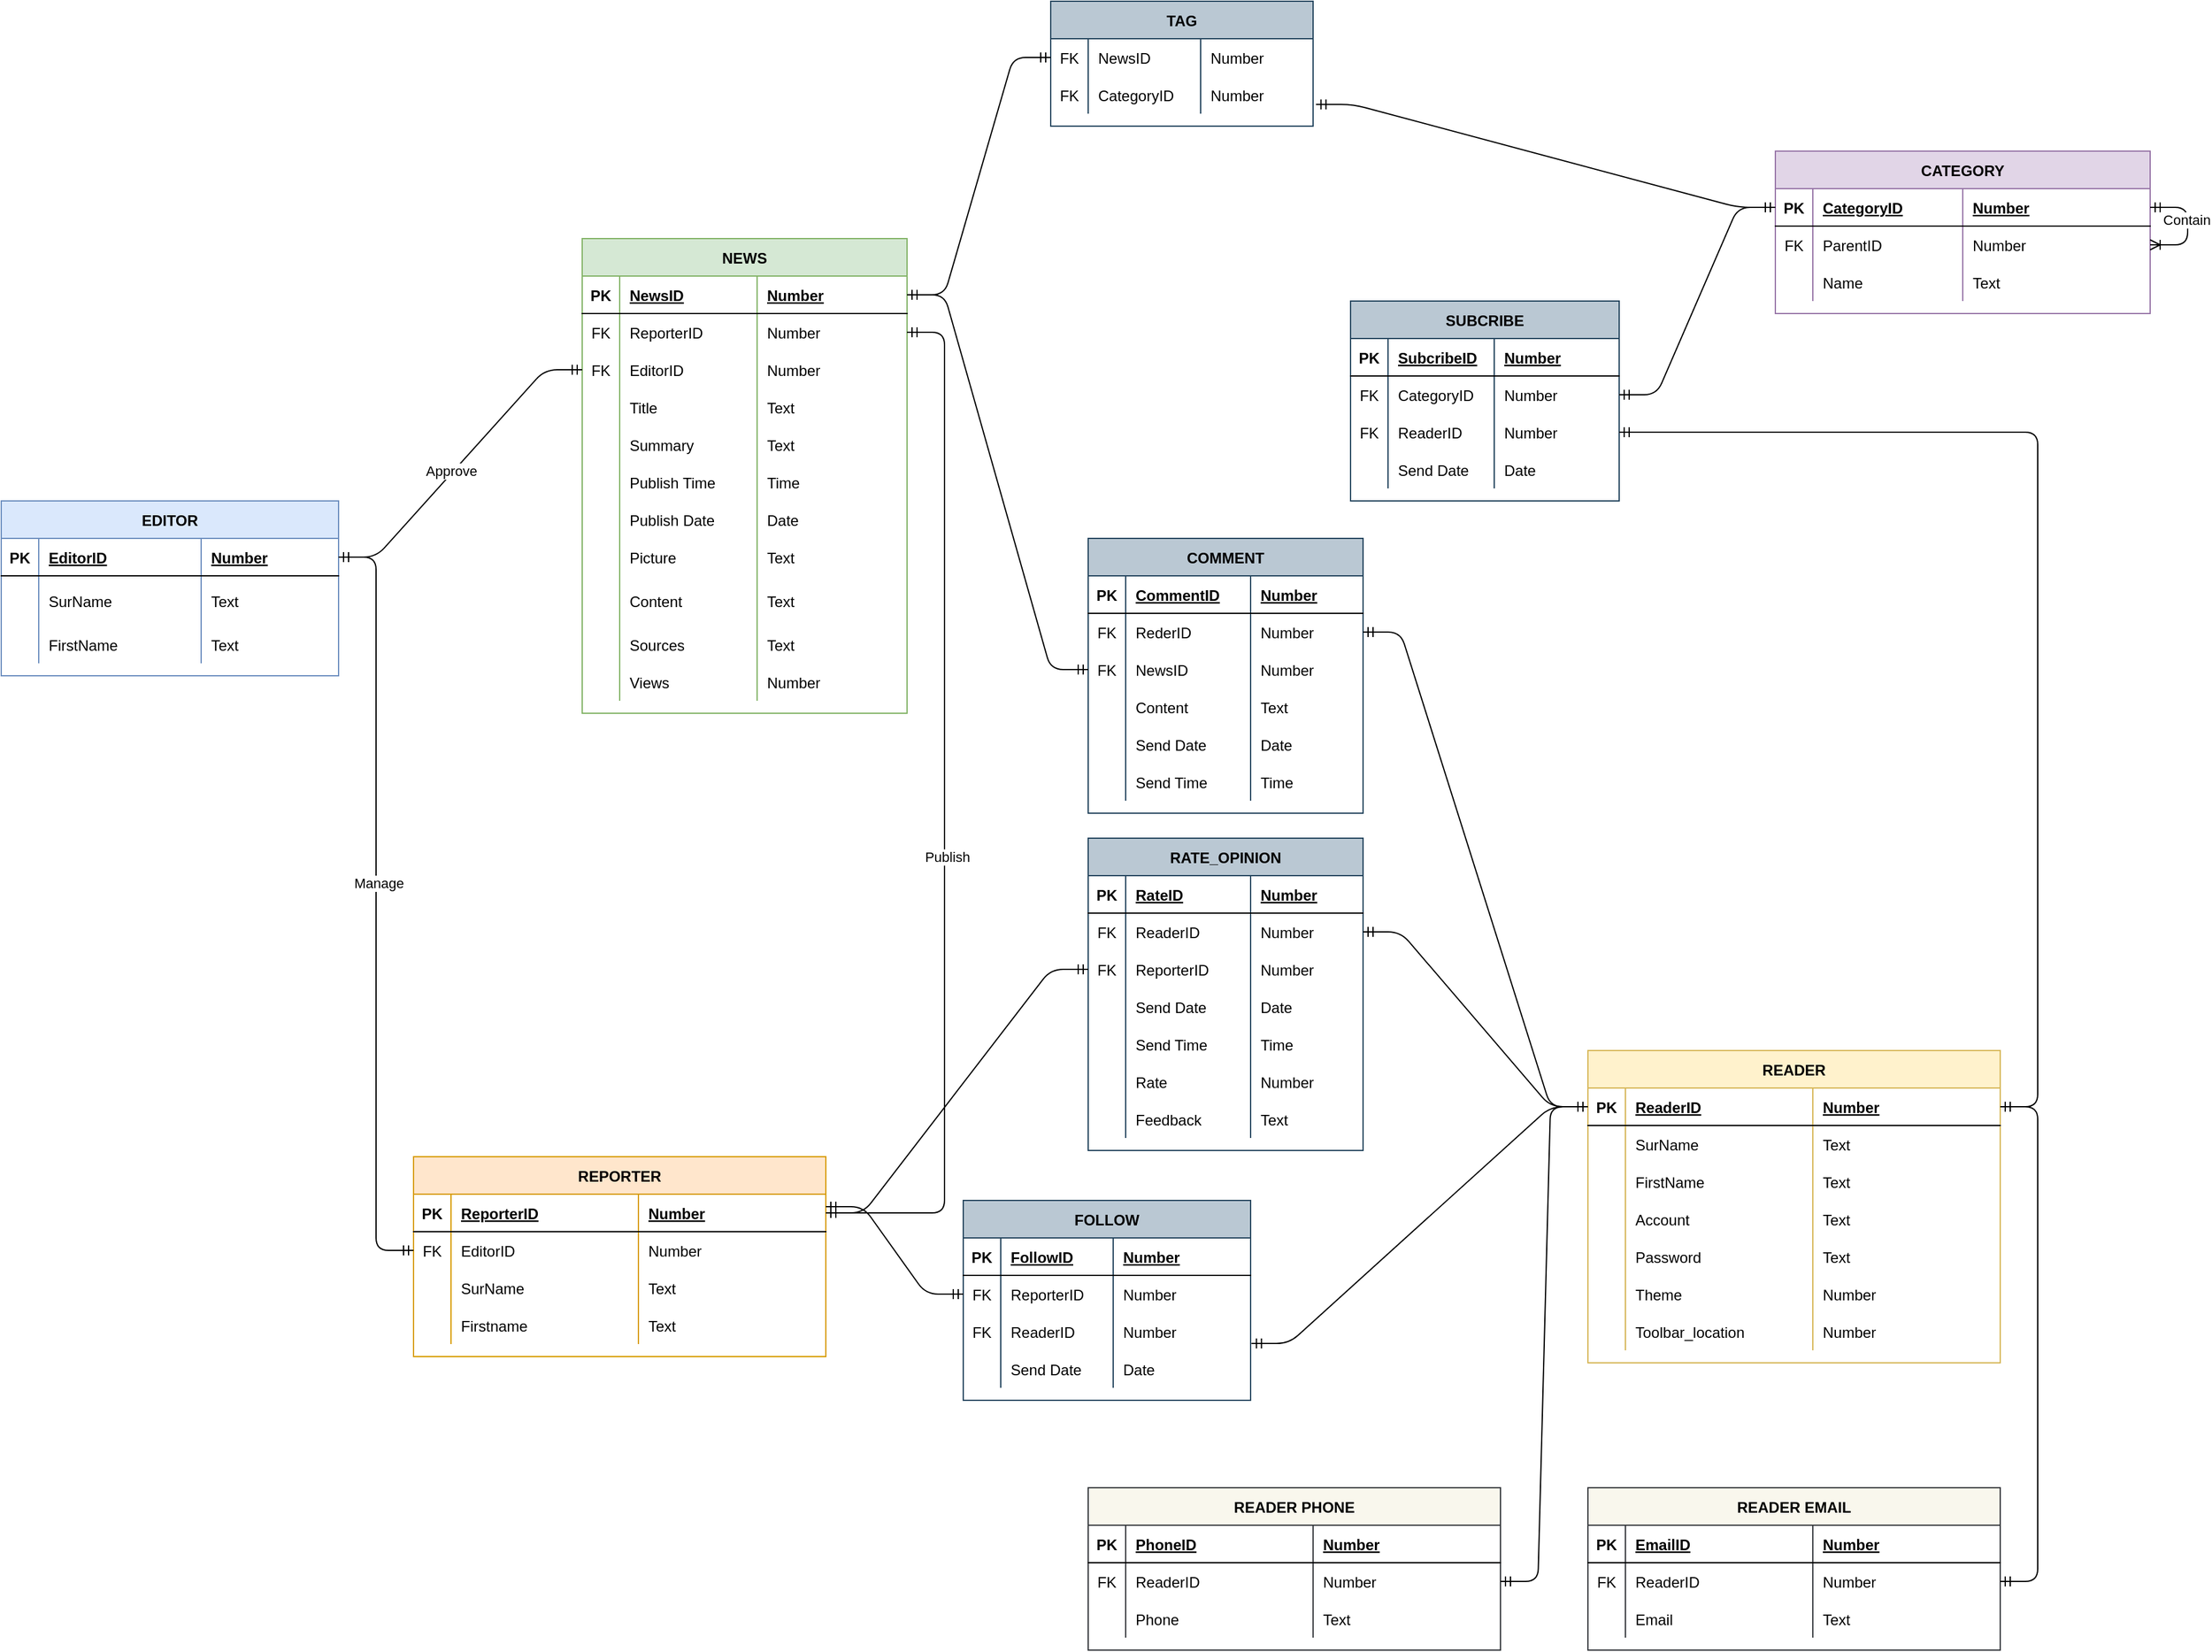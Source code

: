 <mxfile version="13.9.9" type="device" pages="2"><diagram id="R2lEEEUBdFMjLlhIrx00" name="Init"><mxGraphModel dx="2051" dy="1791" grid="1" gridSize="10" guides="1" tooltips="1" connect="1" arrows="1" fold="1" page="1" pageScale="1" pageWidth="850" pageHeight="1100" math="0" shadow="0" extFonts="Permanent Marker^https://fonts.googleapis.com/css?family=Permanent+Marker"><root><mxCell id="0"/><mxCell id="1" parent="0"/><mxCell id="C-vyLk0tnHw3VtMMgP7b-2" value="NEWS" style="shape=table;startSize=30;container=1;collapsible=1;childLayout=tableLayout;fixedRows=1;rowLines=0;fontStyle=1;align=center;resizeLast=1;fillColor=#d5e8d4;strokeColor=#82b366;" parent="1" vertex="1"><mxGeometry x="205" width="260" height="380" as="geometry"><mxRectangle x="150" y="-40" width="70" height="30" as="alternateBounds"/></mxGeometry></mxCell><mxCell id="C-vyLk0tnHw3VtMMgP7b-3" value="" style="shape=partialRectangle;collapsible=0;dropTarget=0;pointerEvents=0;fillColor=none;points=[[0,0.5],[1,0.5]];portConstraint=eastwest;top=0;left=0;right=0;bottom=1;" parent="C-vyLk0tnHw3VtMMgP7b-2" vertex="1"><mxGeometry y="30" width="260" height="30" as="geometry"/></mxCell><mxCell id="C-vyLk0tnHw3VtMMgP7b-4" value="PK" style="shape=partialRectangle;overflow=hidden;connectable=0;fillColor=none;top=0;left=0;bottom=0;right=0;fontStyle=1;" parent="C-vyLk0tnHw3VtMMgP7b-3" vertex="1"><mxGeometry width="30" height="30" as="geometry"/></mxCell><mxCell id="C-vyLk0tnHw3VtMMgP7b-5" value="NewsID" style="shape=partialRectangle;overflow=hidden;connectable=0;fillColor=none;top=0;left=0;bottom=0;right=0;align=left;spacingLeft=6;fontStyle=5;" parent="C-vyLk0tnHw3VtMMgP7b-3" vertex="1"><mxGeometry x="30" width="110" height="30" as="geometry"/></mxCell><mxCell id="8GD3avtHCvmc1H7vUaaI-124" value="Number" style="shape=partialRectangle;overflow=hidden;connectable=0;fillColor=none;top=0;left=0;bottom=0;right=0;align=left;spacingLeft=6;fontStyle=5;" parent="C-vyLk0tnHw3VtMMgP7b-3" vertex="1"><mxGeometry x="140" width="120" height="30" as="geometry"/></mxCell><mxCell id="sdcU1aAVI-yOH8T9Lt0K-30" value="" style="shape=partialRectangle;collapsible=0;dropTarget=0;pointerEvents=0;fillColor=none;top=0;left=0;bottom=0;right=0;points=[[0,0.5],[1,0.5]];portConstraint=eastwest;" parent="C-vyLk0tnHw3VtMMgP7b-2" vertex="1"><mxGeometry y="60" width="260" height="30" as="geometry"/></mxCell><mxCell id="sdcU1aAVI-yOH8T9Lt0K-31" value="FK" style="shape=partialRectangle;connectable=0;fillColor=none;top=0;left=0;bottom=0;right=0;fontStyle=0;overflow=hidden;" parent="sdcU1aAVI-yOH8T9Lt0K-30" vertex="1"><mxGeometry width="30" height="30" as="geometry"/></mxCell><mxCell id="sdcU1aAVI-yOH8T9Lt0K-32" value="ReporterID" style="shape=partialRectangle;connectable=0;fillColor=none;top=0;left=0;bottom=0;right=0;align=left;spacingLeft=6;fontStyle=0;overflow=hidden;" parent="sdcU1aAVI-yOH8T9Lt0K-30" vertex="1"><mxGeometry x="30" width="110" height="30" as="geometry"/></mxCell><mxCell id="sdcU1aAVI-yOH8T9Lt0K-33" value="Number" style="shape=partialRectangle;connectable=0;fillColor=none;top=0;left=0;bottom=0;right=0;align=left;spacingLeft=6;fontStyle=0;overflow=hidden;" parent="sdcU1aAVI-yOH8T9Lt0K-30" vertex="1"><mxGeometry x="140" width="120" height="30" as="geometry"/></mxCell><mxCell id="sdcU1aAVI-yOH8T9Lt0K-36" value="" style="shape=partialRectangle;collapsible=0;dropTarget=0;pointerEvents=0;fillColor=none;top=0;left=0;bottom=0;right=0;points=[[0,0.5],[1,0.5]];portConstraint=eastwest;" parent="C-vyLk0tnHw3VtMMgP7b-2" vertex="1"><mxGeometry y="90" width="260" height="30" as="geometry"/></mxCell><mxCell id="sdcU1aAVI-yOH8T9Lt0K-37" value="FK" style="shape=partialRectangle;connectable=0;fillColor=none;top=0;left=0;bottom=0;right=0;fontStyle=0;overflow=hidden;" parent="sdcU1aAVI-yOH8T9Lt0K-36" vertex="1"><mxGeometry width="30" height="30" as="geometry"/></mxCell><mxCell id="sdcU1aAVI-yOH8T9Lt0K-38" value="EditorID" style="shape=partialRectangle;connectable=0;fillColor=none;top=0;left=0;bottom=0;right=0;align=left;spacingLeft=6;fontStyle=0;overflow=hidden;" parent="sdcU1aAVI-yOH8T9Lt0K-36" vertex="1"><mxGeometry x="30" width="110" height="30" as="geometry"/></mxCell><mxCell id="sdcU1aAVI-yOH8T9Lt0K-39" value="Number" style="shape=partialRectangle;connectable=0;fillColor=none;top=0;left=0;bottom=0;right=0;align=left;spacingLeft=6;fontStyle=0;overflow=hidden;" parent="sdcU1aAVI-yOH8T9Lt0K-36" vertex="1"><mxGeometry x="140" width="120" height="30" as="geometry"/></mxCell><mxCell id="C-vyLk0tnHw3VtMMgP7b-6" value="" style="shape=partialRectangle;collapsible=0;dropTarget=0;pointerEvents=0;fillColor=none;points=[[0,0.5],[1,0.5]];portConstraint=eastwest;top=0;left=0;right=0;bottom=0;" parent="C-vyLk0tnHw3VtMMgP7b-2" vertex="1"><mxGeometry y="120" width="260" height="30" as="geometry"/></mxCell><mxCell id="C-vyLk0tnHw3VtMMgP7b-7" value="" style="shape=partialRectangle;overflow=hidden;connectable=0;fillColor=none;top=0;left=0;bottom=0;right=0;" parent="C-vyLk0tnHw3VtMMgP7b-6" vertex="1"><mxGeometry width="30" height="30" as="geometry"/></mxCell><mxCell id="C-vyLk0tnHw3VtMMgP7b-8" value="Title" style="shape=partialRectangle;overflow=hidden;connectable=0;fillColor=none;top=0;left=0;bottom=0;right=0;align=left;spacingLeft=6;" parent="C-vyLk0tnHw3VtMMgP7b-6" vertex="1"><mxGeometry x="30" width="110" height="30" as="geometry"/></mxCell><mxCell id="8GD3avtHCvmc1H7vUaaI-125" value="Text" style="shape=partialRectangle;overflow=hidden;connectable=0;fillColor=none;top=0;left=0;bottom=0;right=0;align=left;spacingLeft=6;" parent="C-vyLk0tnHw3VtMMgP7b-6" vertex="1"><mxGeometry x="140" width="120" height="30" as="geometry"/></mxCell><mxCell id="C-vyLk0tnHw3VtMMgP7b-9" value="" style="shape=partialRectangle;collapsible=0;dropTarget=0;pointerEvents=0;fillColor=none;points=[[0,0.5],[1,0.5]];portConstraint=eastwest;top=0;left=0;right=0;bottom=0;" parent="C-vyLk0tnHw3VtMMgP7b-2" vertex="1"><mxGeometry y="150" width="260" height="30" as="geometry"/></mxCell><mxCell id="C-vyLk0tnHw3VtMMgP7b-10" value="" style="shape=partialRectangle;overflow=hidden;connectable=0;fillColor=none;top=0;left=0;bottom=0;right=0;" parent="C-vyLk0tnHw3VtMMgP7b-9" vertex="1"><mxGeometry width="30" height="30" as="geometry"/></mxCell><mxCell id="C-vyLk0tnHw3VtMMgP7b-11" value="Summary" style="shape=partialRectangle;overflow=hidden;connectable=0;fillColor=none;top=0;left=0;bottom=0;right=0;align=left;spacingLeft=6;" parent="C-vyLk0tnHw3VtMMgP7b-9" vertex="1"><mxGeometry x="30" width="110" height="30" as="geometry"/></mxCell><mxCell id="8GD3avtHCvmc1H7vUaaI-126" value="Text" style="shape=partialRectangle;overflow=hidden;connectable=0;fillColor=none;top=0;left=0;bottom=0;right=0;align=left;spacingLeft=6;" parent="C-vyLk0tnHw3VtMMgP7b-9" vertex="1"><mxGeometry x="140" width="120" height="30" as="geometry"/></mxCell><mxCell id="8GD3avtHCvmc1H7vUaaI-94" value="" style="shape=partialRectangle;collapsible=0;dropTarget=0;pointerEvents=0;fillColor=none;top=0;left=0;bottom=0;right=0;points=[[0,0.5],[1,0.5]];portConstraint=eastwest;" parent="C-vyLk0tnHw3VtMMgP7b-2" vertex="1"><mxGeometry y="180" width="260" height="30" as="geometry"/></mxCell><mxCell id="8GD3avtHCvmc1H7vUaaI-95" value="" style="shape=partialRectangle;connectable=0;fillColor=none;top=0;left=0;bottom=0;right=0;editable=1;overflow=hidden;" parent="8GD3avtHCvmc1H7vUaaI-94" vertex="1"><mxGeometry width="30" height="30" as="geometry"/></mxCell><mxCell id="8GD3avtHCvmc1H7vUaaI-96" value="Publish Time" style="shape=partialRectangle;connectable=0;fillColor=none;top=0;left=0;bottom=0;right=0;align=left;spacingLeft=6;overflow=hidden;" parent="8GD3avtHCvmc1H7vUaaI-94" vertex="1"><mxGeometry x="30" width="110" height="30" as="geometry"/></mxCell><mxCell id="8GD3avtHCvmc1H7vUaaI-127" value="Time" style="shape=partialRectangle;connectable=0;fillColor=none;top=0;left=0;bottom=0;right=0;align=left;spacingLeft=6;overflow=hidden;" parent="8GD3avtHCvmc1H7vUaaI-94" vertex="1"><mxGeometry x="140" width="120" height="30" as="geometry"/></mxCell><mxCell id="q8Yd2W7mfVB_bT0qlpoU-17" value="" style="shape=partialRectangle;collapsible=0;dropTarget=0;pointerEvents=0;fillColor=none;top=0;left=0;bottom=0;right=0;points=[[0,0.5],[1,0.5]];portConstraint=eastwest;" parent="C-vyLk0tnHw3VtMMgP7b-2" vertex="1"><mxGeometry y="210" width="260" height="30" as="geometry"/></mxCell><mxCell id="q8Yd2W7mfVB_bT0qlpoU-18" value="" style="shape=partialRectangle;connectable=0;fillColor=none;top=0;left=0;bottom=0;right=0;editable=1;overflow=hidden;" parent="q8Yd2W7mfVB_bT0qlpoU-17" vertex="1"><mxGeometry width="30" height="30" as="geometry"/></mxCell><mxCell id="q8Yd2W7mfVB_bT0qlpoU-19" value="Publish Date" style="shape=partialRectangle;connectable=0;fillColor=none;top=0;left=0;bottom=0;right=0;align=left;spacingLeft=6;overflow=hidden;" parent="q8Yd2W7mfVB_bT0qlpoU-17" vertex="1"><mxGeometry x="30" width="110" height="30" as="geometry"/></mxCell><mxCell id="q8Yd2W7mfVB_bT0qlpoU-20" value="Date" style="shape=partialRectangle;connectable=0;fillColor=none;top=0;left=0;bottom=0;right=0;align=left;spacingLeft=6;overflow=hidden;" parent="q8Yd2W7mfVB_bT0qlpoU-17" vertex="1"><mxGeometry x="140" width="120" height="30" as="geometry"/></mxCell><mxCell id="8GD3avtHCvmc1H7vUaaI-101" value="" style="shape=partialRectangle;collapsible=0;dropTarget=0;pointerEvents=0;fillColor=none;top=0;left=0;bottom=0;right=0;points=[[0,0.5],[1,0.5]];portConstraint=eastwest;" parent="C-vyLk0tnHw3VtMMgP7b-2" vertex="1"><mxGeometry y="240" width="260" height="30" as="geometry"/></mxCell><mxCell id="8GD3avtHCvmc1H7vUaaI-102" value="" style="shape=partialRectangle;connectable=0;fillColor=none;top=0;left=0;bottom=0;right=0;editable=1;overflow=hidden;" parent="8GD3avtHCvmc1H7vUaaI-101" vertex="1"><mxGeometry width="30" height="30" as="geometry"/></mxCell><mxCell id="8GD3avtHCvmc1H7vUaaI-103" value="Picture" style="shape=partialRectangle;connectable=0;fillColor=none;top=0;left=0;bottom=0;right=0;align=left;spacingLeft=6;overflow=hidden;" parent="8GD3avtHCvmc1H7vUaaI-101" vertex="1"><mxGeometry x="30" width="110" height="30" as="geometry"/></mxCell><mxCell id="8GD3avtHCvmc1H7vUaaI-128" value="Text" style="shape=partialRectangle;connectable=0;fillColor=none;top=0;left=0;bottom=0;right=0;align=left;spacingLeft=6;overflow=hidden;" parent="8GD3avtHCvmc1H7vUaaI-101" vertex="1"><mxGeometry x="140" width="120" height="30" as="geometry"/></mxCell><mxCell id="8GD3avtHCvmc1H7vUaaI-97" value="" style="shape=partialRectangle;collapsible=0;dropTarget=0;pointerEvents=0;fillColor=none;top=0;left=0;bottom=0;right=0;points=[[0,0.5],[1,0.5]];portConstraint=eastwest;" parent="C-vyLk0tnHw3VtMMgP7b-2" vertex="1"><mxGeometry y="270" width="260" height="40" as="geometry"/></mxCell><mxCell id="8GD3avtHCvmc1H7vUaaI-98" value="" style="shape=partialRectangle;connectable=0;fillColor=none;top=0;left=0;bottom=0;right=0;editable=1;overflow=hidden;" parent="8GD3avtHCvmc1H7vUaaI-97" vertex="1"><mxGeometry width="30" height="40" as="geometry"/></mxCell><mxCell id="8GD3avtHCvmc1H7vUaaI-99" value="Content" style="shape=partialRectangle;connectable=0;fillColor=none;top=0;left=0;bottom=0;right=0;align=left;spacingLeft=6;overflow=hidden;" parent="8GD3avtHCvmc1H7vUaaI-97" vertex="1"><mxGeometry x="30" width="110" height="40" as="geometry"/></mxCell><mxCell id="8GD3avtHCvmc1H7vUaaI-129" value="Text" style="shape=partialRectangle;connectable=0;fillColor=none;top=0;left=0;bottom=0;right=0;align=left;spacingLeft=6;overflow=hidden;" parent="8GD3avtHCvmc1H7vUaaI-97" vertex="1"><mxGeometry x="140" width="120" height="40" as="geometry"/></mxCell><mxCell id="8GD3avtHCvmc1H7vUaaI-104" value="" style="shape=partialRectangle;collapsible=0;dropTarget=0;pointerEvents=0;fillColor=none;top=0;left=0;bottom=0;right=0;points=[[0,0.5],[1,0.5]];portConstraint=eastwest;" parent="C-vyLk0tnHw3VtMMgP7b-2" vertex="1"><mxGeometry y="310" width="260" height="30" as="geometry"/></mxCell><mxCell id="8GD3avtHCvmc1H7vUaaI-105" value="" style="shape=partialRectangle;connectable=0;fillColor=none;top=0;left=0;bottom=0;right=0;editable=1;overflow=hidden;" parent="8GD3avtHCvmc1H7vUaaI-104" vertex="1"><mxGeometry width="30" height="30" as="geometry"/></mxCell><mxCell id="8GD3avtHCvmc1H7vUaaI-106" value="Sources" style="shape=partialRectangle;connectable=0;fillColor=none;top=0;left=0;bottom=0;right=0;align=left;spacingLeft=6;overflow=hidden;" parent="8GD3avtHCvmc1H7vUaaI-104" vertex="1"><mxGeometry x="30" width="110" height="30" as="geometry"/></mxCell><mxCell id="8GD3avtHCvmc1H7vUaaI-130" value="Text" style="shape=partialRectangle;connectable=0;fillColor=none;top=0;left=0;bottom=0;right=0;align=left;spacingLeft=6;overflow=hidden;" parent="8GD3avtHCvmc1H7vUaaI-104" vertex="1"><mxGeometry x="140" width="120" height="30" as="geometry"/></mxCell><mxCell id="5S71JjBOhlbVG3y2ENPY-1" value="" style="shape=partialRectangle;collapsible=0;dropTarget=0;pointerEvents=0;fillColor=none;top=0;left=0;bottom=0;right=0;points=[[0,0.5],[1,0.5]];portConstraint=eastwest;" parent="C-vyLk0tnHw3VtMMgP7b-2" vertex="1"><mxGeometry y="340" width="260" height="30" as="geometry"/></mxCell><mxCell id="5S71JjBOhlbVG3y2ENPY-2" value="" style="shape=partialRectangle;connectable=0;fillColor=none;top=0;left=0;bottom=0;right=0;editable=1;overflow=hidden;" parent="5S71JjBOhlbVG3y2ENPY-1" vertex="1"><mxGeometry width="30" height="30" as="geometry"/></mxCell><mxCell id="5S71JjBOhlbVG3y2ENPY-3" value="Views" style="shape=partialRectangle;connectable=0;fillColor=none;top=0;left=0;bottom=0;right=0;align=left;spacingLeft=6;overflow=hidden;" parent="5S71JjBOhlbVG3y2ENPY-1" vertex="1"><mxGeometry x="30" width="110" height="30" as="geometry"/></mxCell><mxCell id="5S71JjBOhlbVG3y2ENPY-4" value="Number" style="shape=partialRectangle;connectable=0;fillColor=none;top=0;left=0;bottom=0;right=0;align=left;spacingLeft=6;overflow=hidden;" parent="5S71JjBOhlbVG3y2ENPY-1" vertex="1"><mxGeometry x="140" width="120" height="30" as="geometry"/></mxCell><mxCell id="C-vyLk0tnHw3VtMMgP7b-13" value="CATEGORY" style="shape=table;startSize=30;container=1;collapsible=1;childLayout=tableLayout;fixedRows=1;rowLines=0;fontStyle=1;align=center;resizeLast=1;fillColor=#e1d5e7;strokeColor=#9673a6;" parent="1" vertex="1"><mxGeometry x="1160" y="-70" width="300" height="130" as="geometry"/></mxCell><mxCell id="C-vyLk0tnHw3VtMMgP7b-14" value="" style="shape=partialRectangle;collapsible=0;dropTarget=0;pointerEvents=0;fillColor=none;points=[[0,0.5],[1,0.5]];portConstraint=eastwest;top=0;left=0;right=0;bottom=1;" parent="C-vyLk0tnHw3VtMMgP7b-13" vertex="1"><mxGeometry y="30" width="300" height="30" as="geometry"/></mxCell><mxCell id="C-vyLk0tnHw3VtMMgP7b-15" value="PK" style="shape=partialRectangle;overflow=hidden;connectable=0;fillColor=none;top=0;left=0;bottom=0;right=0;fontStyle=1;" parent="C-vyLk0tnHw3VtMMgP7b-14" vertex="1"><mxGeometry width="30" height="30" as="geometry"/></mxCell><mxCell id="C-vyLk0tnHw3VtMMgP7b-16" value="CategoryID" style="shape=partialRectangle;overflow=hidden;connectable=0;fillColor=none;top=0;left=0;bottom=0;right=0;align=left;spacingLeft=6;fontStyle=5;" parent="C-vyLk0tnHw3VtMMgP7b-14" vertex="1"><mxGeometry x="30" width="120" height="30" as="geometry"/></mxCell><mxCell id="8GD3avtHCvmc1H7vUaaI-131" value="Number" style="shape=partialRectangle;overflow=hidden;connectable=0;fillColor=none;top=0;left=0;bottom=0;right=0;align=left;spacingLeft=6;fontStyle=5;" parent="C-vyLk0tnHw3VtMMgP7b-14" vertex="1"><mxGeometry x="150" width="150" height="30" as="geometry"/></mxCell><mxCell id="sdcU1aAVI-yOH8T9Lt0K-69" value="" style="shape=partialRectangle;collapsible=0;dropTarget=0;pointerEvents=0;fillColor=none;top=0;left=0;bottom=0;right=0;points=[[0,0.5],[1,0.5]];portConstraint=eastwest;" parent="C-vyLk0tnHw3VtMMgP7b-13" vertex="1"><mxGeometry y="60" width="300" height="30" as="geometry"/></mxCell><mxCell id="sdcU1aAVI-yOH8T9Lt0K-70" value="FK" style="shape=partialRectangle;connectable=0;fillColor=none;top=0;left=0;bottom=0;right=0;fontStyle=0;overflow=hidden;" parent="sdcU1aAVI-yOH8T9Lt0K-69" vertex="1"><mxGeometry width="30" height="30" as="geometry"/></mxCell><mxCell id="sdcU1aAVI-yOH8T9Lt0K-71" value="ParentID" style="shape=partialRectangle;connectable=0;fillColor=none;top=0;left=0;bottom=0;right=0;align=left;spacingLeft=6;fontStyle=0;overflow=hidden;" parent="sdcU1aAVI-yOH8T9Lt0K-69" vertex="1"><mxGeometry x="30" width="120" height="30" as="geometry"/></mxCell><mxCell id="sdcU1aAVI-yOH8T9Lt0K-72" value="Number" style="shape=partialRectangle;connectable=0;fillColor=none;top=0;left=0;bottom=0;right=0;align=left;spacingLeft=6;fontStyle=0;overflow=hidden;" parent="sdcU1aAVI-yOH8T9Lt0K-69" vertex="1"><mxGeometry x="150" width="150" height="30" as="geometry"/></mxCell><mxCell id="C-vyLk0tnHw3VtMMgP7b-17" value="" style="shape=partialRectangle;collapsible=0;dropTarget=0;pointerEvents=0;fillColor=none;points=[[0,0.5],[1,0.5]];portConstraint=eastwest;top=0;left=0;right=0;bottom=0;" parent="C-vyLk0tnHw3VtMMgP7b-13" vertex="1"><mxGeometry y="90" width="300" height="30" as="geometry"/></mxCell><mxCell id="C-vyLk0tnHw3VtMMgP7b-18" value="" style="shape=partialRectangle;overflow=hidden;connectable=0;fillColor=none;top=0;left=0;bottom=0;right=0;" parent="C-vyLk0tnHw3VtMMgP7b-17" vertex="1"><mxGeometry width="30" height="30" as="geometry"/></mxCell><mxCell id="C-vyLk0tnHw3VtMMgP7b-19" value="Name" style="shape=partialRectangle;overflow=hidden;connectable=0;fillColor=none;top=0;left=0;bottom=0;right=0;align=left;spacingLeft=6;" parent="C-vyLk0tnHw3VtMMgP7b-17" vertex="1"><mxGeometry x="30" width="120" height="30" as="geometry"/></mxCell><mxCell id="8GD3avtHCvmc1H7vUaaI-132" value="Text" style="shape=partialRectangle;overflow=hidden;connectable=0;fillColor=none;top=0;left=0;bottom=0;right=0;align=left;spacingLeft=6;" parent="C-vyLk0tnHw3VtMMgP7b-17" vertex="1"><mxGeometry x="150" width="150" height="30" as="geometry"/></mxCell><mxCell id="sdcU1aAVI-yOH8T9Lt0K-77" value="" style="edgeStyle=entityRelationEdgeStyle;fontSize=12;html=1;endArrow=ERoneToMany;startArrow=ERmandOne;exitX=1;exitY=0.5;exitDx=0;exitDy=0;entryX=1;entryY=0.5;entryDx=0;entryDy=0;" parent="C-vyLk0tnHw3VtMMgP7b-13" source="C-vyLk0tnHw3VtMMgP7b-14" target="sdcU1aAVI-yOH8T9Lt0K-69" edge="1"><mxGeometry width="100" height="100" relative="1" as="geometry"><mxPoint x="-30" y="220" as="sourcePoint"/><mxPoint x="350" y="20" as="targetPoint"/></mxGeometry></mxCell><mxCell id="sdcU1aAVI-yOH8T9Lt0K-78" value="Contain" style="edgeLabel;html=1;align=center;verticalAlign=middle;resizable=0;points=[];" parent="sdcU1aAVI-yOH8T9Lt0K-77" vertex="1" connectable="0"><mxGeometry x="-0.107" y="-1" relative="1" as="geometry"><mxPoint as="offset"/></mxGeometry></mxCell><mxCell id="C-vyLk0tnHw3VtMMgP7b-23" value="EDITOR" style="shape=table;startSize=30;container=1;collapsible=1;childLayout=tableLayout;fixedRows=1;rowLines=0;fontStyle=1;align=center;resizeLast=1;fillColor=#dae8fc;strokeColor=#6c8ebf;" parent="1" vertex="1"><mxGeometry x="-260" y="210" width="270.0" height="140" as="geometry"/></mxCell><mxCell id="C-vyLk0tnHw3VtMMgP7b-24" value="" style="shape=partialRectangle;collapsible=0;dropTarget=0;pointerEvents=0;fillColor=none;points=[[0,0.5],[1,0.5]];portConstraint=eastwest;top=0;left=0;right=0;bottom=1;" parent="C-vyLk0tnHw3VtMMgP7b-23" vertex="1"><mxGeometry y="30" width="270.0" height="30" as="geometry"/></mxCell><mxCell id="C-vyLk0tnHw3VtMMgP7b-25" value="PK" style="shape=partialRectangle;overflow=hidden;connectable=0;fillColor=none;top=0;left=0;bottom=0;right=0;fontStyle=1;" parent="C-vyLk0tnHw3VtMMgP7b-24" vertex="1"><mxGeometry width="30" height="30" as="geometry"/></mxCell><mxCell id="C-vyLk0tnHw3VtMMgP7b-26" value="EditorID" style="shape=partialRectangle;overflow=hidden;connectable=0;fillColor=none;top=0;left=0;bottom=0;right=0;align=left;spacingLeft=6;fontStyle=5;" parent="C-vyLk0tnHw3VtMMgP7b-24" vertex="1"><mxGeometry x="30" width="130.0" height="30" as="geometry"/></mxCell><mxCell id="8GD3avtHCvmc1H7vUaaI-134" value="Number" style="shape=partialRectangle;overflow=hidden;connectable=0;fillColor=none;top=0;left=0;bottom=0;right=0;align=left;spacingLeft=6;fontStyle=5;" parent="C-vyLk0tnHw3VtMMgP7b-24" vertex="1"><mxGeometry x="160.0" width="110.0" height="30" as="geometry"/></mxCell><mxCell id="C-vyLk0tnHw3VtMMgP7b-27" value="" style="shape=partialRectangle;collapsible=0;dropTarget=0;pointerEvents=0;fillColor=none;points=[[0,0.5],[1,0.5]];portConstraint=eastwest;top=0;left=0;right=0;bottom=0;" parent="C-vyLk0tnHw3VtMMgP7b-23" vertex="1"><mxGeometry y="60" width="270.0" height="40" as="geometry"/></mxCell><mxCell id="C-vyLk0tnHw3VtMMgP7b-28" value="" style="shape=partialRectangle;overflow=hidden;connectable=0;fillColor=none;top=0;left=0;bottom=0;right=0;" parent="C-vyLk0tnHw3VtMMgP7b-27" vertex="1"><mxGeometry width="30" height="40" as="geometry"/></mxCell><mxCell id="C-vyLk0tnHw3VtMMgP7b-29" value="SurName" style="shape=partialRectangle;overflow=hidden;connectable=0;fillColor=none;top=0;left=0;bottom=0;right=0;align=left;spacingLeft=6;" parent="C-vyLk0tnHw3VtMMgP7b-27" vertex="1"><mxGeometry x="30" width="130.0" height="40" as="geometry"/></mxCell><mxCell id="8GD3avtHCvmc1H7vUaaI-135" value="Text" style="shape=partialRectangle;overflow=hidden;connectable=0;fillColor=none;top=0;left=0;bottom=0;right=0;align=left;spacingLeft=6;" parent="C-vyLk0tnHw3VtMMgP7b-27" vertex="1"><mxGeometry x="160.0" width="110.0" height="40" as="geometry"/></mxCell><mxCell id="q8Yd2W7mfVB_bT0qlpoU-1" value="" style="shape=partialRectangle;collapsible=0;dropTarget=0;pointerEvents=0;fillColor=none;top=0;left=0;bottom=0;right=0;points=[[0,0.5],[1,0.5]];portConstraint=eastwest;" parent="C-vyLk0tnHw3VtMMgP7b-23" vertex="1"><mxGeometry y="100" width="270.0" height="30" as="geometry"/></mxCell><mxCell id="q8Yd2W7mfVB_bT0qlpoU-2" value="" style="shape=partialRectangle;connectable=0;fillColor=none;top=0;left=0;bottom=0;right=0;editable=1;overflow=hidden;" parent="q8Yd2W7mfVB_bT0qlpoU-1" vertex="1"><mxGeometry width="30" height="30" as="geometry"/></mxCell><mxCell id="q8Yd2W7mfVB_bT0qlpoU-3" value="FirstName" style="shape=partialRectangle;connectable=0;fillColor=none;top=0;left=0;bottom=0;right=0;align=left;spacingLeft=6;overflow=hidden;" parent="q8Yd2W7mfVB_bT0qlpoU-1" vertex="1"><mxGeometry x="30" width="130.0" height="30" as="geometry"/></mxCell><mxCell id="q8Yd2W7mfVB_bT0qlpoU-4" value="Text" style="shape=partialRectangle;connectable=0;fillColor=none;top=0;left=0;bottom=0;right=0;align=left;spacingLeft=6;overflow=hidden;" parent="q8Yd2W7mfVB_bT0qlpoU-1" vertex="1"><mxGeometry x="160.0" width="110.0" height="30" as="geometry"/></mxCell><mxCell id="8GD3avtHCvmc1H7vUaaI-107" value="REPORTER" style="shape=table;startSize=30;container=1;collapsible=1;childLayout=tableLayout;fixedRows=1;rowLines=0;fontStyle=1;align=center;resizeLast=1;fillColor=#ffe6cc;strokeColor=#d79b00;" parent="1" vertex="1"><mxGeometry x="70" y="735" width="330" height="160" as="geometry"/></mxCell><mxCell id="8GD3avtHCvmc1H7vUaaI-108" value="" style="shape=partialRectangle;collapsible=0;dropTarget=0;pointerEvents=0;fillColor=none;top=0;left=0;bottom=1;right=0;points=[[0,0.5],[1,0.5]];portConstraint=eastwest;" parent="8GD3avtHCvmc1H7vUaaI-107" vertex="1"><mxGeometry y="30" width="330" height="30" as="geometry"/></mxCell><mxCell id="8GD3avtHCvmc1H7vUaaI-109" value="PK" style="shape=partialRectangle;connectable=0;fillColor=none;top=0;left=0;bottom=0;right=0;fontStyle=1;overflow=hidden;" parent="8GD3avtHCvmc1H7vUaaI-108" vertex="1"><mxGeometry width="30" height="30" as="geometry"/></mxCell><mxCell id="8GD3avtHCvmc1H7vUaaI-110" value="ReporterID" style="shape=partialRectangle;connectable=0;fillColor=none;top=0;left=0;bottom=0;right=0;align=left;spacingLeft=6;fontStyle=5;overflow=hidden;" parent="8GD3avtHCvmc1H7vUaaI-108" vertex="1"><mxGeometry x="30" width="150" height="30" as="geometry"/></mxCell><mxCell id="8GD3avtHCvmc1H7vUaaI-120" value="Number" style="shape=partialRectangle;connectable=0;fillColor=none;top=0;left=0;bottom=0;right=0;align=left;spacingLeft=6;fontStyle=5;overflow=hidden;" parent="8GD3avtHCvmc1H7vUaaI-108" vertex="1"><mxGeometry x="180" width="150" height="30" as="geometry"/></mxCell><mxCell id="sdcU1aAVI-yOH8T9Lt0K-24" value="" style="shape=partialRectangle;collapsible=0;dropTarget=0;pointerEvents=0;fillColor=none;top=0;left=0;bottom=0;right=0;points=[[0,0.5],[1,0.5]];portConstraint=eastwest;" parent="8GD3avtHCvmc1H7vUaaI-107" vertex="1"><mxGeometry y="60" width="330" height="30" as="geometry"/></mxCell><mxCell id="sdcU1aAVI-yOH8T9Lt0K-25" value="FK" style="shape=partialRectangle;connectable=0;fillColor=none;top=0;left=0;bottom=0;right=0;fontStyle=0;overflow=hidden;" parent="sdcU1aAVI-yOH8T9Lt0K-24" vertex="1"><mxGeometry width="30" height="30" as="geometry"/></mxCell><mxCell id="sdcU1aAVI-yOH8T9Lt0K-26" value="EditorID" style="shape=partialRectangle;connectable=0;fillColor=none;top=0;left=0;bottom=0;right=0;align=left;spacingLeft=6;fontStyle=0;overflow=hidden;" parent="sdcU1aAVI-yOH8T9Lt0K-24" vertex="1"><mxGeometry x="30" width="150" height="30" as="geometry"/></mxCell><mxCell id="sdcU1aAVI-yOH8T9Lt0K-27" value="Number" style="shape=partialRectangle;connectable=0;fillColor=none;top=0;left=0;bottom=0;right=0;align=left;spacingLeft=6;fontStyle=0;overflow=hidden;" parent="sdcU1aAVI-yOH8T9Lt0K-24" vertex="1"><mxGeometry x="180" width="150" height="30" as="geometry"/></mxCell><mxCell id="8GD3avtHCvmc1H7vUaaI-111" value="" style="shape=partialRectangle;collapsible=0;dropTarget=0;pointerEvents=0;fillColor=none;top=0;left=0;bottom=0;right=0;points=[[0,0.5],[1,0.5]];portConstraint=eastwest;" parent="8GD3avtHCvmc1H7vUaaI-107" vertex="1"><mxGeometry y="90" width="330" height="30" as="geometry"/></mxCell><mxCell id="8GD3avtHCvmc1H7vUaaI-112" value="" style="shape=partialRectangle;connectable=0;fillColor=none;top=0;left=0;bottom=0;right=0;editable=1;overflow=hidden;" parent="8GD3avtHCvmc1H7vUaaI-111" vertex="1"><mxGeometry width="30" height="30" as="geometry"/></mxCell><mxCell id="8GD3avtHCvmc1H7vUaaI-113" value="SurName" style="shape=partialRectangle;connectable=0;fillColor=none;top=0;left=0;bottom=0;right=0;align=left;spacingLeft=6;overflow=hidden;" parent="8GD3avtHCvmc1H7vUaaI-111" vertex="1"><mxGeometry x="30" width="150" height="30" as="geometry"/></mxCell><mxCell id="8GD3avtHCvmc1H7vUaaI-121" value="Text" style="shape=partialRectangle;connectable=0;fillColor=none;top=0;left=0;bottom=0;right=0;align=left;spacingLeft=6;overflow=hidden;" parent="8GD3avtHCvmc1H7vUaaI-111" vertex="1"><mxGeometry x="180" width="150" height="30" as="geometry"/></mxCell><mxCell id="q8Yd2W7mfVB_bT0qlpoU-9" value="" style="shape=partialRectangle;collapsible=0;dropTarget=0;pointerEvents=0;fillColor=none;top=0;left=0;bottom=0;right=0;points=[[0,0.5],[1,0.5]];portConstraint=eastwest;" parent="8GD3avtHCvmc1H7vUaaI-107" vertex="1"><mxGeometry y="120" width="330" height="30" as="geometry"/></mxCell><mxCell id="q8Yd2W7mfVB_bT0qlpoU-10" value="" style="shape=partialRectangle;connectable=0;fillColor=none;top=0;left=0;bottom=0;right=0;editable=1;overflow=hidden;" parent="q8Yd2W7mfVB_bT0qlpoU-9" vertex="1"><mxGeometry width="30" height="30" as="geometry"/></mxCell><mxCell id="q8Yd2W7mfVB_bT0qlpoU-11" value="Firstname" style="shape=partialRectangle;connectable=0;fillColor=none;top=0;left=0;bottom=0;right=0;align=left;spacingLeft=6;overflow=hidden;" parent="q8Yd2W7mfVB_bT0qlpoU-9" vertex="1"><mxGeometry x="30" width="150" height="30" as="geometry"/></mxCell><mxCell id="q8Yd2W7mfVB_bT0qlpoU-12" value="Text" style="shape=partialRectangle;connectable=0;fillColor=none;top=0;left=0;bottom=0;right=0;align=left;spacingLeft=6;overflow=hidden;" parent="q8Yd2W7mfVB_bT0qlpoU-9" vertex="1"><mxGeometry x="180" width="150" height="30" as="geometry"/></mxCell><mxCell id="8GD3avtHCvmc1H7vUaaI-136" value="READER" style="shape=table;startSize=30;container=1;collapsible=1;childLayout=tableLayout;fixedRows=1;rowLines=0;fontStyle=1;align=center;resizeLast=1;fillColor=#fff2cc;strokeColor=#d6b656;" parent="1" vertex="1"><mxGeometry x="1010" y="650" width="330" height="250" as="geometry"/></mxCell><mxCell id="8GD3avtHCvmc1H7vUaaI-137" value="" style="shape=partialRectangle;collapsible=0;dropTarget=0;pointerEvents=0;fillColor=none;top=0;left=0;bottom=1;right=0;points=[[0,0.5],[1,0.5]];portConstraint=eastwest;" parent="8GD3avtHCvmc1H7vUaaI-136" vertex="1"><mxGeometry y="30" width="330" height="30" as="geometry"/></mxCell><mxCell id="8GD3avtHCvmc1H7vUaaI-138" value="PK" style="shape=partialRectangle;connectable=0;fillColor=none;top=0;left=0;bottom=0;right=0;fontStyle=1;overflow=hidden;" parent="8GD3avtHCvmc1H7vUaaI-137" vertex="1"><mxGeometry width="30" height="30" as="geometry"/></mxCell><mxCell id="8GD3avtHCvmc1H7vUaaI-139" value="ReaderID" style="shape=partialRectangle;connectable=0;fillColor=none;top=0;left=0;bottom=0;right=0;align=left;spacingLeft=6;fontStyle=5;overflow=hidden;" parent="8GD3avtHCvmc1H7vUaaI-137" vertex="1"><mxGeometry x="30" width="150" height="30" as="geometry"/></mxCell><mxCell id="8GD3avtHCvmc1H7vUaaI-149" value="Number" style="shape=partialRectangle;connectable=0;fillColor=none;top=0;left=0;bottom=0;right=0;align=left;spacingLeft=6;fontStyle=5;overflow=hidden;" parent="8GD3avtHCvmc1H7vUaaI-137" vertex="1"><mxGeometry x="180" width="150" height="30" as="geometry"/></mxCell><mxCell id="8GD3avtHCvmc1H7vUaaI-140" value="" style="shape=partialRectangle;collapsible=0;dropTarget=0;pointerEvents=0;fillColor=none;top=0;left=0;bottom=0;right=0;points=[[0,0.5],[1,0.5]];portConstraint=eastwest;" parent="8GD3avtHCvmc1H7vUaaI-136" vertex="1"><mxGeometry y="60" width="330" height="30" as="geometry"/></mxCell><mxCell id="8GD3avtHCvmc1H7vUaaI-141" value="" style="shape=partialRectangle;connectable=0;fillColor=none;top=0;left=0;bottom=0;right=0;editable=1;overflow=hidden;" parent="8GD3avtHCvmc1H7vUaaI-140" vertex="1"><mxGeometry width="30" height="30" as="geometry"/></mxCell><mxCell id="8GD3avtHCvmc1H7vUaaI-142" value="SurName" style="shape=partialRectangle;connectable=0;fillColor=none;top=0;left=0;bottom=0;right=0;align=left;spacingLeft=6;overflow=hidden;" parent="8GD3avtHCvmc1H7vUaaI-140" vertex="1"><mxGeometry x="30" width="150" height="30" as="geometry"/></mxCell><mxCell id="8GD3avtHCvmc1H7vUaaI-150" value="Text" style="shape=partialRectangle;connectable=0;fillColor=none;top=0;left=0;bottom=0;right=0;align=left;spacingLeft=6;overflow=hidden;" parent="8GD3avtHCvmc1H7vUaaI-140" vertex="1"><mxGeometry x="180" width="150" height="30" as="geometry"/></mxCell><mxCell id="q8Yd2W7mfVB_bT0qlpoU-13" value="" style="shape=partialRectangle;collapsible=0;dropTarget=0;pointerEvents=0;fillColor=none;top=0;left=0;bottom=0;right=0;points=[[0,0.5],[1,0.5]];portConstraint=eastwest;" parent="8GD3avtHCvmc1H7vUaaI-136" vertex="1"><mxGeometry y="90" width="330" height="30" as="geometry"/></mxCell><mxCell id="q8Yd2W7mfVB_bT0qlpoU-14" value="" style="shape=partialRectangle;connectable=0;fillColor=none;top=0;left=0;bottom=0;right=0;editable=1;overflow=hidden;" parent="q8Yd2W7mfVB_bT0qlpoU-13" vertex="1"><mxGeometry width="30" height="30" as="geometry"/></mxCell><mxCell id="q8Yd2W7mfVB_bT0qlpoU-15" value="FirstName" style="shape=partialRectangle;connectable=0;fillColor=none;top=0;left=0;bottom=0;right=0;align=left;spacingLeft=6;overflow=hidden;" parent="q8Yd2W7mfVB_bT0qlpoU-13" vertex="1"><mxGeometry x="30" width="150" height="30" as="geometry"/></mxCell><mxCell id="q8Yd2W7mfVB_bT0qlpoU-16" value="Text" style="shape=partialRectangle;connectable=0;fillColor=none;top=0;left=0;bottom=0;right=0;align=left;spacingLeft=6;overflow=hidden;" parent="q8Yd2W7mfVB_bT0qlpoU-13" vertex="1"><mxGeometry x="180" width="150" height="30" as="geometry"/></mxCell><mxCell id="8GD3avtHCvmc1H7vUaaI-146" value="" style="shape=partialRectangle;collapsible=0;dropTarget=0;pointerEvents=0;fillColor=none;top=0;left=0;bottom=0;right=0;points=[[0,0.5],[1,0.5]];portConstraint=eastwest;" parent="8GD3avtHCvmc1H7vUaaI-136" vertex="1"><mxGeometry y="120" width="330" height="30" as="geometry"/></mxCell><mxCell id="8GD3avtHCvmc1H7vUaaI-147" value="" style="shape=partialRectangle;connectable=0;fillColor=none;top=0;left=0;bottom=0;right=0;editable=1;overflow=hidden;" parent="8GD3avtHCvmc1H7vUaaI-146" vertex="1"><mxGeometry width="30" height="30" as="geometry"/></mxCell><mxCell id="8GD3avtHCvmc1H7vUaaI-148" value="Account" style="shape=partialRectangle;connectable=0;fillColor=none;top=0;left=0;bottom=0;right=0;align=left;spacingLeft=6;overflow=hidden;" parent="8GD3avtHCvmc1H7vUaaI-146" vertex="1"><mxGeometry x="30" width="150" height="30" as="geometry"/></mxCell><mxCell id="8GD3avtHCvmc1H7vUaaI-152" value="Text" style="shape=partialRectangle;connectable=0;fillColor=none;top=0;left=0;bottom=0;right=0;align=left;spacingLeft=6;overflow=hidden;" parent="8GD3avtHCvmc1H7vUaaI-146" vertex="1"><mxGeometry x="180" width="150" height="30" as="geometry"/></mxCell><mxCell id="8GD3avtHCvmc1H7vUaaI-157" value="" style="shape=partialRectangle;collapsible=0;dropTarget=0;pointerEvents=0;fillColor=none;top=0;left=0;bottom=0;right=0;points=[[0,0.5],[1,0.5]];portConstraint=eastwest;" parent="8GD3avtHCvmc1H7vUaaI-136" vertex="1"><mxGeometry y="150" width="330" height="30" as="geometry"/></mxCell><mxCell id="8GD3avtHCvmc1H7vUaaI-158" value="" style="shape=partialRectangle;connectable=0;fillColor=none;top=0;left=0;bottom=0;right=0;editable=1;overflow=hidden;" parent="8GD3avtHCvmc1H7vUaaI-157" vertex="1"><mxGeometry width="30" height="30" as="geometry"/></mxCell><mxCell id="8GD3avtHCvmc1H7vUaaI-159" value="Password" style="shape=partialRectangle;connectable=0;fillColor=none;top=0;left=0;bottom=0;right=0;align=left;spacingLeft=6;overflow=hidden;" parent="8GD3avtHCvmc1H7vUaaI-157" vertex="1"><mxGeometry x="30" width="150" height="30" as="geometry"/></mxCell><mxCell id="8GD3avtHCvmc1H7vUaaI-160" value="Text" style="shape=partialRectangle;connectable=0;fillColor=none;top=0;left=0;bottom=0;right=0;align=left;spacingLeft=6;overflow=hidden;" parent="8GD3avtHCvmc1H7vUaaI-157" vertex="1"><mxGeometry x="180" width="150" height="30" as="geometry"/></mxCell><mxCell id="sdcU1aAVI-yOH8T9Lt0K-20" value="" style="shape=partialRectangle;collapsible=0;dropTarget=0;pointerEvents=0;fillColor=none;top=0;left=0;bottom=0;right=0;points=[[0,0.5],[1,0.5]];portConstraint=eastwest;" parent="8GD3avtHCvmc1H7vUaaI-136" vertex="1"><mxGeometry y="180" width="330" height="30" as="geometry"/></mxCell><mxCell id="sdcU1aAVI-yOH8T9Lt0K-21" value="" style="shape=partialRectangle;connectable=0;fillColor=none;top=0;left=0;bottom=0;right=0;editable=1;overflow=hidden;" parent="sdcU1aAVI-yOH8T9Lt0K-20" vertex="1"><mxGeometry width="30" height="30" as="geometry"/></mxCell><mxCell id="sdcU1aAVI-yOH8T9Lt0K-22" value="Theme" style="shape=partialRectangle;connectable=0;fillColor=none;top=0;left=0;bottom=0;right=0;align=left;spacingLeft=6;overflow=hidden;" parent="sdcU1aAVI-yOH8T9Lt0K-20" vertex="1"><mxGeometry x="30" width="150" height="30" as="geometry"/></mxCell><mxCell id="sdcU1aAVI-yOH8T9Lt0K-23" value="Number" style="shape=partialRectangle;connectable=0;fillColor=none;top=0;left=0;bottom=0;right=0;align=left;spacingLeft=6;overflow=hidden;" parent="sdcU1aAVI-yOH8T9Lt0K-20" vertex="1"><mxGeometry x="180" width="150" height="30" as="geometry"/></mxCell><mxCell id="8GD3avtHCvmc1H7vUaaI-168" value="" style="shape=partialRectangle;collapsible=0;dropTarget=0;pointerEvents=0;fillColor=none;top=0;left=0;bottom=0;right=0;points=[[0,0.5],[1,0.5]];portConstraint=eastwest;" parent="8GD3avtHCvmc1H7vUaaI-136" vertex="1"><mxGeometry y="210" width="330" height="30" as="geometry"/></mxCell><mxCell id="8GD3avtHCvmc1H7vUaaI-169" value="" style="shape=partialRectangle;connectable=0;fillColor=none;top=0;left=0;bottom=0;right=0;editable=1;overflow=hidden;" parent="8GD3avtHCvmc1H7vUaaI-168" vertex="1"><mxGeometry width="30" height="30" as="geometry"/></mxCell><mxCell id="8GD3avtHCvmc1H7vUaaI-170" value="Toolbar_location" style="shape=partialRectangle;connectable=0;fillColor=none;top=0;left=0;bottom=0;right=0;align=left;spacingLeft=6;overflow=hidden;" parent="8GD3avtHCvmc1H7vUaaI-168" vertex="1"><mxGeometry x="30" width="150" height="30" as="geometry"/></mxCell><mxCell id="8GD3avtHCvmc1H7vUaaI-176" value="Number" style="shape=partialRectangle;connectable=0;fillColor=none;top=0;left=0;bottom=0;right=0;align=left;spacingLeft=6;overflow=hidden;" parent="8GD3avtHCvmc1H7vUaaI-168" vertex="1"><mxGeometry x="180" width="150" height="30" as="geometry"/></mxCell><mxCell id="q8Yd2W7mfVB_bT0qlpoU-50" value="READER PHONE" style="shape=table;startSize=30;container=1;collapsible=1;childLayout=tableLayout;fixedRows=1;rowLines=0;fontStyle=1;align=center;resizeLast=1;fillColor=#f9f7ed;strokeColor=#36393d;" parent="1" vertex="1"><mxGeometry x="610" y="1000" width="330" height="130" as="geometry"/></mxCell><mxCell id="q8Yd2W7mfVB_bT0qlpoU-51" value="" style="shape=partialRectangle;collapsible=0;dropTarget=0;pointerEvents=0;fillColor=none;top=0;left=0;bottom=1;right=0;points=[[0,0.5],[1,0.5]];portConstraint=eastwest;" parent="q8Yd2W7mfVB_bT0qlpoU-50" vertex="1"><mxGeometry y="30" width="330" height="30" as="geometry"/></mxCell><mxCell id="q8Yd2W7mfVB_bT0qlpoU-52" value="PK" style="shape=partialRectangle;connectable=0;fillColor=none;top=0;left=0;bottom=0;right=0;fontStyle=1;overflow=hidden;" parent="q8Yd2W7mfVB_bT0qlpoU-51" vertex="1"><mxGeometry width="30" height="30" as="geometry"/></mxCell><mxCell id="q8Yd2W7mfVB_bT0qlpoU-53" value="PhoneID" style="shape=partialRectangle;connectable=0;fillColor=none;top=0;left=0;bottom=0;right=0;align=left;spacingLeft=6;fontStyle=5;overflow=hidden;" parent="q8Yd2W7mfVB_bT0qlpoU-51" vertex="1"><mxGeometry x="30" width="150" height="30" as="geometry"/></mxCell><mxCell id="q8Yd2W7mfVB_bT0qlpoU-67" value="Number" style="shape=partialRectangle;connectable=0;fillColor=none;top=0;left=0;bottom=0;right=0;align=left;spacingLeft=6;fontStyle=5;overflow=hidden;" parent="q8Yd2W7mfVB_bT0qlpoU-51" vertex="1"><mxGeometry x="180" width="150" height="30" as="geometry"/></mxCell><mxCell id="q8Yd2W7mfVB_bT0qlpoU-89" value="" style="shape=partialRectangle;collapsible=0;dropTarget=0;pointerEvents=0;fillColor=none;top=0;left=0;bottom=0;right=0;points=[[0,0.5],[1,0.5]];portConstraint=eastwest;" parent="q8Yd2W7mfVB_bT0qlpoU-50" vertex="1"><mxGeometry y="60" width="330" height="30" as="geometry"/></mxCell><mxCell id="q8Yd2W7mfVB_bT0qlpoU-90" value="FK" style="shape=partialRectangle;connectable=0;fillColor=none;top=0;left=0;bottom=0;right=0;fontStyle=0;overflow=hidden;" parent="q8Yd2W7mfVB_bT0qlpoU-89" vertex="1"><mxGeometry width="30" height="30" as="geometry"/></mxCell><mxCell id="q8Yd2W7mfVB_bT0qlpoU-91" value="ReaderID" style="shape=partialRectangle;connectable=0;fillColor=none;top=0;left=0;bottom=0;right=0;align=left;spacingLeft=6;fontStyle=0;overflow=hidden;" parent="q8Yd2W7mfVB_bT0qlpoU-89" vertex="1"><mxGeometry x="30" width="150" height="30" as="geometry"/></mxCell><mxCell id="q8Yd2W7mfVB_bT0qlpoU-92" value="Number" style="shape=partialRectangle;connectable=0;fillColor=none;top=0;left=0;bottom=0;right=0;align=left;spacingLeft=6;fontStyle=0;overflow=hidden;" parent="q8Yd2W7mfVB_bT0qlpoU-89" vertex="1"><mxGeometry x="180" width="150" height="30" as="geometry"/></mxCell><mxCell id="q8Yd2W7mfVB_bT0qlpoU-93" value="" style="shape=partialRectangle;collapsible=0;dropTarget=0;pointerEvents=0;fillColor=none;top=0;left=0;bottom=0;right=0;points=[[0,0.5],[1,0.5]];portConstraint=eastwest;" parent="q8Yd2W7mfVB_bT0qlpoU-50" vertex="1"><mxGeometry y="90" width="330" height="30" as="geometry"/></mxCell><mxCell id="q8Yd2W7mfVB_bT0qlpoU-94" value="" style="shape=partialRectangle;connectable=0;fillColor=none;top=0;left=0;bottom=0;right=0;editable=1;overflow=hidden;" parent="q8Yd2W7mfVB_bT0qlpoU-93" vertex="1"><mxGeometry width="30" height="30" as="geometry"/></mxCell><mxCell id="q8Yd2W7mfVB_bT0qlpoU-95" value="Phone" style="shape=partialRectangle;connectable=0;fillColor=none;top=0;left=0;bottom=0;right=0;align=left;spacingLeft=6;overflow=hidden;" parent="q8Yd2W7mfVB_bT0qlpoU-93" vertex="1"><mxGeometry x="30" width="150" height="30" as="geometry"/></mxCell><mxCell id="q8Yd2W7mfVB_bT0qlpoU-96" value="Text" style="shape=partialRectangle;connectable=0;fillColor=none;top=0;left=0;bottom=0;right=0;align=left;spacingLeft=6;overflow=hidden;" parent="q8Yd2W7mfVB_bT0qlpoU-93" vertex="1"><mxGeometry x="180" width="150" height="30" as="geometry"/></mxCell><mxCell id="q8Yd2W7mfVB_bT0qlpoU-71" value="READER EMAIL" style="shape=table;startSize=30;container=1;collapsible=1;childLayout=tableLayout;fixedRows=1;rowLines=0;fontStyle=1;align=center;resizeLast=1;fillColor=#f9f7ed;strokeColor=#36393d;" parent="1" vertex="1"><mxGeometry x="1010" y="1000" width="330" height="130" as="geometry"/></mxCell><mxCell id="q8Yd2W7mfVB_bT0qlpoU-72" value="" style="shape=partialRectangle;collapsible=0;dropTarget=0;pointerEvents=0;fillColor=none;top=0;left=0;bottom=1;right=0;points=[[0,0.5],[1,0.5]];portConstraint=eastwest;" parent="q8Yd2W7mfVB_bT0qlpoU-71" vertex="1"><mxGeometry y="30" width="330" height="30" as="geometry"/></mxCell><mxCell id="q8Yd2W7mfVB_bT0qlpoU-73" value="PK" style="shape=partialRectangle;connectable=0;fillColor=none;top=0;left=0;bottom=0;right=0;fontStyle=1;overflow=hidden;" parent="q8Yd2W7mfVB_bT0qlpoU-72" vertex="1"><mxGeometry width="30" height="30" as="geometry"/></mxCell><mxCell id="q8Yd2W7mfVB_bT0qlpoU-74" value="EmailID" style="shape=partialRectangle;connectable=0;fillColor=none;top=0;left=0;bottom=0;right=0;align=left;spacingLeft=6;fontStyle=5;overflow=hidden;" parent="q8Yd2W7mfVB_bT0qlpoU-72" vertex="1"><mxGeometry x="30" width="150" height="30" as="geometry"/></mxCell><mxCell id="q8Yd2W7mfVB_bT0qlpoU-88" value="Number" style="shape=partialRectangle;connectable=0;fillColor=none;top=0;left=0;bottom=0;right=0;align=left;spacingLeft=6;fontStyle=5;overflow=hidden;" parent="q8Yd2W7mfVB_bT0qlpoU-72" vertex="1"><mxGeometry x="180" width="150" height="30" as="geometry"/></mxCell><mxCell id="q8Yd2W7mfVB_bT0qlpoU-97" value="" style="shape=partialRectangle;collapsible=0;dropTarget=0;pointerEvents=0;fillColor=none;top=0;left=0;bottom=0;right=0;points=[[0,0.5],[1,0.5]];portConstraint=eastwest;" parent="q8Yd2W7mfVB_bT0qlpoU-71" vertex="1"><mxGeometry y="60" width="330" height="30" as="geometry"/></mxCell><mxCell id="q8Yd2W7mfVB_bT0qlpoU-98" value="FK" style="shape=partialRectangle;connectable=0;fillColor=none;top=0;left=0;bottom=0;right=0;fontStyle=0;overflow=hidden;" parent="q8Yd2W7mfVB_bT0qlpoU-97" vertex="1"><mxGeometry width="30" height="30" as="geometry"/></mxCell><mxCell id="q8Yd2W7mfVB_bT0qlpoU-99" value="ReaderID" style="shape=partialRectangle;connectable=0;fillColor=none;top=0;left=0;bottom=0;right=0;align=left;spacingLeft=6;fontStyle=0;overflow=hidden;" parent="q8Yd2W7mfVB_bT0qlpoU-97" vertex="1"><mxGeometry x="30" width="150" height="30" as="geometry"/></mxCell><mxCell id="q8Yd2W7mfVB_bT0qlpoU-100" value="Number" style="shape=partialRectangle;connectable=0;fillColor=none;top=0;left=0;bottom=0;right=0;align=left;spacingLeft=6;fontStyle=0;overflow=hidden;" parent="q8Yd2W7mfVB_bT0qlpoU-97" vertex="1"><mxGeometry x="180" width="150" height="30" as="geometry"/></mxCell><mxCell id="q8Yd2W7mfVB_bT0qlpoU-101" value="" style="shape=partialRectangle;collapsible=0;dropTarget=0;pointerEvents=0;fillColor=none;top=0;left=0;bottom=0;right=0;points=[[0,0.5],[1,0.5]];portConstraint=eastwest;" parent="q8Yd2W7mfVB_bT0qlpoU-71" vertex="1"><mxGeometry y="90" width="330" height="30" as="geometry"/></mxCell><mxCell id="q8Yd2W7mfVB_bT0qlpoU-102" value="" style="shape=partialRectangle;connectable=0;fillColor=none;top=0;left=0;bottom=0;right=0;editable=1;overflow=hidden;" parent="q8Yd2W7mfVB_bT0qlpoU-101" vertex="1"><mxGeometry width="30" height="30" as="geometry"/></mxCell><mxCell id="q8Yd2W7mfVB_bT0qlpoU-103" value="Email" style="shape=partialRectangle;connectable=0;fillColor=none;top=0;left=0;bottom=0;right=0;align=left;spacingLeft=6;overflow=hidden;" parent="q8Yd2W7mfVB_bT0qlpoU-101" vertex="1"><mxGeometry x="30" width="150" height="30" as="geometry"/></mxCell><mxCell id="q8Yd2W7mfVB_bT0qlpoU-104" value="Text" style="shape=partialRectangle;connectable=0;fillColor=none;top=0;left=0;bottom=0;right=0;align=left;spacingLeft=6;overflow=hidden;" parent="q8Yd2W7mfVB_bT0qlpoU-101" vertex="1"><mxGeometry x="180" width="150" height="30" as="geometry"/></mxCell><mxCell id="sdcU1aAVI-yOH8T9Lt0K-10" value="" style="edgeStyle=entityRelationEdgeStyle;fontSize=12;html=1;endArrow=ERmandOne;startArrow=ERmandOne;exitX=1;exitY=0.5;exitDx=0;exitDy=0;" parent="1" source="q8Yd2W7mfVB_bT0qlpoU-89" target="8GD3avtHCvmc1H7vUaaI-137" edge="1"><mxGeometry width="100" height="100" relative="1" as="geometry"><mxPoint x="800" y="805" as="sourcePoint"/><mxPoint x="760" y="630" as="targetPoint"/></mxGeometry></mxCell><mxCell id="sdcU1aAVI-yOH8T9Lt0K-11" value="" style="edgeStyle=entityRelationEdgeStyle;fontSize=12;html=1;endArrow=ERmandOne;startArrow=ERmandOne;entryX=1;entryY=0.5;entryDx=0;entryDy=0;exitX=1;exitY=0.5;exitDx=0;exitDy=0;" parent="1" source="q8Yd2W7mfVB_bT0qlpoU-97" target="8GD3avtHCvmc1H7vUaaI-137" edge="1"><mxGeometry width="100" height="100" relative="1" as="geometry"><mxPoint x="1170" y="870" as="sourcePoint"/><mxPoint x="1270" y="770" as="targetPoint"/></mxGeometry></mxCell><mxCell id="sdcU1aAVI-yOH8T9Lt0K-28" value="" style="edgeStyle=entityRelationEdgeStyle;fontSize=12;html=1;endArrow=ERmandOne;startArrow=ERmandOne;exitX=1;exitY=0.5;exitDx=0;exitDy=0;entryX=0;entryY=0.5;entryDx=0;entryDy=0;" parent="1" source="C-vyLk0tnHw3VtMMgP7b-24" target="sdcU1aAVI-yOH8T9Lt0K-24" edge="1"><mxGeometry width="100" height="100" relative="1" as="geometry"><mxPoint x="300" y="380" as="sourcePoint"/><mxPoint x="400" y="280" as="targetPoint"/></mxGeometry></mxCell><mxCell id="sdcU1aAVI-yOH8T9Lt0K-29" value="Manage" style="edgeLabel;html=1;align=center;verticalAlign=middle;resizable=0;points=[];" parent="sdcU1aAVI-yOH8T9Lt0K-28" vertex="1" connectable="0"><mxGeometry x="-0.054" y="2" relative="1" as="geometry"><mxPoint as="offset"/></mxGeometry></mxCell><mxCell id="sdcU1aAVI-yOH8T9Lt0K-34" value="" style="edgeStyle=entityRelationEdgeStyle;fontSize=12;html=1;endArrow=ERmandOne;startArrow=ERmandOne;exitX=1;exitY=0.5;exitDx=0;exitDy=0;" parent="1" source="8GD3avtHCvmc1H7vUaaI-108" target="sdcU1aAVI-yOH8T9Lt0K-30" edge="1"><mxGeometry width="100" height="100" relative="1" as="geometry"><mxPoint x="220" y="470" as="sourcePoint"/><mxPoint x="260" y="250" as="targetPoint"/></mxGeometry></mxCell><mxCell id="sdcU1aAVI-yOH8T9Lt0K-35" value="Publish" style="edgeLabel;html=1;align=center;verticalAlign=middle;resizable=0;points=[];" parent="sdcU1aAVI-yOH8T9Lt0K-34" vertex="1" connectable="0"><mxGeometry x="-0.084" y="-2" relative="1" as="geometry"><mxPoint as="offset"/></mxGeometry></mxCell><mxCell id="sdcU1aAVI-yOH8T9Lt0K-40" value="" style="edgeStyle=entityRelationEdgeStyle;fontSize=12;html=1;endArrow=ERmandOne;startArrow=ERmandOne;entryX=0;entryY=0.5;entryDx=0;entryDy=0;" parent="1" source="C-vyLk0tnHw3VtMMgP7b-24" target="sdcU1aAVI-yOH8T9Lt0K-36" edge="1"><mxGeometry width="100" height="100" relative="1" as="geometry"><mxPoint x="-20" y="290" as="sourcePoint"/><mxPoint x="80" y="190" as="targetPoint"/></mxGeometry></mxCell><mxCell id="sdcU1aAVI-yOH8T9Lt0K-41" value="Approve" style="edgeLabel;html=1;align=center;verticalAlign=middle;resizable=0;points=[];" parent="sdcU1aAVI-yOH8T9Lt0K-40" vertex="1" connectable="0"><mxGeometry x="0.04" y="-4" relative="1" as="geometry"><mxPoint x="-14.2" y="6.46" as="offset"/></mxGeometry></mxCell><mxCell id="sdcU1aAVI-yOH8T9Lt0K-42" value="TAG" style="shape=table;startSize=30;container=1;collapsible=1;childLayout=tableLayout;fixedRows=1;rowLines=0;fontStyle=1;align=center;resizeLast=1;fillColor=#bac8d3;strokeColor=#23445d;" parent="1" vertex="1"><mxGeometry x="580" y="-190" width="210" height="100" as="geometry"/></mxCell><mxCell id="sdcU1aAVI-yOH8T9Lt0K-59" value="" style="shape=partialRectangle;collapsible=0;dropTarget=0;pointerEvents=0;fillColor=none;top=0;left=0;bottom=0;right=0;points=[[0,0.5],[1,0.5]];portConstraint=eastwest;" parent="sdcU1aAVI-yOH8T9Lt0K-42" vertex="1"><mxGeometry y="30" width="210" height="30" as="geometry"/></mxCell><mxCell id="sdcU1aAVI-yOH8T9Lt0K-60" value="FK" style="shape=partialRectangle;connectable=0;fillColor=none;top=0;left=0;bottom=0;right=0;fontStyle=0;overflow=hidden;" parent="sdcU1aAVI-yOH8T9Lt0K-59" vertex="1"><mxGeometry width="30" height="30" as="geometry"/></mxCell><mxCell id="sdcU1aAVI-yOH8T9Lt0K-61" value="NewsID" style="shape=partialRectangle;connectable=0;fillColor=none;top=0;left=0;bottom=0;right=0;align=left;spacingLeft=6;fontStyle=0;overflow=hidden;" parent="sdcU1aAVI-yOH8T9Lt0K-59" vertex="1"><mxGeometry x="30" width="90" height="30" as="geometry"/></mxCell><mxCell id="sdcU1aAVI-yOH8T9Lt0K-62" value="Number" style="shape=partialRectangle;connectable=0;fillColor=none;top=0;left=0;bottom=0;right=0;align=left;spacingLeft=6;fontStyle=0;overflow=hidden;" parent="sdcU1aAVI-yOH8T9Lt0K-59" vertex="1"><mxGeometry x="120" width="90" height="30" as="geometry"/></mxCell><mxCell id="sdcU1aAVI-yOH8T9Lt0K-63" value="" style="shape=partialRectangle;collapsible=0;dropTarget=0;pointerEvents=0;fillColor=none;top=0;left=0;bottom=0;right=0;points=[[0,0.5],[1,0.5]];portConstraint=eastwest;" parent="sdcU1aAVI-yOH8T9Lt0K-42" vertex="1"><mxGeometry y="60" width="210" height="30" as="geometry"/></mxCell><mxCell id="sdcU1aAVI-yOH8T9Lt0K-64" value="FK" style="shape=partialRectangle;connectable=0;fillColor=none;top=0;left=0;bottom=0;right=0;fontStyle=0;overflow=hidden;" parent="sdcU1aAVI-yOH8T9Lt0K-63" vertex="1"><mxGeometry width="30" height="30" as="geometry"/></mxCell><mxCell id="sdcU1aAVI-yOH8T9Lt0K-65" value="CategoryID" style="shape=partialRectangle;connectable=0;fillColor=none;top=0;left=0;bottom=0;right=0;align=left;spacingLeft=6;fontStyle=0;overflow=hidden;" parent="sdcU1aAVI-yOH8T9Lt0K-63" vertex="1"><mxGeometry x="30" width="90" height="30" as="geometry"/></mxCell><mxCell id="sdcU1aAVI-yOH8T9Lt0K-66" value="Number" style="shape=partialRectangle;connectable=0;fillColor=none;top=0;left=0;bottom=0;right=0;align=left;spacingLeft=6;fontStyle=0;overflow=hidden;" parent="sdcU1aAVI-yOH8T9Lt0K-63" vertex="1"><mxGeometry x="120" width="90" height="30" as="geometry"/></mxCell><mxCell id="sdcU1aAVI-yOH8T9Lt0K-67" value="" style="edgeStyle=entityRelationEdgeStyle;fontSize=12;html=1;endArrow=ERmandOne;startArrow=ERmandOne;exitX=1;exitY=0.5;exitDx=0;exitDy=0;entryX=0;entryY=0.5;entryDx=0;entryDy=0;" parent="1" source="C-vyLk0tnHw3VtMMgP7b-3" target="sdcU1aAVI-yOH8T9Lt0K-59" edge="1"><mxGeometry width="100" height="100" relative="1" as="geometry"><mxPoint x="450" y="170" as="sourcePoint"/><mxPoint x="550" y="70" as="targetPoint"/></mxGeometry></mxCell><mxCell id="sdcU1aAVI-yOH8T9Lt0K-68" value="" style="edgeStyle=entityRelationEdgeStyle;fontSize=12;html=1;endArrow=ERmandOne;startArrow=ERmandOne;exitX=1.011;exitY=0.755;exitDx=0;exitDy=0;entryX=0;entryY=0.5;entryDx=0;entryDy=0;exitPerimeter=0;" parent="1" source="sdcU1aAVI-yOH8T9Lt0K-63" target="C-vyLk0tnHw3VtMMgP7b-14" edge="1"><mxGeometry width="100" height="100" relative="1" as="geometry"><mxPoint x="400" y="165" as="sourcePoint"/><mxPoint x="570" y="135" as="targetPoint"/></mxGeometry></mxCell><mxCell id="sdcU1aAVI-yOH8T9Lt0K-79" value="RATE_OPINION" style="shape=table;startSize=30;container=1;collapsible=1;childLayout=tableLayout;fixedRows=1;rowLines=0;fontStyle=1;align=center;resizeLast=1;fillColor=#bac8d3;strokeColor=#23445d;" parent="1" vertex="1"><mxGeometry x="610" y="480" width="220" height="250" as="geometry"/></mxCell><mxCell id="sdcU1aAVI-yOH8T9Lt0K-206" value="" style="shape=partialRectangle;collapsible=0;dropTarget=0;pointerEvents=0;fillColor=none;top=0;left=0;bottom=1;right=0;points=[[0,0.5],[1,0.5]];portConstraint=eastwest;" parent="sdcU1aAVI-yOH8T9Lt0K-79" vertex="1"><mxGeometry y="30" width="220" height="30" as="geometry"/></mxCell><mxCell id="sdcU1aAVI-yOH8T9Lt0K-207" value="PK" style="shape=partialRectangle;connectable=0;fillColor=none;top=0;left=0;bottom=0;right=0;fontStyle=1;overflow=hidden;" parent="sdcU1aAVI-yOH8T9Lt0K-206" vertex="1"><mxGeometry width="30" height="30" as="geometry"/></mxCell><mxCell id="sdcU1aAVI-yOH8T9Lt0K-208" value="RateID" style="shape=partialRectangle;connectable=0;fillColor=none;top=0;left=0;bottom=0;right=0;align=left;spacingLeft=6;fontStyle=5;overflow=hidden;" parent="sdcU1aAVI-yOH8T9Lt0K-206" vertex="1"><mxGeometry x="30" width="100" height="30" as="geometry"/></mxCell><mxCell id="sdcU1aAVI-yOH8T9Lt0K-209" value="Number" style="shape=partialRectangle;connectable=0;fillColor=none;top=0;left=0;bottom=0;right=0;align=left;spacingLeft=6;fontStyle=5;overflow=hidden;" parent="sdcU1aAVI-yOH8T9Lt0K-206" vertex="1"><mxGeometry x="130" width="90" height="30" as="geometry"/></mxCell><mxCell id="sdcU1aAVI-yOH8T9Lt0K-96" value="" style="shape=partialRectangle;collapsible=0;dropTarget=0;pointerEvents=0;fillColor=none;top=0;left=0;bottom=0;right=0;points=[[0,0.5],[1,0.5]];portConstraint=eastwest;" parent="sdcU1aAVI-yOH8T9Lt0K-79" vertex="1"><mxGeometry y="60" width="220" height="30" as="geometry"/></mxCell><mxCell id="sdcU1aAVI-yOH8T9Lt0K-97" value="FK" style="shape=partialRectangle;connectable=0;fillColor=none;top=0;left=0;bottom=0;right=0;fontStyle=0;overflow=hidden;" parent="sdcU1aAVI-yOH8T9Lt0K-96" vertex="1"><mxGeometry width="30" height="30" as="geometry"/></mxCell><mxCell id="sdcU1aAVI-yOH8T9Lt0K-98" value="ReaderID" style="shape=partialRectangle;connectable=0;fillColor=none;top=0;left=0;bottom=0;right=0;align=left;spacingLeft=6;fontStyle=0;overflow=hidden;" parent="sdcU1aAVI-yOH8T9Lt0K-96" vertex="1"><mxGeometry x="30" width="100" height="30" as="geometry"/></mxCell><mxCell id="sdcU1aAVI-yOH8T9Lt0K-99" value="Number" style="shape=partialRectangle;connectable=0;fillColor=none;top=0;left=0;bottom=0;right=0;align=left;spacingLeft=6;fontStyle=0;overflow=hidden;" parent="sdcU1aAVI-yOH8T9Lt0K-96" vertex="1"><mxGeometry x="130" width="90" height="30" as="geometry"/></mxCell><mxCell id="sdcU1aAVI-yOH8T9Lt0K-100" value="" style="shape=partialRectangle;collapsible=0;dropTarget=0;pointerEvents=0;fillColor=none;top=0;left=0;bottom=0;right=0;points=[[0,0.5],[1,0.5]];portConstraint=eastwest;" parent="sdcU1aAVI-yOH8T9Lt0K-79" vertex="1"><mxGeometry y="90" width="220" height="30" as="geometry"/></mxCell><mxCell id="sdcU1aAVI-yOH8T9Lt0K-101" value="FK" style="shape=partialRectangle;connectable=0;fillColor=none;top=0;left=0;bottom=0;right=0;fontStyle=0;overflow=hidden;" parent="sdcU1aAVI-yOH8T9Lt0K-100" vertex="1"><mxGeometry width="30" height="30" as="geometry"/></mxCell><mxCell id="sdcU1aAVI-yOH8T9Lt0K-102" value="ReporterID" style="shape=partialRectangle;connectable=0;fillColor=none;top=0;left=0;bottom=0;right=0;align=left;spacingLeft=6;fontStyle=0;overflow=hidden;" parent="sdcU1aAVI-yOH8T9Lt0K-100" vertex="1"><mxGeometry x="30" width="100" height="30" as="geometry"/></mxCell><mxCell id="sdcU1aAVI-yOH8T9Lt0K-103" value="Number" style="shape=partialRectangle;connectable=0;fillColor=none;top=0;left=0;bottom=0;right=0;align=left;spacingLeft=6;fontStyle=0;overflow=hidden;" parent="sdcU1aAVI-yOH8T9Lt0K-100" vertex="1"><mxGeometry x="130" width="90" height="30" as="geometry"/></mxCell><mxCell id="sdcU1aAVI-yOH8T9Lt0K-198" value="" style="shape=partialRectangle;collapsible=0;dropTarget=0;pointerEvents=0;fillColor=none;top=0;left=0;bottom=0;right=0;points=[[0,0.5],[1,0.5]];portConstraint=eastwest;" parent="sdcU1aAVI-yOH8T9Lt0K-79" vertex="1"><mxGeometry y="120" width="220" height="30" as="geometry"/></mxCell><mxCell id="sdcU1aAVI-yOH8T9Lt0K-199" value="" style="shape=partialRectangle;connectable=0;fillColor=none;top=0;left=0;bottom=0;right=0;editable=1;overflow=hidden;" parent="sdcU1aAVI-yOH8T9Lt0K-198" vertex="1"><mxGeometry width="30" height="30" as="geometry"/></mxCell><mxCell id="sdcU1aAVI-yOH8T9Lt0K-200" value="Send Date" style="shape=partialRectangle;connectable=0;fillColor=none;top=0;left=0;bottom=0;right=0;align=left;spacingLeft=6;overflow=hidden;" parent="sdcU1aAVI-yOH8T9Lt0K-198" vertex="1"><mxGeometry x="30" width="100" height="30" as="geometry"/></mxCell><mxCell id="sdcU1aAVI-yOH8T9Lt0K-201" value="Date" style="shape=partialRectangle;connectable=0;fillColor=none;top=0;left=0;bottom=0;right=0;align=left;spacingLeft=6;overflow=hidden;" parent="sdcU1aAVI-yOH8T9Lt0K-198" vertex="1"><mxGeometry x="130" width="90" height="30" as="geometry"/></mxCell><mxCell id="sdcU1aAVI-yOH8T9Lt0K-106" value="" style="shape=partialRectangle;collapsible=0;dropTarget=0;pointerEvents=0;fillColor=none;top=0;left=0;bottom=0;right=0;points=[[0,0.5],[1,0.5]];portConstraint=eastwest;" parent="sdcU1aAVI-yOH8T9Lt0K-79" vertex="1"><mxGeometry y="150" width="220" height="30" as="geometry"/></mxCell><mxCell id="sdcU1aAVI-yOH8T9Lt0K-107" value="" style="shape=partialRectangle;connectable=0;fillColor=none;top=0;left=0;bottom=0;right=0;editable=1;overflow=hidden;" parent="sdcU1aAVI-yOH8T9Lt0K-106" vertex="1"><mxGeometry width="30" height="30" as="geometry"/></mxCell><mxCell id="sdcU1aAVI-yOH8T9Lt0K-108" value="Send Time" style="shape=partialRectangle;connectable=0;fillColor=none;top=0;left=0;bottom=0;right=0;align=left;spacingLeft=6;overflow=hidden;" parent="sdcU1aAVI-yOH8T9Lt0K-106" vertex="1"><mxGeometry x="30" width="100" height="30" as="geometry"/></mxCell><mxCell id="sdcU1aAVI-yOH8T9Lt0K-109" value="Time" style="shape=partialRectangle;connectable=0;fillColor=none;top=0;left=0;bottom=0;right=0;align=left;spacingLeft=6;overflow=hidden;" parent="sdcU1aAVI-yOH8T9Lt0K-106" vertex="1"><mxGeometry x="130" width="90" height="30" as="geometry"/></mxCell><mxCell id="sdcU1aAVI-yOH8T9Lt0K-110" value="" style="shape=partialRectangle;collapsible=0;dropTarget=0;pointerEvents=0;fillColor=none;top=0;left=0;bottom=0;right=0;points=[[0,0.5],[1,0.5]];portConstraint=eastwest;" parent="sdcU1aAVI-yOH8T9Lt0K-79" vertex="1"><mxGeometry y="180" width="220" height="30" as="geometry"/></mxCell><mxCell id="sdcU1aAVI-yOH8T9Lt0K-111" value="" style="shape=partialRectangle;connectable=0;fillColor=none;top=0;left=0;bottom=0;right=0;editable=1;overflow=hidden;" parent="sdcU1aAVI-yOH8T9Lt0K-110" vertex="1"><mxGeometry width="30" height="30" as="geometry"/></mxCell><mxCell id="sdcU1aAVI-yOH8T9Lt0K-112" value="Rate" style="shape=partialRectangle;connectable=0;fillColor=none;top=0;left=0;bottom=0;right=0;align=left;spacingLeft=6;overflow=hidden;" parent="sdcU1aAVI-yOH8T9Lt0K-110" vertex="1"><mxGeometry x="30" width="100" height="30" as="geometry"/></mxCell><mxCell id="sdcU1aAVI-yOH8T9Lt0K-113" value="Number" style="shape=partialRectangle;connectable=0;fillColor=none;top=0;left=0;bottom=0;right=0;align=left;spacingLeft=6;overflow=hidden;" parent="sdcU1aAVI-yOH8T9Lt0K-110" vertex="1"><mxGeometry x="130" width="90" height="30" as="geometry"/></mxCell><mxCell id="sdcU1aAVI-yOH8T9Lt0K-114" value="" style="shape=partialRectangle;collapsible=0;dropTarget=0;pointerEvents=0;fillColor=none;top=0;left=0;bottom=0;right=0;points=[[0,0.5],[1,0.5]];portConstraint=eastwest;" parent="sdcU1aAVI-yOH8T9Lt0K-79" vertex="1"><mxGeometry y="210" width="220" height="30" as="geometry"/></mxCell><mxCell id="sdcU1aAVI-yOH8T9Lt0K-115" value="" style="shape=partialRectangle;connectable=0;fillColor=none;top=0;left=0;bottom=0;right=0;editable=1;overflow=hidden;" parent="sdcU1aAVI-yOH8T9Lt0K-114" vertex="1"><mxGeometry width="30" height="30" as="geometry"/></mxCell><mxCell id="sdcU1aAVI-yOH8T9Lt0K-116" value="Feedback" style="shape=partialRectangle;connectable=0;fillColor=none;top=0;left=0;bottom=0;right=0;align=left;spacingLeft=6;overflow=hidden;" parent="sdcU1aAVI-yOH8T9Lt0K-114" vertex="1"><mxGeometry x="30" width="100" height="30" as="geometry"/></mxCell><mxCell id="sdcU1aAVI-yOH8T9Lt0K-117" value="Text" style="shape=partialRectangle;connectable=0;fillColor=none;top=0;left=0;bottom=0;right=0;align=left;spacingLeft=6;overflow=hidden;" parent="sdcU1aAVI-yOH8T9Lt0K-114" vertex="1"><mxGeometry x="130" width="90" height="30" as="geometry"/></mxCell><mxCell id="sdcU1aAVI-yOH8T9Lt0K-104" value="" style="edgeStyle=entityRelationEdgeStyle;fontSize=12;html=1;endArrow=ERmandOne;startArrow=ERmandOne;entryX=0;entryY=0.5;entryDx=0;entryDy=0;exitX=1;exitY=0.5;exitDx=0;exitDy=0;" parent="1" source="sdcU1aAVI-yOH8T9Lt0K-96" target="8GD3avtHCvmc1H7vUaaI-137" edge="1"><mxGeometry width="100" height="100" relative="1" as="geometry"><mxPoint x="720" y="670" as="sourcePoint"/><mxPoint x="820" y="570" as="targetPoint"/></mxGeometry></mxCell><mxCell id="sdcU1aAVI-yOH8T9Lt0K-105" value="" style="edgeStyle=entityRelationEdgeStyle;fontSize=12;html=1;endArrow=ERmandOne;startArrow=ERmandOne;entryX=0;entryY=0.5;entryDx=0;entryDy=0;exitX=1;exitY=0.5;exitDx=0;exitDy=0;" parent="1" source="8GD3avtHCvmc1H7vUaaI-108" target="sdcU1aAVI-yOH8T9Lt0K-100" edge="1"><mxGeometry width="100" height="100" relative="1" as="geometry"><mxPoint x="454" y="485" as="sourcePoint"/><mxPoint x="500" y="550" as="targetPoint"/></mxGeometry></mxCell><mxCell id="sdcU1aAVI-yOH8T9Lt0K-118" value="COMMENT" style="shape=table;startSize=30;container=1;collapsible=1;childLayout=tableLayout;fixedRows=1;rowLines=0;fontStyle=1;align=center;resizeLast=1;fillColor=#bac8d3;strokeColor=#23445d;" parent="1" vertex="1"><mxGeometry x="610" y="240" width="220" height="220" as="geometry"/></mxCell><mxCell id="sdcU1aAVI-yOH8T9Lt0K-210" value="" style="shape=partialRectangle;collapsible=0;dropTarget=0;pointerEvents=0;fillColor=none;top=0;left=0;bottom=1;right=0;points=[[0,0.5],[1,0.5]];portConstraint=eastwest;" parent="sdcU1aAVI-yOH8T9Lt0K-118" vertex="1"><mxGeometry y="30" width="220" height="30" as="geometry"/></mxCell><mxCell id="sdcU1aAVI-yOH8T9Lt0K-211" value="PK" style="shape=partialRectangle;connectable=0;fillColor=none;top=0;left=0;bottom=0;right=0;fontStyle=1;overflow=hidden;" parent="sdcU1aAVI-yOH8T9Lt0K-210" vertex="1"><mxGeometry width="30" height="30" as="geometry"/></mxCell><mxCell id="sdcU1aAVI-yOH8T9Lt0K-212" value="CommentID" style="shape=partialRectangle;connectable=0;fillColor=none;top=0;left=0;bottom=0;right=0;align=left;spacingLeft=6;fontStyle=5;overflow=hidden;" parent="sdcU1aAVI-yOH8T9Lt0K-210" vertex="1"><mxGeometry x="30" width="100" height="30" as="geometry"/></mxCell><mxCell id="sdcU1aAVI-yOH8T9Lt0K-213" value="Number" style="shape=partialRectangle;connectable=0;fillColor=none;top=0;left=0;bottom=0;right=0;align=left;spacingLeft=6;fontStyle=5;overflow=hidden;" parent="sdcU1aAVI-yOH8T9Lt0K-210" vertex="1"><mxGeometry x="130" width="90" height="30" as="geometry"/></mxCell><mxCell id="sdcU1aAVI-yOH8T9Lt0K-134" value="" style="shape=partialRectangle;collapsible=0;dropTarget=0;pointerEvents=0;fillColor=none;top=0;left=0;bottom=0;right=0;points=[[0,0.5],[1,0.5]];portConstraint=eastwest;" parent="sdcU1aAVI-yOH8T9Lt0K-118" vertex="1"><mxGeometry y="60" width="220" height="30" as="geometry"/></mxCell><mxCell id="sdcU1aAVI-yOH8T9Lt0K-135" value="FK" style="shape=partialRectangle;connectable=0;fillColor=none;top=0;left=0;bottom=0;right=0;fontStyle=0;overflow=hidden;" parent="sdcU1aAVI-yOH8T9Lt0K-134" vertex="1"><mxGeometry width="30" height="30" as="geometry"/></mxCell><mxCell id="sdcU1aAVI-yOH8T9Lt0K-136" value="RederID" style="shape=partialRectangle;connectable=0;fillColor=none;top=0;left=0;bottom=0;right=0;align=left;spacingLeft=6;fontStyle=0;overflow=hidden;" parent="sdcU1aAVI-yOH8T9Lt0K-134" vertex="1"><mxGeometry x="30" width="100" height="30" as="geometry"/></mxCell><mxCell id="sdcU1aAVI-yOH8T9Lt0K-137" value="Number" style="shape=partialRectangle;connectable=0;fillColor=none;top=0;left=0;bottom=0;right=0;align=left;spacingLeft=6;fontStyle=0;overflow=hidden;" parent="sdcU1aAVI-yOH8T9Lt0K-134" vertex="1"><mxGeometry x="130" width="90" height="30" as="geometry"/></mxCell><mxCell id="sdcU1aAVI-yOH8T9Lt0K-131" value="" style="shape=partialRectangle;collapsible=0;dropTarget=0;pointerEvents=0;fillColor=none;top=0;left=0;bottom=0;right=0;points=[[0,0.5],[1,0.5]];portConstraint=eastwest;" parent="sdcU1aAVI-yOH8T9Lt0K-118" vertex="1"><mxGeometry y="90" width="220" height="30" as="geometry"/></mxCell><mxCell id="sdcU1aAVI-yOH8T9Lt0K-132" value="FK" style="shape=partialRectangle;connectable=0;fillColor=none;top=0;left=0;bottom=0;right=0;fontStyle=0;overflow=hidden;" parent="sdcU1aAVI-yOH8T9Lt0K-131" vertex="1"><mxGeometry width="30" height="30" as="geometry"/></mxCell><mxCell id="sdcU1aAVI-yOH8T9Lt0K-133" value="NewsID" style="shape=partialRectangle;connectable=0;fillColor=none;top=0;left=0;bottom=0;right=0;align=left;spacingLeft=6;fontStyle=0;overflow=hidden;" parent="sdcU1aAVI-yOH8T9Lt0K-131" vertex="1"><mxGeometry x="30" width="100" height="30" as="geometry"/></mxCell><mxCell id="sdcU1aAVI-yOH8T9Lt0K-138" value="Number" style="shape=partialRectangle;connectable=0;fillColor=none;top=0;left=0;bottom=0;right=0;align=left;spacingLeft=6;fontStyle=0;overflow=hidden;" parent="sdcU1aAVI-yOH8T9Lt0K-131" vertex="1"><mxGeometry x="130" width="90" height="30" as="geometry"/></mxCell><mxCell id="sdcU1aAVI-yOH8T9Lt0K-125" value="" style="shape=partialRectangle;collapsible=0;dropTarget=0;pointerEvents=0;fillColor=none;top=0;left=0;bottom=0;right=0;points=[[0,0.5],[1,0.5]];portConstraint=eastwest;" parent="sdcU1aAVI-yOH8T9Lt0K-118" vertex="1"><mxGeometry y="120" width="220" height="30" as="geometry"/></mxCell><mxCell id="sdcU1aAVI-yOH8T9Lt0K-126" value="" style="shape=partialRectangle;connectable=0;fillColor=none;top=0;left=0;bottom=0;right=0;editable=1;overflow=hidden;" parent="sdcU1aAVI-yOH8T9Lt0K-125" vertex="1"><mxGeometry width="30" height="30" as="geometry"/></mxCell><mxCell id="sdcU1aAVI-yOH8T9Lt0K-127" value="Content" style="shape=partialRectangle;connectable=0;fillColor=none;top=0;left=0;bottom=0;right=0;align=left;spacingLeft=6;overflow=hidden;" parent="sdcU1aAVI-yOH8T9Lt0K-125" vertex="1"><mxGeometry x="30" width="100" height="30" as="geometry"/></mxCell><mxCell id="sdcU1aAVI-yOH8T9Lt0K-139" value="Text" style="shape=partialRectangle;connectable=0;fillColor=none;top=0;left=0;bottom=0;right=0;align=left;spacingLeft=6;overflow=hidden;" parent="sdcU1aAVI-yOH8T9Lt0K-125" vertex="1"><mxGeometry x="130" width="90" height="30" as="geometry"/></mxCell><mxCell id="sdcU1aAVI-yOH8T9Lt0K-194" value="" style="shape=partialRectangle;collapsible=0;dropTarget=0;pointerEvents=0;fillColor=none;top=0;left=0;bottom=0;right=0;points=[[0,0.5],[1,0.5]];portConstraint=eastwest;" parent="sdcU1aAVI-yOH8T9Lt0K-118" vertex="1"><mxGeometry y="150" width="220" height="30" as="geometry"/></mxCell><mxCell id="sdcU1aAVI-yOH8T9Lt0K-195" value="" style="shape=partialRectangle;connectable=0;fillColor=none;top=0;left=0;bottom=0;right=0;editable=1;overflow=hidden;" parent="sdcU1aAVI-yOH8T9Lt0K-194" vertex="1"><mxGeometry width="30" height="30" as="geometry"/></mxCell><mxCell id="sdcU1aAVI-yOH8T9Lt0K-196" value="Send Date" style="shape=partialRectangle;connectable=0;fillColor=none;top=0;left=0;bottom=0;right=0;align=left;spacingLeft=6;overflow=hidden;" parent="sdcU1aAVI-yOH8T9Lt0K-194" vertex="1"><mxGeometry x="30" width="100" height="30" as="geometry"/></mxCell><mxCell id="sdcU1aAVI-yOH8T9Lt0K-197" value="Date" style="shape=partialRectangle;connectable=0;fillColor=none;top=0;left=0;bottom=0;right=0;align=left;spacingLeft=6;overflow=hidden;" parent="sdcU1aAVI-yOH8T9Lt0K-194" vertex="1"><mxGeometry x="130" width="90" height="30" as="geometry"/></mxCell><mxCell id="sdcU1aAVI-yOH8T9Lt0K-128" value="" style="shape=partialRectangle;collapsible=0;dropTarget=0;pointerEvents=0;fillColor=none;top=0;left=0;bottom=0;right=0;points=[[0,0.5],[1,0.5]];portConstraint=eastwest;" parent="sdcU1aAVI-yOH8T9Lt0K-118" vertex="1"><mxGeometry y="180" width="220" height="30" as="geometry"/></mxCell><mxCell id="sdcU1aAVI-yOH8T9Lt0K-129" value="" style="shape=partialRectangle;connectable=0;fillColor=none;top=0;left=0;bottom=0;right=0;editable=1;overflow=hidden;" parent="sdcU1aAVI-yOH8T9Lt0K-128" vertex="1"><mxGeometry width="30" height="30" as="geometry"/></mxCell><mxCell id="sdcU1aAVI-yOH8T9Lt0K-130" value="Send Time" style="shape=partialRectangle;connectable=0;fillColor=none;top=0;left=0;bottom=0;right=0;align=left;spacingLeft=6;overflow=hidden;" parent="sdcU1aAVI-yOH8T9Lt0K-128" vertex="1"><mxGeometry x="30" width="100" height="30" as="geometry"/></mxCell><mxCell id="sdcU1aAVI-yOH8T9Lt0K-140" value="Time" style="shape=partialRectangle;connectable=0;fillColor=none;top=0;left=0;bottom=0;right=0;align=left;spacingLeft=6;overflow=hidden;" parent="sdcU1aAVI-yOH8T9Lt0K-128" vertex="1"><mxGeometry x="130" width="90" height="30" as="geometry"/></mxCell><mxCell id="sdcU1aAVI-yOH8T9Lt0K-141" value="" style="edgeStyle=entityRelationEdgeStyle;fontSize=12;html=1;endArrow=ERmandOne;startArrow=ERmandOne;exitX=1;exitY=0.5;exitDx=0;exitDy=0;entryX=0;entryY=0.5;entryDx=0;entryDy=0;" parent="1" source="sdcU1aAVI-yOH8T9Lt0K-134" target="8GD3avtHCvmc1H7vUaaI-137" edge="1"><mxGeometry width="100" height="100" relative="1" as="geometry"><mxPoint x="1040" y="360" as="sourcePoint"/><mxPoint x="1140" y="260" as="targetPoint"/></mxGeometry></mxCell><mxCell id="sdcU1aAVI-yOH8T9Lt0K-142" value="" style="edgeStyle=entityRelationEdgeStyle;fontSize=12;html=1;endArrow=ERmandOne;startArrow=ERmandOne;entryX=0;entryY=0.5;entryDx=0;entryDy=0;exitX=1;exitY=0.5;exitDx=0;exitDy=0;" parent="1" source="C-vyLk0tnHw3VtMMgP7b-3" target="sdcU1aAVI-yOH8T9Lt0K-131" edge="1"><mxGeometry width="100" height="100" relative="1" as="geometry"><mxPoint x="640" y="340" as="sourcePoint"/><mxPoint x="740" y="240" as="targetPoint"/></mxGeometry></mxCell><mxCell id="sdcU1aAVI-yOH8T9Lt0K-143" value="SUBCRIBE" style="shape=table;startSize=30;container=1;collapsible=1;childLayout=tableLayout;fixedRows=1;rowLines=0;fontStyle=1;align=center;resizeLast=1;fillColor=#bac8d3;strokeColor=#23445d;" parent="1" vertex="1"><mxGeometry x="820" y="50" width="215" height="160" as="geometry"/></mxCell><mxCell id="sdcU1aAVI-yOH8T9Lt0K-214" value="" style="shape=partialRectangle;collapsible=0;dropTarget=0;pointerEvents=0;fillColor=none;top=0;left=0;bottom=1;right=0;points=[[0,0.5],[1,0.5]];portConstraint=eastwest;" parent="sdcU1aAVI-yOH8T9Lt0K-143" vertex="1"><mxGeometry y="30" width="215" height="30" as="geometry"/></mxCell><mxCell id="sdcU1aAVI-yOH8T9Lt0K-215" value="PK" style="shape=partialRectangle;connectable=0;fillColor=none;top=0;left=0;bottom=0;right=0;fontStyle=1;overflow=hidden;" parent="sdcU1aAVI-yOH8T9Lt0K-214" vertex="1"><mxGeometry width="30" height="30" as="geometry"/></mxCell><mxCell id="sdcU1aAVI-yOH8T9Lt0K-216" value="SubcribeID" style="shape=partialRectangle;connectable=0;fillColor=none;top=0;left=0;bottom=0;right=0;align=left;spacingLeft=6;fontStyle=5;overflow=hidden;" parent="sdcU1aAVI-yOH8T9Lt0K-214" vertex="1"><mxGeometry x="30" width="85" height="30" as="geometry"/></mxCell><mxCell id="sdcU1aAVI-yOH8T9Lt0K-217" value="Number" style="shape=partialRectangle;connectable=0;fillColor=none;top=0;left=0;bottom=0;right=0;align=left;spacingLeft=6;fontStyle=5;overflow=hidden;" parent="sdcU1aAVI-yOH8T9Lt0K-214" vertex="1"><mxGeometry x="115" width="100" height="30" as="geometry"/></mxCell><mxCell id="sdcU1aAVI-yOH8T9Lt0K-159" value="" style="shape=partialRectangle;collapsible=0;dropTarget=0;pointerEvents=0;fillColor=none;top=0;left=0;bottom=0;right=0;points=[[0,0.5],[1,0.5]];portConstraint=eastwest;" parent="sdcU1aAVI-yOH8T9Lt0K-143" vertex="1"><mxGeometry y="60" width="215" height="30" as="geometry"/></mxCell><mxCell id="sdcU1aAVI-yOH8T9Lt0K-160" value="FK" style="shape=partialRectangle;connectable=0;fillColor=none;top=0;left=0;bottom=0;right=0;fontStyle=0;overflow=hidden;" parent="sdcU1aAVI-yOH8T9Lt0K-159" vertex="1"><mxGeometry width="30" height="30" as="geometry"/></mxCell><mxCell id="sdcU1aAVI-yOH8T9Lt0K-161" value="CategoryID" style="shape=partialRectangle;connectable=0;fillColor=none;top=0;left=0;bottom=0;right=0;align=left;spacingLeft=6;fontStyle=0;overflow=hidden;" parent="sdcU1aAVI-yOH8T9Lt0K-159" vertex="1"><mxGeometry x="30" width="85" height="30" as="geometry"/></mxCell><mxCell id="sdcU1aAVI-yOH8T9Lt0K-162" value="Number" style="shape=partialRectangle;connectable=0;fillColor=none;top=0;left=0;bottom=0;right=0;align=left;spacingLeft=6;fontStyle=0;overflow=hidden;" parent="sdcU1aAVI-yOH8T9Lt0K-159" vertex="1"><mxGeometry x="115" width="100" height="30" as="geometry"/></mxCell><mxCell id="sdcU1aAVI-yOH8T9Lt0K-156" value="" style="shape=partialRectangle;collapsible=0;dropTarget=0;pointerEvents=0;fillColor=none;top=0;left=0;bottom=0;right=0;points=[[0,0.5],[1,0.5]];portConstraint=eastwest;" parent="sdcU1aAVI-yOH8T9Lt0K-143" vertex="1"><mxGeometry y="90" width="215" height="30" as="geometry"/></mxCell><mxCell id="sdcU1aAVI-yOH8T9Lt0K-157" value="FK" style="shape=partialRectangle;connectable=0;fillColor=none;top=0;left=0;bottom=0;right=0;fontStyle=0;overflow=hidden;" parent="sdcU1aAVI-yOH8T9Lt0K-156" vertex="1"><mxGeometry width="30" height="30" as="geometry"/></mxCell><mxCell id="sdcU1aAVI-yOH8T9Lt0K-158" value="ReaderID" style="shape=partialRectangle;connectable=0;fillColor=none;top=0;left=0;bottom=0;right=0;align=left;spacingLeft=6;fontStyle=0;overflow=hidden;" parent="sdcU1aAVI-yOH8T9Lt0K-156" vertex="1"><mxGeometry x="30" width="85" height="30" as="geometry"/></mxCell><mxCell id="sdcU1aAVI-yOH8T9Lt0K-163" value="Number" style="shape=partialRectangle;connectable=0;fillColor=none;top=0;left=0;bottom=0;right=0;align=left;spacingLeft=6;fontStyle=0;overflow=hidden;" parent="sdcU1aAVI-yOH8T9Lt0K-156" vertex="1"><mxGeometry x="115" width="100" height="30" as="geometry"/></mxCell><mxCell id="PENRgVJqXeTNH6tzcxuY-26" value="" style="shape=partialRectangle;collapsible=0;dropTarget=0;pointerEvents=0;fillColor=none;top=0;left=0;bottom=0;right=0;points=[[0,0.5],[1,0.5]];portConstraint=eastwest;" parent="sdcU1aAVI-yOH8T9Lt0K-143" vertex="1"><mxGeometry y="120" width="215" height="30" as="geometry"/></mxCell><mxCell id="PENRgVJqXeTNH6tzcxuY-27" value="" style="shape=partialRectangle;connectable=0;fillColor=none;top=0;left=0;bottom=0;right=0;editable=1;overflow=hidden;" parent="PENRgVJqXeTNH6tzcxuY-26" vertex="1"><mxGeometry width="30" height="30" as="geometry"/></mxCell><mxCell id="PENRgVJqXeTNH6tzcxuY-28" value="Send Date" style="shape=partialRectangle;connectable=0;fillColor=none;top=0;left=0;bottom=0;right=0;align=left;spacingLeft=6;overflow=hidden;" parent="PENRgVJqXeTNH6tzcxuY-26" vertex="1"><mxGeometry x="30" width="85" height="30" as="geometry"/></mxCell><mxCell id="PENRgVJqXeTNH6tzcxuY-29" value="Date" style="shape=partialRectangle;connectable=0;fillColor=none;top=0;left=0;bottom=0;right=0;align=left;spacingLeft=6;overflow=hidden;" parent="PENRgVJqXeTNH6tzcxuY-26" vertex="1"><mxGeometry x="115" width="100" height="30" as="geometry"/></mxCell><mxCell id="sdcU1aAVI-yOH8T9Lt0K-165" value="" style="edgeStyle=entityRelationEdgeStyle;fontSize=12;html=1;endArrow=ERmandOne;startArrow=ERmandOne;" parent="1" source="8GD3avtHCvmc1H7vUaaI-137" target="sdcU1aAVI-yOH8T9Lt0K-156" edge="1"><mxGeometry width="100" height="100" relative="1" as="geometry"><mxPoint x="1370" y="400" as="sourcePoint"/><mxPoint x="1470" y="300" as="targetPoint"/></mxGeometry></mxCell><mxCell id="sdcU1aAVI-yOH8T9Lt0K-166" value="" style="edgeStyle=entityRelationEdgeStyle;fontSize=12;html=1;endArrow=ERmandOne;startArrow=ERmandOne;entryX=0;entryY=0.5;entryDx=0;entryDy=0;exitX=1;exitY=0.5;exitDx=0;exitDy=0;" parent="1" source="sdcU1aAVI-yOH8T9Lt0K-159" target="C-vyLk0tnHw3VtMMgP7b-14" edge="1"><mxGeometry width="100" height="100" relative="1" as="geometry"><mxPoint x="930" y="140" as="sourcePoint"/><mxPoint x="1060" y="195" as="targetPoint"/></mxGeometry></mxCell><mxCell id="sdcU1aAVI-yOH8T9Lt0K-167" value="FOLLOW" style="shape=table;startSize=30;container=1;collapsible=1;childLayout=tableLayout;fixedRows=1;rowLines=0;fontStyle=1;align=center;resizeLast=1;fillColor=#bac8d3;strokeColor=#23445d;" parent="1" vertex="1"><mxGeometry x="510" y="770" width="230" height="160" as="geometry"/></mxCell><mxCell id="PENRgVJqXeTNH6tzcxuY-18" value="" style="shape=partialRectangle;collapsible=0;dropTarget=0;pointerEvents=0;fillColor=none;top=0;left=0;bottom=1;right=0;points=[[0,0.5],[1,0.5]];portConstraint=eastwest;" parent="sdcU1aAVI-yOH8T9Lt0K-167" vertex="1"><mxGeometry y="30" width="230" height="30" as="geometry"/></mxCell><mxCell id="PENRgVJqXeTNH6tzcxuY-19" value="PK" style="shape=partialRectangle;connectable=0;fillColor=none;top=0;left=0;bottom=0;right=0;fontStyle=1;overflow=hidden;" parent="PENRgVJqXeTNH6tzcxuY-18" vertex="1"><mxGeometry width="30" height="30" as="geometry"/></mxCell><mxCell id="PENRgVJqXeTNH6tzcxuY-20" value="FollowID" style="shape=partialRectangle;connectable=0;fillColor=none;top=0;left=0;bottom=0;right=0;align=left;spacingLeft=6;fontStyle=5;overflow=hidden;" parent="PENRgVJqXeTNH6tzcxuY-18" vertex="1"><mxGeometry x="30" width="90" height="30" as="geometry"/></mxCell><mxCell id="PENRgVJqXeTNH6tzcxuY-21" value="Number" style="shape=partialRectangle;connectable=0;fillColor=none;top=0;left=0;bottom=0;right=0;align=left;spacingLeft=6;fontStyle=5;overflow=hidden;" parent="PENRgVJqXeTNH6tzcxuY-18" vertex="1"><mxGeometry x="120" width="110" height="30" as="geometry"/></mxCell><mxCell id="sdcU1aAVI-yOH8T9Lt0K-188" value="" style="shape=partialRectangle;collapsible=0;dropTarget=0;pointerEvents=0;fillColor=none;top=0;left=0;bottom=0;right=0;points=[[0,0.5],[1,0.5]];portConstraint=eastwest;" parent="sdcU1aAVI-yOH8T9Lt0K-167" vertex="1"><mxGeometry y="60" width="230" height="30" as="geometry"/></mxCell><mxCell id="sdcU1aAVI-yOH8T9Lt0K-189" value="FK" style="shape=partialRectangle;connectable=0;fillColor=none;top=0;left=0;bottom=0;right=0;fontStyle=0;overflow=hidden;" parent="sdcU1aAVI-yOH8T9Lt0K-188" vertex="1"><mxGeometry width="30" height="30" as="geometry"/></mxCell><mxCell id="sdcU1aAVI-yOH8T9Lt0K-190" value="ReporterID" style="shape=partialRectangle;connectable=0;fillColor=none;top=0;left=0;bottom=0;right=0;align=left;spacingLeft=6;fontStyle=0;overflow=hidden;" parent="sdcU1aAVI-yOH8T9Lt0K-188" vertex="1"><mxGeometry x="30" width="90" height="30" as="geometry"/></mxCell><mxCell id="sdcU1aAVI-yOH8T9Lt0K-191" value="Number" style="shape=partialRectangle;connectable=0;fillColor=none;top=0;left=0;bottom=0;right=0;align=left;spacingLeft=6;fontStyle=0;overflow=hidden;" parent="sdcU1aAVI-yOH8T9Lt0K-188" vertex="1"><mxGeometry x="120" width="110" height="30" as="geometry"/></mxCell><mxCell id="sdcU1aAVI-yOH8T9Lt0K-184" value="" style="shape=partialRectangle;collapsible=0;dropTarget=0;pointerEvents=0;fillColor=none;top=0;left=0;bottom=0;right=0;points=[[0,0.5],[1,0.5]];portConstraint=eastwest;" parent="sdcU1aAVI-yOH8T9Lt0K-167" vertex="1"><mxGeometry y="90" width="230" height="30" as="geometry"/></mxCell><mxCell id="sdcU1aAVI-yOH8T9Lt0K-185" value="FK" style="shape=partialRectangle;connectable=0;fillColor=none;top=0;left=0;bottom=0;right=0;fontStyle=0;overflow=hidden;" parent="sdcU1aAVI-yOH8T9Lt0K-184" vertex="1"><mxGeometry width="30" height="30" as="geometry"/></mxCell><mxCell id="sdcU1aAVI-yOH8T9Lt0K-186" value="ReaderID" style="shape=partialRectangle;connectable=0;fillColor=none;top=0;left=0;bottom=0;right=0;align=left;spacingLeft=6;fontStyle=0;overflow=hidden;" parent="sdcU1aAVI-yOH8T9Lt0K-184" vertex="1"><mxGeometry x="30" width="90" height="30" as="geometry"/></mxCell><mxCell id="sdcU1aAVI-yOH8T9Lt0K-187" value="Number" style="shape=partialRectangle;connectable=0;fillColor=none;top=0;left=0;bottom=0;right=0;align=left;spacingLeft=6;fontStyle=0;overflow=hidden;" parent="sdcU1aAVI-yOH8T9Lt0K-184" vertex="1"><mxGeometry x="120" width="110" height="30" as="geometry"/></mxCell><mxCell id="PENRgVJqXeTNH6tzcxuY-1" value="" style="shape=partialRectangle;collapsible=0;dropTarget=0;pointerEvents=0;fillColor=none;top=0;left=0;bottom=0;right=0;points=[[0,0.5],[1,0.5]];portConstraint=eastwest;" parent="sdcU1aAVI-yOH8T9Lt0K-167" vertex="1"><mxGeometry y="120" width="230" height="30" as="geometry"/></mxCell><mxCell id="PENRgVJqXeTNH6tzcxuY-2" value="" style="shape=partialRectangle;connectable=0;fillColor=none;top=0;left=0;bottom=0;right=0;editable=1;overflow=hidden;" parent="PENRgVJqXeTNH6tzcxuY-1" vertex="1"><mxGeometry width="30" height="30" as="geometry"/></mxCell><mxCell id="PENRgVJqXeTNH6tzcxuY-3" value="Send Date" style="shape=partialRectangle;connectable=0;fillColor=none;top=0;left=0;bottom=0;right=0;align=left;spacingLeft=6;overflow=hidden;" parent="PENRgVJqXeTNH6tzcxuY-1" vertex="1"><mxGeometry x="30" width="90" height="30" as="geometry"/></mxCell><mxCell id="PENRgVJqXeTNH6tzcxuY-4" value="Date" style="shape=partialRectangle;connectable=0;fillColor=none;top=0;left=0;bottom=0;right=0;align=left;spacingLeft=6;overflow=hidden;" parent="PENRgVJqXeTNH6tzcxuY-1" vertex="1"><mxGeometry x="120" width="110" height="30" as="geometry"/></mxCell><mxCell id="sdcU1aAVI-yOH8T9Lt0K-192" value="" style="edgeStyle=entityRelationEdgeStyle;fontSize=12;html=1;endArrow=ERmandOne;startArrow=ERmandOne;entryX=1;entryY=0.25;entryDx=0;entryDy=0;exitX=0;exitY=0.5;exitDx=0;exitDy=0;" parent="1" source="sdcU1aAVI-yOH8T9Lt0K-188" target="8GD3avtHCvmc1H7vUaaI-107" edge="1"><mxGeometry width="100" height="100" relative="1" as="geometry"><mxPoint x="610" y="785" as="sourcePoint"/><mxPoint x="90" y="730" as="targetPoint"/></mxGeometry></mxCell><mxCell id="sdcU1aAVI-yOH8T9Lt0K-193" value="" style="edgeStyle=entityRelationEdgeStyle;fontSize=12;html=1;endArrow=ERmandOne;startArrow=ERmandOne;exitX=1.003;exitY=0.818;exitDx=0;exitDy=0;exitPerimeter=0;" parent="1" source="sdcU1aAVI-yOH8T9Lt0K-184" target="8GD3avtHCvmc1H7vUaaI-137" edge="1"><mxGeometry width="100" height="100" relative="1" as="geometry"><mxPoint x="670" y="700" as="sourcePoint"/><mxPoint x="770" y="600" as="targetPoint"/></mxGeometry></mxCell></root></mxGraphModel></diagram><diagram id="rkiJcU5E51pbWCLBD8i3" name="Commited"><mxGraphModel dx="3722" dy="3122" grid="1" gridSize="10" guides="1" tooltips="1" connect="1" arrows="1" fold="1" page="1" pageScale="1" pageWidth="1169" pageHeight="1654" math="0" shadow="0"><root><mxCell id="PfEfrcHSKhcr1xNl7Oi7-0"/><mxCell id="PfEfrcHSKhcr1xNl7Oi7-1" parent="PfEfrcHSKhcr1xNl7Oi7-0"/><mxCell id="PfEfrcHSKhcr1xNl7Oi7-2" value="NEWS" style="shape=table;startSize=30;container=1;collapsible=1;childLayout=tableLayout;fixedRows=1;rowLines=0;fontStyle=1;align=center;resizeLast=1;fillColor=#d5e8d4;strokeColor=#82b366;" vertex="1" parent="PfEfrcHSKhcr1xNl7Oi7-1"><mxGeometry x="205" width="260" height="380" as="geometry"><mxRectangle x="150" y="-40" width="70" height="30" as="alternateBounds"/></mxGeometry></mxCell><mxCell id="PfEfrcHSKhcr1xNl7Oi7-3" value="" style="shape=partialRectangle;collapsible=0;dropTarget=0;pointerEvents=0;fillColor=none;points=[[0,0.5],[1,0.5]];portConstraint=eastwest;top=0;left=0;right=0;bottom=1;" vertex="1" parent="PfEfrcHSKhcr1xNl7Oi7-2"><mxGeometry y="30" width="260" height="30" as="geometry"/></mxCell><mxCell id="PfEfrcHSKhcr1xNl7Oi7-4" value="PK" style="shape=partialRectangle;overflow=hidden;connectable=0;fillColor=none;top=0;left=0;bottom=0;right=0;fontStyle=1;" vertex="1" parent="PfEfrcHSKhcr1xNl7Oi7-3"><mxGeometry width="30" height="30" as="geometry"/></mxCell><mxCell id="PfEfrcHSKhcr1xNl7Oi7-5" value="NewsID" style="shape=partialRectangle;overflow=hidden;connectable=0;fillColor=none;top=0;left=0;bottom=0;right=0;align=left;spacingLeft=6;fontStyle=5;" vertex="1" parent="PfEfrcHSKhcr1xNl7Oi7-3"><mxGeometry x="30" width="110" height="30" as="geometry"/></mxCell><mxCell id="PfEfrcHSKhcr1xNl7Oi7-6" value="Number" style="shape=partialRectangle;overflow=hidden;connectable=0;fillColor=none;top=0;left=0;bottom=0;right=0;align=left;spacingLeft=6;fontStyle=5;" vertex="1" parent="PfEfrcHSKhcr1xNl7Oi7-3"><mxGeometry x="140" width="120" height="30" as="geometry"/></mxCell><mxCell id="PfEfrcHSKhcr1xNl7Oi7-7" value="" style="shape=partialRectangle;collapsible=0;dropTarget=0;pointerEvents=0;fillColor=none;top=0;left=0;bottom=0;right=0;points=[[0,0.5],[1,0.5]];portConstraint=eastwest;" vertex="1" parent="PfEfrcHSKhcr1xNl7Oi7-2"><mxGeometry y="60" width="260" height="30" as="geometry"/></mxCell><mxCell id="PfEfrcHSKhcr1xNl7Oi7-8" value="FK" style="shape=partialRectangle;connectable=0;fillColor=none;top=0;left=0;bottom=0;right=0;fontStyle=0;overflow=hidden;" vertex="1" parent="PfEfrcHSKhcr1xNl7Oi7-7"><mxGeometry width="30" height="30" as="geometry"/></mxCell><mxCell id="PfEfrcHSKhcr1xNl7Oi7-9" value="ReporterID" style="shape=partialRectangle;connectable=0;fillColor=none;top=0;left=0;bottom=0;right=0;align=left;spacingLeft=6;fontStyle=0;overflow=hidden;" vertex="1" parent="PfEfrcHSKhcr1xNl7Oi7-7"><mxGeometry x="30" width="110" height="30" as="geometry"/></mxCell><mxCell id="PfEfrcHSKhcr1xNl7Oi7-10" value="Number" style="shape=partialRectangle;connectable=0;fillColor=none;top=0;left=0;bottom=0;right=0;align=left;spacingLeft=6;fontStyle=0;overflow=hidden;" vertex="1" parent="PfEfrcHSKhcr1xNl7Oi7-7"><mxGeometry x="140" width="120" height="30" as="geometry"/></mxCell><mxCell id="PfEfrcHSKhcr1xNl7Oi7-11" value="" style="shape=partialRectangle;collapsible=0;dropTarget=0;pointerEvents=0;fillColor=none;top=0;left=0;bottom=0;right=0;points=[[0,0.5],[1,0.5]];portConstraint=eastwest;" vertex="1" parent="PfEfrcHSKhcr1xNl7Oi7-2"><mxGeometry y="90" width="260" height="30" as="geometry"/></mxCell><mxCell id="PfEfrcHSKhcr1xNl7Oi7-12" value="FK" style="shape=partialRectangle;connectable=0;fillColor=none;top=0;left=0;bottom=0;right=0;fontStyle=0;overflow=hidden;" vertex="1" parent="PfEfrcHSKhcr1xNl7Oi7-11"><mxGeometry width="30" height="30" as="geometry"/></mxCell><mxCell id="PfEfrcHSKhcr1xNl7Oi7-13" value="EditorID" style="shape=partialRectangle;connectable=0;fillColor=none;top=0;left=0;bottom=0;right=0;align=left;spacingLeft=6;fontStyle=0;overflow=hidden;" vertex="1" parent="PfEfrcHSKhcr1xNl7Oi7-11"><mxGeometry x="30" width="110" height="30" as="geometry"/></mxCell><mxCell id="PfEfrcHSKhcr1xNl7Oi7-14" value="Number" style="shape=partialRectangle;connectable=0;fillColor=none;top=0;left=0;bottom=0;right=0;align=left;spacingLeft=6;fontStyle=0;overflow=hidden;" vertex="1" parent="PfEfrcHSKhcr1xNl7Oi7-11"><mxGeometry x="140" width="120" height="30" as="geometry"/></mxCell><mxCell id="PfEfrcHSKhcr1xNl7Oi7-15" value="" style="shape=partialRectangle;collapsible=0;dropTarget=0;pointerEvents=0;fillColor=none;points=[[0,0.5],[1,0.5]];portConstraint=eastwest;top=0;left=0;right=0;bottom=0;" vertex="1" parent="PfEfrcHSKhcr1xNl7Oi7-2"><mxGeometry y="120" width="260" height="30" as="geometry"/></mxCell><mxCell id="PfEfrcHSKhcr1xNl7Oi7-16" value="" style="shape=partialRectangle;overflow=hidden;connectable=0;fillColor=none;top=0;left=0;bottom=0;right=0;" vertex="1" parent="PfEfrcHSKhcr1xNl7Oi7-15"><mxGeometry width="30" height="30" as="geometry"/></mxCell><mxCell id="PfEfrcHSKhcr1xNl7Oi7-17" value="Title" style="shape=partialRectangle;overflow=hidden;connectable=0;fillColor=none;top=0;left=0;bottom=0;right=0;align=left;spacingLeft=6;" vertex="1" parent="PfEfrcHSKhcr1xNl7Oi7-15"><mxGeometry x="30" width="110" height="30" as="geometry"/></mxCell><mxCell id="PfEfrcHSKhcr1xNl7Oi7-18" value="Text" style="shape=partialRectangle;overflow=hidden;connectable=0;fillColor=none;top=0;left=0;bottom=0;right=0;align=left;spacingLeft=6;" vertex="1" parent="PfEfrcHSKhcr1xNl7Oi7-15"><mxGeometry x="140" width="120" height="30" as="geometry"/></mxCell><mxCell id="PfEfrcHSKhcr1xNl7Oi7-19" value="" style="shape=partialRectangle;collapsible=0;dropTarget=0;pointerEvents=0;fillColor=none;points=[[0,0.5],[1,0.5]];portConstraint=eastwest;top=0;left=0;right=0;bottom=0;" vertex="1" parent="PfEfrcHSKhcr1xNl7Oi7-2"><mxGeometry y="150" width="260" height="30" as="geometry"/></mxCell><mxCell id="PfEfrcHSKhcr1xNl7Oi7-20" value="" style="shape=partialRectangle;overflow=hidden;connectable=0;fillColor=none;top=0;left=0;bottom=0;right=0;" vertex="1" parent="PfEfrcHSKhcr1xNl7Oi7-19"><mxGeometry width="30" height="30" as="geometry"/></mxCell><mxCell id="PfEfrcHSKhcr1xNl7Oi7-21" value="Summary" style="shape=partialRectangle;overflow=hidden;connectable=0;fillColor=none;top=0;left=0;bottom=0;right=0;align=left;spacingLeft=6;" vertex="1" parent="PfEfrcHSKhcr1xNl7Oi7-19"><mxGeometry x="30" width="110" height="30" as="geometry"/></mxCell><mxCell id="PfEfrcHSKhcr1xNl7Oi7-22" value="Text" style="shape=partialRectangle;overflow=hidden;connectable=0;fillColor=none;top=0;left=0;bottom=0;right=0;align=left;spacingLeft=6;" vertex="1" parent="PfEfrcHSKhcr1xNl7Oi7-19"><mxGeometry x="140" width="120" height="30" as="geometry"/></mxCell><mxCell id="PfEfrcHSKhcr1xNl7Oi7-23" value="" style="shape=partialRectangle;collapsible=0;dropTarget=0;pointerEvents=0;fillColor=none;top=0;left=0;bottom=0;right=0;points=[[0,0.5],[1,0.5]];portConstraint=eastwest;" vertex="1" parent="PfEfrcHSKhcr1xNl7Oi7-2"><mxGeometry y="180" width="260" height="30" as="geometry"/></mxCell><mxCell id="PfEfrcHSKhcr1xNl7Oi7-24" value="" style="shape=partialRectangle;connectable=0;fillColor=none;top=0;left=0;bottom=0;right=0;editable=1;overflow=hidden;" vertex="1" parent="PfEfrcHSKhcr1xNl7Oi7-23"><mxGeometry width="30" height="30" as="geometry"/></mxCell><mxCell id="PfEfrcHSKhcr1xNl7Oi7-25" value="Publish Time" style="shape=partialRectangle;connectable=0;fillColor=none;top=0;left=0;bottom=0;right=0;align=left;spacingLeft=6;overflow=hidden;" vertex="1" parent="PfEfrcHSKhcr1xNl7Oi7-23"><mxGeometry x="30" width="110" height="30" as="geometry"/></mxCell><mxCell id="PfEfrcHSKhcr1xNl7Oi7-26" value="Time" style="shape=partialRectangle;connectable=0;fillColor=none;top=0;left=0;bottom=0;right=0;align=left;spacingLeft=6;overflow=hidden;" vertex="1" parent="PfEfrcHSKhcr1xNl7Oi7-23"><mxGeometry x="140" width="120" height="30" as="geometry"/></mxCell><mxCell id="PfEfrcHSKhcr1xNl7Oi7-27" value="" style="shape=partialRectangle;collapsible=0;dropTarget=0;pointerEvents=0;fillColor=none;top=0;left=0;bottom=0;right=0;points=[[0,0.5],[1,0.5]];portConstraint=eastwest;" vertex="1" parent="PfEfrcHSKhcr1xNl7Oi7-2"><mxGeometry y="210" width="260" height="30" as="geometry"/></mxCell><mxCell id="PfEfrcHSKhcr1xNl7Oi7-28" value="" style="shape=partialRectangle;connectable=0;fillColor=none;top=0;left=0;bottom=0;right=0;editable=1;overflow=hidden;" vertex="1" parent="PfEfrcHSKhcr1xNl7Oi7-27"><mxGeometry width="30" height="30" as="geometry"/></mxCell><mxCell id="PfEfrcHSKhcr1xNl7Oi7-29" value="Publish Date" style="shape=partialRectangle;connectable=0;fillColor=none;top=0;left=0;bottom=0;right=0;align=left;spacingLeft=6;overflow=hidden;" vertex="1" parent="PfEfrcHSKhcr1xNl7Oi7-27"><mxGeometry x="30" width="110" height="30" as="geometry"/></mxCell><mxCell id="PfEfrcHSKhcr1xNl7Oi7-30" value="Date" style="shape=partialRectangle;connectable=0;fillColor=none;top=0;left=0;bottom=0;right=0;align=left;spacingLeft=6;overflow=hidden;" vertex="1" parent="PfEfrcHSKhcr1xNl7Oi7-27"><mxGeometry x="140" width="120" height="30" as="geometry"/></mxCell><mxCell id="PfEfrcHSKhcr1xNl7Oi7-31" value="" style="shape=partialRectangle;collapsible=0;dropTarget=0;pointerEvents=0;fillColor=none;top=0;left=0;bottom=0;right=0;points=[[0,0.5],[1,0.5]];portConstraint=eastwest;" vertex="1" parent="PfEfrcHSKhcr1xNl7Oi7-2"><mxGeometry y="240" width="260" height="30" as="geometry"/></mxCell><mxCell id="PfEfrcHSKhcr1xNl7Oi7-32" value="" style="shape=partialRectangle;connectable=0;fillColor=none;top=0;left=0;bottom=0;right=0;editable=1;overflow=hidden;" vertex="1" parent="PfEfrcHSKhcr1xNl7Oi7-31"><mxGeometry width="30" height="30" as="geometry"/></mxCell><mxCell id="PfEfrcHSKhcr1xNl7Oi7-33" value="Picture" style="shape=partialRectangle;connectable=0;fillColor=none;top=0;left=0;bottom=0;right=0;align=left;spacingLeft=6;overflow=hidden;" vertex="1" parent="PfEfrcHSKhcr1xNl7Oi7-31"><mxGeometry x="30" width="110" height="30" as="geometry"/></mxCell><mxCell id="PfEfrcHSKhcr1xNl7Oi7-34" value="Text" style="shape=partialRectangle;connectable=0;fillColor=none;top=0;left=0;bottom=0;right=0;align=left;spacingLeft=6;overflow=hidden;" vertex="1" parent="PfEfrcHSKhcr1xNl7Oi7-31"><mxGeometry x="140" width="120" height="30" as="geometry"/></mxCell><mxCell id="PfEfrcHSKhcr1xNl7Oi7-35" value="" style="shape=partialRectangle;collapsible=0;dropTarget=0;pointerEvents=0;fillColor=none;top=0;left=0;bottom=0;right=0;points=[[0,0.5],[1,0.5]];portConstraint=eastwest;" vertex="1" parent="PfEfrcHSKhcr1xNl7Oi7-2"><mxGeometry y="270" width="260" height="40" as="geometry"/></mxCell><mxCell id="PfEfrcHSKhcr1xNl7Oi7-36" value="" style="shape=partialRectangle;connectable=0;fillColor=none;top=0;left=0;bottom=0;right=0;editable=1;overflow=hidden;" vertex="1" parent="PfEfrcHSKhcr1xNl7Oi7-35"><mxGeometry width="30" height="40" as="geometry"/></mxCell><mxCell id="PfEfrcHSKhcr1xNl7Oi7-37" value="Content" style="shape=partialRectangle;connectable=0;fillColor=none;top=0;left=0;bottom=0;right=0;align=left;spacingLeft=6;overflow=hidden;" vertex="1" parent="PfEfrcHSKhcr1xNl7Oi7-35"><mxGeometry x="30" width="110" height="40" as="geometry"/></mxCell><mxCell id="PfEfrcHSKhcr1xNl7Oi7-38" value="Text" style="shape=partialRectangle;connectable=0;fillColor=none;top=0;left=0;bottom=0;right=0;align=left;spacingLeft=6;overflow=hidden;" vertex="1" parent="PfEfrcHSKhcr1xNl7Oi7-35"><mxGeometry x="140" width="120" height="40" as="geometry"/></mxCell><mxCell id="PfEfrcHSKhcr1xNl7Oi7-39" value="" style="shape=partialRectangle;collapsible=0;dropTarget=0;pointerEvents=0;fillColor=none;top=0;left=0;bottom=0;right=0;points=[[0,0.5],[1,0.5]];portConstraint=eastwest;" vertex="1" parent="PfEfrcHSKhcr1xNl7Oi7-2"><mxGeometry y="310" width="260" height="30" as="geometry"/></mxCell><mxCell id="PfEfrcHSKhcr1xNl7Oi7-40" value="" style="shape=partialRectangle;connectable=0;fillColor=none;top=0;left=0;bottom=0;right=0;editable=1;overflow=hidden;" vertex="1" parent="PfEfrcHSKhcr1xNl7Oi7-39"><mxGeometry width="30" height="30" as="geometry"/></mxCell><mxCell id="PfEfrcHSKhcr1xNl7Oi7-41" value="Sources" style="shape=partialRectangle;connectable=0;fillColor=none;top=0;left=0;bottom=0;right=0;align=left;spacingLeft=6;overflow=hidden;" vertex="1" parent="PfEfrcHSKhcr1xNl7Oi7-39"><mxGeometry x="30" width="110" height="30" as="geometry"/></mxCell><mxCell id="PfEfrcHSKhcr1xNl7Oi7-42" value="Text" style="shape=partialRectangle;connectable=0;fillColor=none;top=0;left=0;bottom=0;right=0;align=left;spacingLeft=6;overflow=hidden;" vertex="1" parent="PfEfrcHSKhcr1xNl7Oi7-39"><mxGeometry x="140" width="120" height="30" as="geometry"/></mxCell><mxCell id="PfEfrcHSKhcr1xNl7Oi7-43" value="" style="shape=partialRectangle;collapsible=0;dropTarget=0;pointerEvents=0;fillColor=none;top=0;left=0;bottom=0;right=0;points=[[0,0.5],[1,0.5]];portConstraint=eastwest;" vertex="1" parent="PfEfrcHSKhcr1xNl7Oi7-2"><mxGeometry y="340" width="260" height="30" as="geometry"/></mxCell><mxCell id="PfEfrcHSKhcr1xNl7Oi7-44" value="" style="shape=partialRectangle;connectable=0;fillColor=none;top=0;left=0;bottom=0;right=0;editable=1;overflow=hidden;" vertex="1" parent="PfEfrcHSKhcr1xNl7Oi7-43"><mxGeometry width="30" height="30" as="geometry"/></mxCell><mxCell id="PfEfrcHSKhcr1xNl7Oi7-45" value="Views" style="shape=partialRectangle;connectable=0;fillColor=none;top=0;left=0;bottom=0;right=0;align=left;spacingLeft=6;overflow=hidden;" vertex="1" parent="PfEfrcHSKhcr1xNl7Oi7-43"><mxGeometry x="30" width="110" height="30" as="geometry"/></mxCell><mxCell id="PfEfrcHSKhcr1xNl7Oi7-46" value="Number" style="shape=partialRectangle;connectable=0;fillColor=none;top=0;left=0;bottom=0;right=0;align=left;spacingLeft=6;overflow=hidden;" vertex="1" parent="PfEfrcHSKhcr1xNl7Oi7-43"><mxGeometry x="140" width="120" height="30" as="geometry"/></mxCell><mxCell id="PfEfrcHSKhcr1xNl7Oi7-47" value="CATEGORY" style="shape=table;startSize=30;container=1;collapsible=1;childLayout=tableLayout;fixedRows=1;rowLines=0;fontStyle=1;align=center;resizeLast=1;fillColor=#e1d5e7;strokeColor=#9673a6;" vertex="1" parent="PfEfrcHSKhcr1xNl7Oi7-1"><mxGeometry x="1160" y="-70" width="300" height="130" as="geometry"/></mxCell><mxCell id="PfEfrcHSKhcr1xNl7Oi7-48" value="" style="shape=partialRectangle;collapsible=0;dropTarget=0;pointerEvents=0;fillColor=none;points=[[0,0.5],[1,0.5]];portConstraint=eastwest;top=0;left=0;right=0;bottom=1;" vertex="1" parent="PfEfrcHSKhcr1xNl7Oi7-47"><mxGeometry y="30" width="300" height="30" as="geometry"/></mxCell><mxCell id="PfEfrcHSKhcr1xNl7Oi7-49" value="PK" style="shape=partialRectangle;overflow=hidden;connectable=0;fillColor=none;top=0;left=0;bottom=0;right=0;fontStyle=1;" vertex="1" parent="PfEfrcHSKhcr1xNl7Oi7-48"><mxGeometry width="30" height="30" as="geometry"/></mxCell><mxCell id="PfEfrcHSKhcr1xNl7Oi7-50" value="CategoryID" style="shape=partialRectangle;overflow=hidden;connectable=0;fillColor=none;top=0;left=0;bottom=0;right=0;align=left;spacingLeft=6;fontStyle=5;" vertex="1" parent="PfEfrcHSKhcr1xNl7Oi7-48"><mxGeometry x="30" width="120" height="30" as="geometry"/></mxCell><mxCell id="PfEfrcHSKhcr1xNl7Oi7-51" value="Number" style="shape=partialRectangle;overflow=hidden;connectable=0;fillColor=none;top=0;left=0;bottom=0;right=0;align=left;spacingLeft=6;fontStyle=5;" vertex="1" parent="PfEfrcHSKhcr1xNl7Oi7-48"><mxGeometry x="150" width="150" height="30" as="geometry"/></mxCell><mxCell id="PfEfrcHSKhcr1xNl7Oi7-52" value="" style="shape=partialRectangle;collapsible=0;dropTarget=0;pointerEvents=0;fillColor=none;top=0;left=0;bottom=0;right=0;points=[[0,0.5],[1,0.5]];portConstraint=eastwest;" vertex="1" parent="PfEfrcHSKhcr1xNl7Oi7-47"><mxGeometry y="60" width="300" height="30" as="geometry"/></mxCell><mxCell id="PfEfrcHSKhcr1xNl7Oi7-53" value="FK" style="shape=partialRectangle;connectable=0;fillColor=none;top=0;left=0;bottom=0;right=0;fontStyle=0;overflow=hidden;" vertex="1" parent="PfEfrcHSKhcr1xNl7Oi7-52"><mxGeometry width="30" height="30" as="geometry"/></mxCell><mxCell id="PfEfrcHSKhcr1xNl7Oi7-54" value="ParentID" style="shape=partialRectangle;connectable=0;fillColor=none;top=0;left=0;bottom=0;right=0;align=left;spacingLeft=6;fontStyle=0;overflow=hidden;" vertex="1" parent="PfEfrcHSKhcr1xNl7Oi7-52"><mxGeometry x="30" width="120" height="30" as="geometry"/></mxCell><mxCell id="PfEfrcHSKhcr1xNl7Oi7-55" value="Number" style="shape=partialRectangle;connectable=0;fillColor=none;top=0;left=0;bottom=0;right=0;align=left;spacingLeft=6;fontStyle=0;overflow=hidden;" vertex="1" parent="PfEfrcHSKhcr1xNl7Oi7-52"><mxGeometry x="150" width="150" height="30" as="geometry"/></mxCell><mxCell id="PfEfrcHSKhcr1xNl7Oi7-56" value="" style="shape=partialRectangle;collapsible=0;dropTarget=0;pointerEvents=0;fillColor=none;points=[[0,0.5],[1,0.5]];portConstraint=eastwest;top=0;left=0;right=0;bottom=0;" vertex="1" parent="PfEfrcHSKhcr1xNl7Oi7-47"><mxGeometry y="90" width="300" height="30" as="geometry"/></mxCell><mxCell id="PfEfrcHSKhcr1xNl7Oi7-57" value="" style="shape=partialRectangle;overflow=hidden;connectable=0;fillColor=none;top=0;left=0;bottom=0;right=0;" vertex="1" parent="PfEfrcHSKhcr1xNl7Oi7-56"><mxGeometry width="30" height="30" as="geometry"/></mxCell><mxCell id="PfEfrcHSKhcr1xNl7Oi7-58" value="Name" style="shape=partialRectangle;overflow=hidden;connectable=0;fillColor=none;top=0;left=0;bottom=0;right=0;align=left;spacingLeft=6;" vertex="1" parent="PfEfrcHSKhcr1xNl7Oi7-56"><mxGeometry x="30" width="120" height="30" as="geometry"/></mxCell><mxCell id="PfEfrcHSKhcr1xNl7Oi7-59" value="Text" style="shape=partialRectangle;overflow=hidden;connectable=0;fillColor=none;top=0;left=0;bottom=0;right=0;align=left;spacingLeft=6;" vertex="1" parent="PfEfrcHSKhcr1xNl7Oi7-56"><mxGeometry x="150" width="150" height="30" as="geometry"/></mxCell><mxCell id="PfEfrcHSKhcr1xNl7Oi7-60" value="" style="edgeStyle=entityRelationEdgeStyle;fontSize=12;html=1;endArrow=ERoneToMany;startArrow=ERmandOne;exitX=1;exitY=0.5;exitDx=0;exitDy=0;entryX=1;entryY=0.5;entryDx=0;entryDy=0;" edge="1" parent="PfEfrcHSKhcr1xNl7Oi7-47" source="PfEfrcHSKhcr1xNl7Oi7-48" target="PfEfrcHSKhcr1xNl7Oi7-52"><mxGeometry width="100" height="100" relative="1" as="geometry"><mxPoint x="-30" y="220" as="sourcePoint"/><mxPoint x="350" y="20" as="targetPoint"/></mxGeometry></mxCell><mxCell id="PfEfrcHSKhcr1xNl7Oi7-61" value="Contain" style="edgeLabel;html=1;align=center;verticalAlign=middle;resizable=0;points=[];" vertex="1" connectable="0" parent="PfEfrcHSKhcr1xNl7Oi7-60"><mxGeometry x="-0.107" y="-1" relative="1" as="geometry"><mxPoint as="offset"/></mxGeometry></mxCell><mxCell id="PfEfrcHSKhcr1xNl7Oi7-62" value="EDITOR" style="shape=table;startSize=30;container=1;collapsible=1;childLayout=tableLayout;fixedRows=1;rowLines=0;fontStyle=1;align=center;resizeLast=1;fillColor=#dae8fc;strokeColor=#6c8ebf;" vertex="1" parent="PfEfrcHSKhcr1xNl7Oi7-1"><mxGeometry x="-420" y="380" width="270.0" height="290" as="geometry"/></mxCell><mxCell id="PfEfrcHSKhcr1xNl7Oi7-63" value="" style="shape=partialRectangle;collapsible=0;dropTarget=0;pointerEvents=0;fillColor=none;points=[[0,0.5],[1,0.5]];portConstraint=eastwest;top=0;left=0;right=0;bottom=1;" vertex="1" parent="PfEfrcHSKhcr1xNl7Oi7-62"><mxGeometry y="30" width="270.0" height="30" as="geometry"/></mxCell><mxCell id="PfEfrcHSKhcr1xNl7Oi7-64" value="PK" style="shape=partialRectangle;overflow=hidden;connectable=0;fillColor=none;top=0;left=0;bottom=0;right=0;fontStyle=1;" vertex="1" parent="PfEfrcHSKhcr1xNl7Oi7-63"><mxGeometry width="30" height="30" as="geometry"/></mxCell><mxCell id="PfEfrcHSKhcr1xNl7Oi7-65" value="EditorID" style="shape=partialRectangle;overflow=hidden;connectable=0;fillColor=none;top=0;left=0;bottom=0;right=0;align=left;spacingLeft=6;fontStyle=5;" vertex="1" parent="PfEfrcHSKhcr1xNl7Oi7-63"><mxGeometry x="30" width="130.0" height="30" as="geometry"/></mxCell><mxCell id="PfEfrcHSKhcr1xNl7Oi7-66" value="Number" style="shape=partialRectangle;overflow=hidden;connectable=0;fillColor=none;top=0;left=0;bottom=0;right=0;align=left;spacingLeft=6;fontStyle=5;" vertex="1" parent="PfEfrcHSKhcr1xNl7Oi7-63"><mxGeometry x="160.0" width="110.0" height="30" as="geometry"/></mxCell><mxCell id="PfEfrcHSKhcr1xNl7Oi7-67" value="" style="shape=partialRectangle;collapsible=0;dropTarget=0;pointerEvents=0;fillColor=none;points=[[0,0.5],[1,0.5]];portConstraint=eastwest;top=0;left=0;right=0;bottom=0;" vertex="1" parent="PfEfrcHSKhcr1xNl7Oi7-62"><mxGeometry y="60" width="270.0" height="40" as="geometry"/></mxCell><mxCell id="PfEfrcHSKhcr1xNl7Oi7-68" value="" style="shape=partialRectangle;overflow=hidden;connectable=0;fillColor=none;top=0;left=0;bottom=0;right=0;" vertex="1" parent="PfEfrcHSKhcr1xNl7Oi7-67"><mxGeometry width="30" height="40" as="geometry"/></mxCell><mxCell id="PfEfrcHSKhcr1xNl7Oi7-69" value="SurName" style="shape=partialRectangle;overflow=hidden;connectable=0;fillColor=none;top=0;left=0;bottom=0;right=0;align=left;spacingLeft=6;" vertex="1" parent="PfEfrcHSKhcr1xNl7Oi7-67"><mxGeometry x="30" width="130.0" height="40" as="geometry"/></mxCell><mxCell id="PfEfrcHSKhcr1xNl7Oi7-70" value="Text" style="shape=partialRectangle;overflow=hidden;connectable=0;fillColor=none;top=0;left=0;bottom=0;right=0;align=left;spacingLeft=6;" vertex="1" parent="PfEfrcHSKhcr1xNl7Oi7-67"><mxGeometry x="160.0" width="110.0" height="40" as="geometry"/></mxCell><mxCell id="PfEfrcHSKhcr1xNl7Oi7-71" value="" style="shape=partialRectangle;collapsible=0;dropTarget=0;pointerEvents=0;fillColor=none;top=0;left=0;bottom=0;right=0;points=[[0,0.5],[1,0.5]];portConstraint=eastwest;" vertex="1" parent="PfEfrcHSKhcr1xNl7Oi7-62"><mxGeometry y="100" width="270.0" height="30" as="geometry"/></mxCell><mxCell id="PfEfrcHSKhcr1xNl7Oi7-72" value="" style="shape=partialRectangle;connectable=0;fillColor=none;top=0;left=0;bottom=0;right=0;editable=1;overflow=hidden;" vertex="1" parent="PfEfrcHSKhcr1xNl7Oi7-71"><mxGeometry width="30" height="30" as="geometry"/></mxCell><mxCell id="PfEfrcHSKhcr1xNl7Oi7-73" value="FirstName" style="shape=partialRectangle;connectable=0;fillColor=none;top=0;left=0;bottom=0;right=0;align=left;spacingLeft=6;overflow=hidden;" vertex="1" parent="PfEfrcHSKhcr1xNl7Oi7-71"><mxGeometry x="30" width="130.0" height="30" as="geometry"/></mxCell><mxCell id="PfEfrcHSKhcr1xNl7Oi7-74" value="Text" style="shape=partialRectangle;connectable=0;fillColor=none;top=0;left=0;bottom=0;right=0;align=left;spacingLeft=6;overflow=hidden;" vertex="1" parent="PfEfrcHSKhcr1xNl7Oi7-71"><mxGeometry x="160.0" width="110.0" height="30" as="geometry"/></mxCell><mxCell id="UUX2Nsf2LuMFUxoJvku--25" style="shape=partialRectangle;collapsible=0;dropTarget=0;pointerEvents=0;fillColor=none;top=0;left=0;bottom=0;right=0;points=[[0,0.5],[1,0.5]];portConstraint=eastwest;" vertex="1" parent="PfEfrcHSKhcr1xNl7Oi7-62"><mxGeometry y="130" width="270.0" height="30" as="geometry"/></mxCell><mxCell id="UUX2Nsf2LuMFUxoJvku--26" style="shape=partialRectangle;connectable=0;fillColor=none;top=0;left=0;bottom=0;right=0;editable=1;overflow=hidden;" vertex="1" parent="UUX2Nsf2LuMFUxoJvku--25"><mxGeometry width="30" height="30" as="geometry"/></mxCell><mxCell id="UUX2Nsf2LuMFUxoJvku--27" value="Email" style="shape=partialRectangle;connectable=0;fillColor=none;top=0;left=0;bottom=0;right=0;align=left;spacingLeft=6;overflow=hidden;" vertex="1" parent="UUX2Nsf2LuMFUxoJvku--25"><mxGeometry x="30" width="130.0" height="30" as="geometry"/></mxCell><mxCell id="UUX2Nsf2LuMFUxoJvku--28" value="Text" style="shape=partialRectangle;connectable=0;fillColor=none;top=0;left=0;bottom=0;right=0;align=left;spacingLeft=6;overflow=hidden;" vertex="1" parent="UUX2Nsf2LuMFUxoJvku--25"><mxGeometry x="160.0" width="110.0" height="30" as="geometry"/></mxCell><mxCell id="UUX2Nsf2LuMFUxoJvku--41" style="shape=partialRectangle;collapsible=0;dropTarget=0;pointerEvents=0;fillColor=none;top=0;left=0;bottom=0;right=0;points=[[0,0.5],[1,0.5]];portConstraint=eastwest;" vertex="1" parent="PfEfrcHSKhcr1xNl7Oi7-62"><mxGeometry y="160" width="270.0" height="30" as="geometry"/></mxCell><mxCell id="UUX2Nsf2LuMFUxoJvku--42" style="shape=partialRectangle;connectable=0;fillColor=none;top=0;left=0;bottom=0;right=0;editable=1;overflow=hidden;" vertex="1" parent="UUX2Nsf2LuMFUxoJvku--41"><mxGeometry width="30" height="30" as="geometry"/></mxCell><mxCell id="UUX2Nsf2LuMFUxoJvku--43" value="Phone" style="shape=partialRectangle;connectable=0;fillColor=none;top=0;left=0;bottom=0;right=0;align=left;spacingLeft=6;overflow=hidden;" vertex="1" parent="UUX2Nsf2LuMFUxoJvku--41"><mxGeometry x="30" width="130.0" height="30" as="geometry"/></mxCell><mxCell id="UUX2Nsf2LuMFUxoJvku--44" value="Text" style="shape=partialRectangle;connectable=0;fillColor=none;top=0;left=0;bottom=0;right=0;align=left;spacingLeft=6;overflow=hidden;" vertex="1" parent="UUX2Nsf2LuMFUxoJvku--41"><mxGeometry x="160.0" width="110.0" height="30" as="geometry"/></mxCell><mxCell id="UUX2Nsf2LuMFUxoJvku--37" style="shape=partialRectangle;collapsible=0;dropTarget=0;pointerEvents=0;fillColor=none;top=0;left=0;bottom=0;right=0;points=[[0,0.5],[1,0.5]];portConstraint=eastwest;" vertex="1" parent="PfEfrcHSKhcr1xNl7Oi7-62"><mxGeometry y="190" width="270.0" height="30" as="geometry"/></mxCell><mxCell id="UUX2Nsf2LuMFUxoJvku--38" style="shape=partialRectangle;connectable=0;fillColor=none;top=0;left=0;bottom=0;right=0;editable=1;overflow=hidden;" vertex="1" parent="UUX2Nsf2LuMFUxoJvku--37"><mxGeometry width="30" height="30" as="geometry"/></mxCell><mxCell id="UUX2Nsf2LuMFUxoJvku--39" value="Birthday" style="shape=partialRectangle;connectable=0;fillColor=none;top=0;left=0;bottom=0;right=0;align=left;spacingLeft=6;overflow=hidden;" vertex="1" parent="UUX2Nsf2LuMFUxoJvku--37"><mxGeometry x="30" width="130.0" height="30" as="geometry"/></mxCell><mxCell id="UUX2Nsf2LuMFUxoJvku--40" value="Date" style="shape=partialRectangle;connectable=0;fillColor=none;top=0;left=0;bottom=0;right=0;align=left;spacingLeft=6;overflow=hidden;" vertex="1" parent="UUX2Nsf2LuMFUxoJvku--37"><mxGeometry x="160.0" width="110.0" height="30" as="geometry"/></mxCell><mxCell id="UUX2Nsf2LuMFUxoJvku--33" style="shape=partialRectangle;collapsible=0;dropTarget=0;pointerEvents=0;fillColor=none;top=0;left=0;bottom=0;right=0;points=[[0,0.5],[1,0.5]];portConstraint=eastwest;" vertex="1" parent="PfEfrcHSKhcr1xNl7Oi7-62"><mxGeometry y="220" width="270.0" height="30" as="geometry"/></mxCell><mxCell id="UUX2Nsf2LuMFUxoJvku--34" style="shape=partialRectangle;connectable=0;fillColor=none;top=0;left=0;bottom=0;right=0;editable=1;overflow=hidden;" vertex="1" parent="UUX2Nsf2LuMFUxoJvku--33"><mxGeometry width="30" height="30" as="geometry"/></mxCell><mxCell id="UUX2Nsf2LuMFUxoJvku--35" value="Role" style="shape=partialRectangle;connectable=0;fillColor=none;top=0;left=0;bottom=0;right=0;align=left;spacingLeft=6;overflow=hidden;" vertex="1" parent="UUX2Nsf2LuMFUxoJvku--33"><mxGeometry x="30" width="130.0" height="30" as="geometry"/></mxCell><mxCell id="UUX2Nsf2LuMFUxoJvku--36" value="Text" style="shape=partialRectangle;connectable=0;fillColor=none;top=0;left=0;bottom=0;right=0;align=left;spacingLeft=6;overflow=hidden;" vertex="1" parent="UUX2Nsf2LuMFUxoJvku--33"><mxGeometry x="160.0" width="110.0" height="30" as="geometry"/></mxCell><mxCell id="UUX2Nsf2LuMFUxoJvku--29" style="shape=partialRectangle;collapsible=0;dropTarget=0;pointerEvents=0;fillColor=none;top=0;left=0;bottom=0;right=0;points=[[0,0.5],[1,0.5]];portConstraint=eastwest;" vertex="1" parent="PfEfrcHSKhcr1xNl7Oi7-62"><mxGeometry y="250" width="270.0" height="30" as="geometry"/></mxCell><mxCell id="UUX2Nsf2LuMFUxoJvku--30" style="shape=partialRectangle;connectable=0;fillColor=none;top=0;left=0;bottom=0;right=0;editable=1;overflow=hidden;" vertex="1" parent="UUX2Nsf2LuMFUxoJvku--29"><mxGeometry width="30" height="30" as="geometry"/></mxCell><mxCell id="UUX2Nsf2LuMFUxoJvku--31" value="Address" style="shape=partialRectangle;connectable=0;fillColor=none;top=0;left=0;bottom=0;right=0;align=left;spacingLeft=6;overflow=hidden;" vertex="1" parent="UUX2Nsf2LuMFUxoJvku--29"><mxGeometry x="30" width="130.0" height="30" as="geometry"/></mxCell><mxCell id="UUX2Nsf2LuMFUxoJvku--32" value="Text" style="shape=partialRectangle;connectable=0;fillColor=none;top=0;left=0;bottom=0;right=0;align=left;spacingLeft=6;overflow=hidden;" vertex="1" parent="UUX2Nsf2LuMFUxoJvku--29"><mxGeometry x="160.0" width="110.0" height="30" as="geometry"/></mxCell><mxCell id="PfEfrcHSKhcr1xNl7Oi7-75" value="REPORTER" style="shape=table;startSize=30;container=1;collapsible=1;childLayout=tableLayout;fixedRows=1;rowLines=0;fontStyle=1;align=center;resizeLast=1;fillColor=#ffe6cc;strokeColor=#d79b00;" vertex="1" parent="PfEfrcHSKhcr1xNl7Oi7-1"><mxGeometry x="135" y="420" width="330" height="250" as="geometry"/></mxCell><mxCell id="PfEfrcHSKhcr1xNl7Oi7-76" value="" style="shape=partialRectangle;collapsible=0;dropTarget=0;pointerEvents=0;fillColor=none;top=0;left=0;bottom=1;right=0;points=[[0,0.5],[1,0.5]];portConstraint=eastwest;" vertex="1" parent="PfEfrcHSKhcr1xNl7Oi7-75"><mxGeometry y="30" width="330" height="30" as="geometry"/></mxCell><mxCell id="PfEfrcHSKhcr1xNl7Oi7-77" value="PK" style="shape=partialRectangle;connectable=0;fillColor=none;top=0;left=0;bottom=0;right=0;fontStyle=1;overflow=hidden;" vertex="1" parent="PfEfrcHSKhcr1xNl7Oi7-76"><mxGeometry width="30" height="30" as="geometry"/></mxCell><mxCell id="PfEfrcHSKhcr1xNl7Oi7-78" value="ReporterID" style="shape=partialRectangle;connectable=0;fillColor=none;top=0;left=0;bottom=0;right=0;align=left;spacingLeft=6;fontStyle=5;overflow=hidden;" vertex="1" parent="PfEfrcHSKhcr1xNl7Oi7-76"><mxGeometry x="30" width="150" height="30" as="geometry"/></mxCell><mxCell id="PfEfrcHSKhcr1xNl7Oi7-79" value="Number" style="shape=partialRectangle;connectable=0;fillColor=none;top=0;left=0;bottom=0;right=0;align=left;spacingLeft=6;fontStyle=5;overflow=hidden;" vertex="1" parent="PfEfrcHSKhcr1xNl7Oi7-76"><mxGeometry x="180" width="150" height="30" as="geometry"/></mxCell><mxCell id="PfEfrcHSKhcr1xNl7Oi7-80" value="" style="shape=partialRectangle;collapsible=0;dropTarget=0;pointerEvents=0;fillColor=none;top=0;left=0;bottom=0;right=0;points=[[0,0.5],[1,0.5]];portConstraint=eastwest;" vertex="1" parent="PfEfrcHSKhcr1xNl7Oi7-75"><mxGeometry y="60" width="330" height="30" as="geometry"/></mxCell><mxCell id="PfEfrcHSKhcr1xNl7Oi7-81" value="FK" style="shape=partialRectangle;connectable=0;fillColor=none;top=0;left=0;bottom=0;right=0;fontStyle=0;overflow=hidden;" vertex="1" parent="PfEfrcHSKhcr1xNl7Oi7-80"><mxGeometry width="30" height="30" as="geometry"/></mxCell><mxCell id="PfEfrcHSKhcr1xNl7Oi7-82" value="EditorID" style="shape=partialRectangle;connectable=0;fillColor=none;top=0;left=0;bottom=0;right=0;align=left;spacingLeft=6;fontStyle=0;overflow=hidden;" vertex="1" parent="PfEfrcHSKhcr1xNl7Oi7-80"><mxGeometry x="30" width="150" height="30" as="geometry"/></mxCell><mxCell id="PfEfrcHSKhcr1xNl7Oi7-83" value="Number" style="shape=partialRectangle;connectable=0;fillColor=none;top=0;left=0;bottom=0;right=0;align=left;spacingLeft=6;fontStyle=0;overflow=hidden;" vertex="1" parent="PfEfrcHSKhcr1xNl7Oi7-80"><mxGeometry x="180" width="150" height="30" as="geometry"/></mxCell><mxCell id="PfEfrcHSKhcr1xNl7Oi7-84" value="" style="shape=partialRectangle;collapsible=0;dropTarget=0;pointerEvents=0;fillColor=none;top=0;left=0;bottom=0;right=0;points=[[0,0.5],[1,0.5]];portConstraint=eastwest;" vertex="1" parent="PfEfrcHSKhcr1xNl7Oi7-75"><mxGeometry y="90" width="330" height="30" as="geometry"/></mxCell><mxCell id="PfEfrcHSKhcr1xNl7Oi7-85" value="" style="shape=partialRectangle;connectable=0;fillColor=none;top=0;left=0;bottom=0;right=0;editable=1;overflow=hidden;" vertex="1" parent="PfEfrcHSKhcr1xNl7Oi7-84"><mxGeometry width="30" height="30" as="geometry"/></mxCell><mxCell id="PfEfrcHSKhcr1xNl7Oi7-86" value="SurName" style="shape=partialRectangle;connectable=0;fillColor=none;top=0;left=0;bottom=0;right=0;align=left;spacingLeft=6;overflow=hidden;" vertex="1" parent="PfEfrcHSKhcr1xNl7Oi7-84"><mxGeometry x="30" width="150" height="30" as="geometry"/></mxCell><mxCell id="PfEfrcHSKhcr1xNl7Oi7-87" value="Text" style="shape=partialRectangle;connectable=0;fillColor=none;top=0;left=0;bottom=0;right=0;align=left;spacingLeft=6;overflow=hidden;" vertex="1" parent="PfEfrcHSKhcr1xNl7Oi7-84"><mxGeometry x="180" width="150" height="30" as="geometry"/></mxCell><mxCell id="PfEfrcHSKhcr1xNl7Oi7-88" value="" style="shape=partialRectangle;collapsible=0;dropTarget=0;pointerEvents=0;fillColor=none;top=0;left=0;bottom=0;right=0;points=[[0,0.5],[1,0.5]];portConstraint=eastwest;" vertex="1" parent="PfEfrcHSKhcr1xNl7Oi7-75"><mxGeometry y="120" width="330" height="30" as="geometry"/></mxCell><mxCell id="PfEfrcHSKhcr1xNl7Oi7-89" value="" style="shape=partialRectangle;connectable=0;fillColor=none;top=0;left=0;bottom=0;right=0;editable=1;overflow=hidden;" vertex="1" parent="PfEfrcHSKhcr1xNl7Oi7-88"><mxGeometry width="30" height="30" as="geometry"/></mxCell><mxCell id="PfEfrcHSKhcr1xNl7Oi7-90" value="Firstname" style="shape=partialRectangle;connectable=0;fillColor=none;top=0;left=0;bottom=0;right=0;align=left;spacingLeft=6;overflow=hidden;" vertex="1" parent="PfEfrcHSKhcr1xNl7Oi7-88"><mxGeometry x="30" width="150" height="30" as="geometry"/></mxCell><mxCell id="PfEfrcHSKhcr1xNl7Oi7-91" value="Text" style="shape=partialRectangle;connectable=0;fillColor=none;top=0;left=0;bottom=0;right=0;align=left;spacingLeft=6;overflow=hidden;" vertex="1" parent="PfEfrcHSKhcr1xNl7Oi7-88"><mxGeometry x="180" width="150" height="30" as="geometry"/></mxCell><mxCell id="UUX2Nsf2LuMFUxoJvku--0" value="" style="shape=partialRectangle;collapsible=0;dropTarget=0;pointerEvents=0;fillColor=none;top=0;left=0;bottom=0;right=0;points=[[0,0.5],[1,0.5]];portConstraint=eastwest;" vertex="1" parent="PfEfrcHSKhcr1xNl7Oi7-75"><mxGeometry y="150" width="330" height="30" as="geometry"/></mxCell><mxCell id="UUX2Nsf2LuMFUxoJvku--1" value="" style="shape=partialRectangle;connectable=0;fillColor=none;top=0;left=0;bottom=0;right=0;editable=1;overflow=hidden;" vertex="1" parent="UUX2Nsf2LuMFUxoJvku--0"><mxGeometry width="30" height="30" as="geometry"/></mxCell><mxCell id="UUX2Nsf2LuMFUxoJvku--2" value="Birthday" style="shape=partialRectangle;connectable=0;fillColor=none;top=0;left=0;bottom=0;right=0;align=left;spacingLeft=6;overflow=hidden;" vertex="1" parent="UUX2Nsf2LuMFUxoJvku--0"><mxGeometry x="30" width="150" height="30" as="geometry"/></mxCell><mxCell id="UUX2Nsf2LuMFUxoJvku--3" value="Date" style="shape=partialRectangle;connectable=0;fillColor=none;top=0;left=0;bottom=0;right=0;align=left;spacingLeft=6;overflow=hidden;" vertex="1" parent="UUX2Nsf2LuMFUxoJvku--0"><mxGeometry x="180" width="150" height="30" as="geometry"/></mxCell><mxCell id="UUX2Nsf2LuMFUxoJvku--4" value="" style="shape=partialRectangle;collapsible=0;dropTarget=0;pointerEvents=0;fillColor=none;top=0;left=0;bottom=0;right=0;points=[[0,0.5],[1,0.5]];portConstraint=eastwest;" vertex="1" parent="PfEfrcHSKhcr1xNl7Oi7-75"><mxGeometry y="180" width="330" height="30" as="geometry"/></mxCell><mxCell id="UUX2Nsf2LuMFUxoJvku--5" value="" style="shape=partialRectangle;connectable=0;fillColor=none;top=0;left=0;bottom=0;right=0;editable=1;overflow=hidden;" vertex="1" parent="UUX2Nsf2LuMFUxoJvku--4"><mxGeometry width="30" height="30" as="geometry"/></mxCell><mxCell id="UUX2Nsf2LuMFUxoJvku--6" value="Role" style="shape=partialRectangle;connectable=0;fillColor=none;top=0;left=0;bottom=0;right=0;align=left;spacingLeft=6;overflow=hidden;" vertex="1" parent="UUX2Nsf2LuMFUxoJvku--4"><mxGeometry x="30" width="150" height="30" as="geometry"/></mxCell><mxCell id="UUX2Nsf2LuMFUxoJvku--7" value="Text" style="shape=partialRectangle;connectable=0;fillColor=none;top=0;left=0;bottom=0;right=0;align=left;spacingLeft=6;overflow=hidden;" vertex="1" parent="UUX2Nsf2LuMFUxoJvku--4"><mxGeometry x="180" width="150" height="30" as="geometry"/></mxCell><mxCell id="UUX2Nsf2LuMFUxoJvku--8" value="" style="shape=partialRectangle;collapsible=0;dropTarget=0;pointerEvents=0;fillColor=none;top=0;left=0;bottom=0;right=0;points=[[0,0.5],[1,0.5]];portConstraint=eastwest;" vertex="1" parent="PfEfrcHSKhcr1xNl7Oi7-75"><mxGeometry y="210" width="330" height="30" as="geometry"/></mxCell><mxCell id="UUX2Nsf2LuMFUxoJvku--9" value="" style="shape=partialRectangle;connectable=0;fillColor=none;top=0;left=0;bottom=0;right=0;editable=1;overflow=hidden;" vertex="1" parent="UUX2Nsf2LuMFUxoJvku--8"><mxGeometry width="30" height="30" as="geometry"/></mxCell><mxCell id="UUX2Nsf2LuMFUxoJvku--10" value="Address" style="shape=partialRectangle;connectable=0;fillColor=none;top=0;left=0;bottom=0;right=0;align=left;spacingLeft=6;overflow=hidden;" vertex="1" parent="UUX2Nsf2LuMFUxoJvku--8"><mxGeometry x="30" width="150" height="30" as="geometry"/></mxCell><mxCell id="UUX2Nsf2LuMFUxoJvku--11" value="Text" style="shape=partialRectangle;connectable=0;fillColor=none;top=0;left=0;bottom=0;right=0;align=left;spacingLeft=6;overflow=hidden;" vertex="1" parent="UUX2Nsf2LuMFUxoJvku--8"><mxGeometry x="180" width="150" height="30" as="geometry"/></mxCell><mxCell id="PfEfrcHSKhcr1xNl7Oi7-100" value="READER" style="shape=table;startSize=30;container=1;collapsible=1;childLayout=tableLayout;fixedRows=1;rowLines=0;fontStyle=1;align=center;resizeLast=1;fillColor=#fff2cc;strokeColor=#d6b656;" vertex="1" parent="PfEfrcHSKhcr1xNl7Oi7-1"><mxGeometry x="990" y="360" width="330" height="220" as="geometry"/></mxCell><mxCell id="PfEfrcHSKhcr1xNl7Oi7-101" value="" style="shape=partialRectangle;collapsible=0;dropTarget=0;pointerEvents=0;fillColor=none;top=0;left=0;bottom=1;right=0;points=[[0,0.5],[1,0.5]];portConstraint=eastwest;" vertex="1" parent="PfEfrcHSKhcr1xNl7Oi7-100"><mxGeometry y="30" width="330" height="30" as="geometry"/></mxCell><mxCell id="PfEfrcHSKhcr1xNl7Oi7-102" value="PK" style="shape=partialRectangle;connectable=0;fillColor=none;top=0;left=0;bottom=0;right=0;fontStyle=1;overflow=hidden;" vertex="1" parent="PfEfrcHSKhcr1xNl7Oi7-101"><mxGeometry width="30" height="30" as="geometry"/></mxCell><mxCell id="PfEfrcHSKhcr1xNl7Oi7-103" value="ReaderID" style="shape=partialRectangle;connectable=0;fillColor=none;top=0;left=0;bottom=0;right=0;align=left;spacingLeft=6;fontStyle=5;overflow=hidden;" vertex="1" parent="PfEfrcHSKhcr1xNl7Oi7-101"><mxGeometry x="30" width="150" height="30" as="geometry"/></mxCell><mxCell id="PfEfrcHSKhcr1xNl7Oi7-104" value="Number" style="shape=partialRectangle;connectable=0;fillColor=none;top=0;left=0;bottom=0;right=0;align=left;spacingLeft=6;fontStyle=5;overflow=hidden;" vertex="1" parent="PfEfrcHSKhcr1xNl7Oi7-101"><mxGeometry x="180" width="150" height="30" as="geometry"/></mxCell><mxCell id="PfEfrcHSKhcr1xNl7Oi7-105" value="" style="shape=partialRectangle;collapsible=0;dropTarget=0;pointerEvents=0;fillColor=none;top=0;left=0;bottom=0;right=0;points=[[0,0.5],[1,0.5]];portConstraint=eastwest;" vertex="1" parent="PfEfrcHSKhcr1xNl7Oi7-100"><mxGeometry y="60" width="330" height="30" as="geometry"/></mxCell><mxCell id="PfEfrcHSKhcr1xNl7Oi7-106" value="" style="shape=partialRectangle;connectable=0;fillColor=none;top=0;left=0;bottom=0;right=0;editable=1;overflow=hidden;" vertex="1" parent="PfEfrcHSKhcr1xNl7Oi7-105"><mxGeometry width="30" height="30" as="geometry"/></mxCell><mxCell id="PfEfrcHSKhcr1xNl7Oi7-107" value="SurName" style="shape=partialRectangle;connectable=0;fillColor=none;top=0;left=0;bottom=0;right=0;align=left;spacingLeft=6;overflow=hidden;" vertex="1" parent="PfEfrcHSKhcr1xNl7Oi7-105"><mxGeometry x="30" width="150" height="30" as="geometry"/></mxCell><mxCell id="PfEfrcHSKhcr1xNl7Oi7-108" value="Text" style="shape=partialRectangle;connectable=0;fillColor=none;top=0;left=0;bottom=0;right=0;align=left;spacingLeft=6;overflow=hidden;" vertex="1" parent="PfEfrcHSKhcr1xNl7Oi7-105"><mxGeometry x="180" width="150" height="30" as="geometry"/></mxCell><mxCell id="PfEfrcHSKhcr1xNl7Oi7-109" value="" style="shape=partialRectangle;collapsible=0;dropTarget=0;pointerEvents=0;fillColor=none;top=0;left=0;bottom=0;right=0;points=[[0,0.5],[1,0.5]];portConstraint=eastwest;" vertex="1" parent="PfEfrcHSKhcr1xNl7Oi7-100"><mxGeometry y="90" width="330" height="30" as="geometry"/></mxCell><mxCell id="PfEfrcHSKhcr1xNl7Oi7-110" value="" style="shape=partialRectangle;connectable=0;fillColor=none;top=0;left=0;bottom=0;right=0;editable=1;overflow=hidden;" vertex="1" parent="PfEfrcHSKhcr1xNl7Oi7-109"><mxGeometry width="30" height="30" as="geometry"/></mxCell><mxCell id="PfEfrcHSKhcr1xNl7Oi7-111" value="FirstName" style="shape=partialRectangle;connectable=0;fillColor=none;top=0;left=0;bottom=0;right=0;align=left;spacingLeft=6;overflow=hidden;" vertex="1" parent="PfEfrcHSKhcr1xNl7Oi7-109"><mxGeometry x="30" width="150" height="30" as="geometry"/></mxCell><mxCell id="PfEfrcHSKhcr1xNl7Oi7-112" value="Text" style="shape=partialRectangle;connectable=0;fillColor=none;top=0;left=0;bottom=0;right=0;align=left;spacingLeft=6;overflow=hidden;" vertex="1" parent="PfEfrcHSKhcr1xNl7Oi7-109"><mxGeometry x="180" width="150" height="30" as="geometry"/></mxCell><mxCell id="PfEfrcHSKhcr1xNl7Oi7-113" value="" style="shape=partialRectangle;collapsible=0;dropTarget=0;pointerEvents=0;fillColor=none;top=0;left=0;bottom=0;right=0;points=[[0,0.5],[1,0.5]];portConstraint=eastwest;" vertex="1" parent="PfEfrcHSKhcr1xNl7Oi7-100"><mxGeometry y="120" width="330" height="30" as="geometry"/></mxCell><mxCell id="PfEfrcHSKhcr1xNl7Oi7-114" value="" style="shape=partialRectangle;connectable=0;fillColor=none;top=0;left=0;bottom=0;right=0;editable=1;overflow=hidden;" vertex="1" parent="PfEfrcHSKhcr1xNl7Oi7-113"><mxGeometry width="30" height="30" as="geometry"/></mxCell><mxCell id="PfEfrcHSKhcr1xNl7Oi7-115" value="Account" style="shape=partialRectangle;connectable=0;fillColor=none;top=0;left=0;bottom=0;right=0;align=left;spacingLeft=6;overflow=hidden;" vertex="1" parent="PfEfrcHSKhcr1xNl7Oi7-113"><mxGeometry x="30" width="150" height="30" as="geometry"/></mxCell><mxCell id="PfEfrcHSKhcr1xNl7Oi7-116" value="Text" style="shape=partialRectangle;connectable=0;fillColor=none;top=0;left=0;bottom=0;right=0;align=left;spacingLeft=6;overflow=hidden;" vertex="1" parent="PfEfrcHSKhcr1xNl7Oi7-113"><mxGeometry x="180" width="150" height="30" as="geometry"/></mxCell><mxCell id="PfEfrcHSKhcr1xNl7Oi7-117" value="" style="shape=partialRectangle;collapsible=0;dropTarget=0;pointerEvents=0;fillColor=none;top=0;left=0;bottom=0;right=0;points=[[0,0.5],[1,0.5]];portConstraint=eastwest;" vertex="1" parent="PfEfrcHSKhcr1xNl7Oi7-100"><mxGeometry y="150" width="330" height="30" as="geometry"/></mxCell><mxCell id="PfEfrcHSKhcr1xNl7Oi7-118" value="" style="shape=partialRectangle;connectable=0;fillColor=none;top=0;left=0;bottom=0;right=0;editable=1;overflow=hidden;" vertex="1" parent="PfEfrcHSKhcr1xNl7Oi7-117"><mxGeometry width="30" height="30" as="geometry"/></mxCell><mxCell id="PfEfrcHSKhcr1xNl7Oi7-119" value="Password" style="shape=partialRectangle;connectable=0;fillColor=none;top=0;left=0;bottom=0;right=0;align=left;spacingLeft=6;overflow=hidden;" vertex="1" parent="PfEfrcHSKhcr1xNl7Oi7-117"><mxGeometry x="30" width="150" height="30" as="geometry"/></mxCell><mxCell id="PfEfrcHSKhcr1xNl7Oi7-120" value="Text" style="shape=partialRectangle;connectable=0;fillColor=none;top=0;left=0;bottom=0;right=0;align=left;spacingLeft=6;overflow=hidden;" vertex="1" parent="PfEfrcHSKhcr1xNl7Oi7-117"><mxGeometry x="180" width="150" height="30" as="geometry"/></mxCell><mxCell id="PfEfrcHSKhcr1xNl7Oi7-121" value="" style="shape=partialRectangle;collapsible=0;dropTarget=0;pointerEvents=0;fillColor=none;top=0;left=0;bottom=0;right=0;points=[[0,0.5],[1,0.5]];portConstraint=eastwest;" vertex="1" parent="PfEfrcHSKhcr1xNl7Oi7-100"><mxGeometry y="180" width="330" height="30" as="geometry"/></mxCell><mxCell id="PfEfrcHSKhcr1xNl7Oi7-122" value="" style="shape=partialRectangle;connectable=0;fillColor=none;top=0;left=0;bottom=0;right=0;editable=1;overflow=hidden;" vertex="1" parent="PfEfrcHSKhcr1xNl7Oi7-121"><mxGeometry width="30" height="30" as="geometry"/></mxCell><mxCell id="PfEfrcHSKhcr1xNl7Oi7-123" value="Address" style="shape=partialRectangle;connectable=0;fillColor=none;top=0;left=0;bottom=0;right=0;align=left;spacingLeft=6;overflow=hidden;" vertex="1" parent="PfEfrcHSKhcr1xNl7Oi7-121"><mxGeometry x="30" width="150" height="30" as="geometry"/></mxCell><mxCell id="PfEfrcHSKhcr1xNl7Oi7-124" value="Text" style="shape=partialRectangle;connectable=0;fillColor=none;top=0;left=0;bottom=0;right=0;align=left;spacingLeft=6;overflow=hidden;" vertex="1" parent="PfEfrcHSKhcr1xNl7Oi7-121"><mxGeometry x="180" width="150" height="30" as="geometry"/></mxCell><mxCell id="PfEfrcHSKhcr1xNl7Oi7-157" value="" style="edgeStyle=entityRelationEdgeStyle;fontSize=12;html=1;endArrow=ERmandOne;startArrow=ERmandOne;exitX=1;exitY=0.5;exitDx=0;exitDy=0;entryX=0;entryY=0.5;entryDx=0;entryDy=0;" edge="1" parent="PfEfrcHSKhcr1xNl7Oi7-1" source="PfEfrcHSKhcr1xNl7Oi7-63" target="PfEfrcHSKhcr1xNl7Oi7-80"><mxGeometry width="100" height="100" relative="1" as="geometry"><mxPoint x="300" y="380" as="sourcePoint"/><mxPoint x="400" y="280" as="targetPoint"/></mxGeometry></mxCell><mxCell id="PfEfrcHSKhcr1xNl7Oi7-158" value="Manage" style="edgeLabel;html=1;align=center;verticalAlign=middle;resizable=0;points=[];" vertex="1" connectable="0" parent="PfEfrcHSKhcr1xNl7Oi7-157"><mxGeometry x="-0.054" y="2" relative="1" as="geometry"><mxPoint as="offset"/></mxGeometry></mxCell><mxCell id="PfEfrcHSKhcr1xNl7Oi7-159" value="" style="edgeStyle=entityRelationEdgeStyle;fontSize=12;html=1;endArrow=ERmandOne;startArrow=ERmandOne;exitX=1;exitY=0.5;exitDx=0;exitDy=0;" edge="1" parent="PfEfrcHSKhcr1xNl7Oi7-1" source="PfEfrcHSKhcr1xNl7Oi7-76" target="PfEfrcHSKhcr1xNl7Oi7-7"><mxGeometry width="100" height="100" relative="1" as="geometry"><mxPoint x="220" y="470" as="sourcePoint"/><mxPoint x="260" y="250" as="targetPoint"/></mxGeometry></mxCell><mxCell id="PfEfrcHSKhcr1xNl7Oi7-160" value="Publish" style="edgeLabel;html=1;align=center;verticalAlign=middle;resizable=0;points=[];" vertex="1" connectable="0" parent="PfEfrcHSKhcr1xNl7Oi7-159"><mxGeometry x="-0.084" y="-2" relative="1" as="geometry"><mxPoint as="offset"/></mxGeometry></mxCell><mxCell id="PfEfrcHSKhcr1xNl7Oi7-161" value="" style="edgeStyle=entityRelationEdgeStyle;fontSize=12;html=1;endArrow=ERmandOne;startArrow=ERmandOne;entryX=0;entryY=0.5;entryDx=0;entryDy=0;" edge="1" parent="PfEfrcHSKhcr1xNl7Oi7-1" source="PfEfrcHSKhcr1xNl7Oi7-63" target="yfFsblOwPJMVnL9NatwJ-5"><mxGeometry width="100" height="100" relative="1" as="geometry"><mxPoint x="-20" y="290" as="sourcePoint"/><mxPoint x="80" y="190" as="targetPoint"/></mxGeometry></mxCell><mxCell id="PfEfrcHSKhcr1xNl7Oi7-163" value="TAG" style="shape=table;startSize=30;container=1;collapsible=1;childLayout=tableLayout;fixedRows=1;rowLines=0;fontStyle=1;align=center;resizeLast=1;fillColor=#bac8d3;strokeColor=#23445d;" vertex="1" parent="PfEfrcHSKhcr1xNl7Oi7-1"><mxGeometry x="580" y="-190" width="210" height="100" as="geometry"/></mxCell><mxCell id="PfEfrcHSKhcr1xNl7Oi7-164" value="" style="shape=partialRectangle;collapsible=0;dropTarget=0;pointerEvents=0;fillColor=none;top=0;left=0;bottom=0;right=0;points=[[0,0.5],[1,0.5]];portConstraint=eastwest;" vertex="1" parent="PfEfrcHSKhcr1xNl7Oi7-163"><mxGeometry y="30" width="210" height="30" as="geometry"/></mxCell><mxCell id="PfEfrcHSKhcr1xNl7Oi7-165" value="FK" style="shape=partialRectangle;connectable=0;fillColor=none;top=0;left=0;bottom=0;right=0;fontStyle=0;overflow=hidden;" vertex="1" parent="PfEfrcHSKhcr1xNl7Oi7-164"><mxGeometry width="30" height="30" as="geometry"/></mxCell><mxCell id="PfEfrcHSKhcr1xNl7Oi7-166" value="NewsID" style="shape=partialRectangle;connectable=0;fillColor=none;top=0;left=0;bottom=0;right=0;align=left;spacingLeft=6;fontStyle=0;overflow=hidden;" vertex="1" parent="PfEfrcHSKhcr1xNl7Oi7-164"><mxGeometry x="30" width="90" height="30" as="geometry"/></mxCell><mxCell id="PfEfrcHSKhcr1xNl7Oi7-167" value="Number" style="shape=partialRectangle;connectable=0;fillColor=none;top=0;left=0;bottom=0;right=0;align=left;spacingLeft=6;fontStyle=0;overflow=hidden;" vertex="1" parent="PfEfrcHSKhcr1xNl7Oi7-164"><mxGeometry x="120" width="90" height="30" as="geometry"/></mxCell><mxCell id="PfEfrcHSKhcr1xNl7Oi7-168" value="" style="shape=partialRectangle;collapsible=0;dropTarget=0;pointerEvents=0;fillColor=none;top=0;left=0;bottom=0;right=0;points=[[0,0.5],[1,0.5]];portConstraint=eastwest;" vertex="1" parent="PfEfrcHSKhcr1xNl7Oi7-163"><mxGeometry y="60" width="210" height="30" as="geometry"/></mxCell><mxCell id="PfEfrcHSKhcr1xNl7Oi7-169" value="FK" style="shape=partialRectangle;connectable=0;fillColor=none;top=0;left=0;bottom=0;right=0;fontStyle=0;overflow=hidden;" vertex="1" parent="PfEfrcHSKhcr1xNl7Oi7-168"><mxGeometry width="30" height="30" as="geometry"/></mxCell><mxCell id="PfEfrcHSKhcr1xNl7Oi7-170" value="CategoryID" style="shape=partialRectangle;connectable=0;fillColor=none;top=0;left=0;bottom=0;right=0;align=left;spacingLeft=6;fontStyle=0;overflow=hidden;" vertex="1" parent="PfEfrcHSKhcr1xNl7Oi7-168"><mxGeometry x="30" width="90" height="30" as="geometry"/></mxCell><mxCell id="PfEfrcHSKhcr1xNl7Oi7-171" value="Number" style="shape=partialRectangle;connectable=0;fillColor=none;top=0;left=0;bottom=0;right=0;align=left;spacingLeft=6;fontStyle=0;overflow=hidden;" vertex="1" parent="PfEfrcHSKhcr1xNl7Oi7-168"><mxGeometry x="120" width="90" height="30" as="geometry"/></mxCell><mxCell id="PfEfrcHSKhcr1xNl7Oi7-172" value="" style="edgeStyle=entityRelationEdgeStyle;fontSize=12;html=1;endArrow=ERmandOne;startArrow=ERmandOne;exitX=1;exitY=0.5;exitDx=0;exitDy=0;entryX=0;entryY=0.5;entryDx=0;entryDy=0;" edge="1" parent="PfEfrcHSKhcr1xNl7Oi7-1" source="PfEfrcHSKhcr1xNl7Oi7-3" target="PfEfrcHSKhcr1xNl7Oi7-164"><mxGeometry width="100" height="100" relative="1" as="geometry"><mxPoint x="450" y="170" as="sourcePoint"/><mxPoint x="550" y="70" as="targetPoint"/></mxGeometry></mxCell><mxCell id="PfEfrcHSKhcr1xNl7Oi7-173" value="" style="edgeStyle=entityRelationEdgeStyle;fontSize=12;html=1;endArrow=ERmandOne;startArrow=ERmandOne;exitX=1.011;exitY=0.755;exitDx=0;exitDy=0;entryX=0;entryY=0.5;entryDx=0;entryDy=0;exitPerimeter=0;" edge="1" parent="PfEfrcHSKhcr1xNl7Oi7-1" source="PfEfrcHSKhcr1xNl7Oi7-168" target="PfEfrcHSKhcr1xNl7Oi7-48"><mxGeometry width="100" height="100" relative="1" as="geometry"><mxPoint x="400" y="165" as="sourcePoint"/><mxPoint x="570" y="135" as="targetPoint"/></mxGeometry></mxCell><mxCell id="PfEfrcHSKhcr1xNl7Oi7-174" value="COMMENT" style="shape=table;startSize=30;container=1;collapsible=1;childLayout=tableLayout;fixedRows=1;rowLines=0;fontStyle=1;align=center;resizeLast=1;fillColor=#bac8d3;strokeColor=#23445d;" vertex="1" parent="PfEfrcHSKhcr1xNl7Oi7-1"><mxGeometry x="610" y="240" width="220" height="220" as="geometry"/></mxCell><mxCell id="PfEfrcHSKhcr1xNl7Oi7-175" value="" style="shape=partialRectangle;collapsible=0;dropTarget=0;pointerEvents=0;fillColor=none;top=0;left=0;bottom=1;right=0;points=[[0,0.5],[1,0.5]];portConstraint=eastwest;" vertex="1" parent="PfEfrcHSKhcr1xNl7Oi7-174"><mxGeometry y="30" width="220" height="30" as="geometry"/></mxCell><mxCell id="PfEfrcHSKhcr1xNl7Oi7-176" value="PK" style="shape=partialRectangle;connectable=0;fillColor=none;top=0;left=0;bottom=0;right=0;fontStyle=1;overflow=hidden;" vertex="1" parent="PfEfrcHSKhcr1xNl7Oi7-175"><mxGeometry width="30" height="30" as="geometry"/></mxCell><mxCell id="PfEfrcHSKhcr1xNl7Oi7-177" value="CommentID" style="shape=partialRectangle;connectable=0;fillColor=none;top=0;left=0;bottom=0;right=0;align=left;spacingLeft=6;fontStyle=5;overflow=hidden;" vertex="1" parent="PfEfrcHSKhcr1xNl7Oi7-175"><mxGeometry x="30" width="100" height="30" as="geometry"/></mxCell><mxCell id="PfEfrcHSKhcr1xNl7Oi7-178" value="Number" style="shape=partialRectangle;connectable=0;fillColor=none;top=0;left=0;bottom=0;right=0;align=left;spacingLeft=6;fontStyle=5;overflow=hidden;" vertex="1" parent="PfEfrcHSKhcr1xNl7Oi7-175"><mxGeometry x="130" width="90" height="30" as="geometry"/></mxCell><mxCell id="PfEfrcHSKhcr1xNl7Oi7-179" value="" style="shape=partialRectangle;collapsible=0;dropTarget=0;pointerEvents=0;fillColor=none;top=0;left=0;bottom=0;right=0;points=[[0,0.5],[1,0.5]];portConstraint=eastwest;" vertex="1" parent="PfEfrcHSKhcr1xNl7Oi7-174"><mxGeometry y="60" width="220" height="30" as="geometry"/></mxCell><mxCell id="PfEfrcHSKhcr1xNl7Oi7-180" value="FK" style="shape=partialRectangle;connectable=0;fillColor=none;top=0;left=0;bottom=0;right=0;fontStyle=0;overflow=hidden;" vertex="1" parent="PfEfrcHSKhcr1xNl7Oi7-179"><mxGeometry width="30" height="30" as="geometry"/></mxCell><mxCell id="PfEfrcHSKhcr1xNl7Oi7-181" value="RederID" style="shape=partialRectangle;connectable=0;fillColor=none;top=0;left=0;bottom=0;right=0;align=left;spacingLeft=6;fontStyle=0;overflow=hidden;" vertex="1" parent="PfEfrcHSKhcr1xNl7Oi7-179"><mxGeometry x="30" width="100" height="30" as="geometry"/></mxCell><mxCell id="PfEfrcHSKhcr1xNl7Oi7-182" value="Number" style="shape=partialRectangle;connectable=0;fillColor=none;top=0;left=0;bottom=0;right=0;align=left;spacingLeft=6;fontStyle=0;overflow=hidden;" vertex="1" parent="PfEfrcHSKhcr1xNl7Oi7-179"><mxGeometry x="130" width="90" height="30" as="geometry"/></mxCell><mxCell id="PfEfrcHSKhcr1xNl7Oi7-183" value="" style="shape=partialRectangle;collapsible=0;dropTarget=0;pointerEvents=0;fillColor=none;top=0;left=0;bottom=0;right=0;points=[[0,0.5],[1,0.5]];portConstraint=eastwest;" vertex="1" parent="PfEfrcHSKhcr1xNl7Oi7-174"><mxGeometry y="90" width="220" height="30" as="geometry"/></mxCell><mxCell id="PfEfrcHSKhcr1xNl7Oi7-184" value="FK" style="shape=partialRectangle;connectable=0;fillColor=none;top=0;left=0;bottom=0;right=0;fontStyle=0;overflow=hidden;" vertex="1" parent="PfEfrcHSKhcr1xNl7Oi7-183"><mxGeometry width="30" height="30" as="geometry"/></mxCell><mxCell id="PfEfrcHSKhcr1xNl7Oi7-185" value="NewsID" style="shape=partialRectangle;connectable=0;fillColor=none;top=0;left=0;bottom=0;right=0;align=left;spacingLeft=6;fontStyle=0;overflow=hidden;" vertex="1" parent="PfEfrcHSKhcr1xNl7Oi7-183"><mxGeometry x="30" width="100" height="30" as="geometry"/></mxCell><mxCell id="PfEfrcHSKhcr1xNl7Oi7-186" value="Number" style="shape=partialRectangle;connectable=0;fillColor=none;top=0;left=0;bottom=0;right=0;align=left;spacingLeft=6;fontStyle=0;overflow=hidden;" vertex="1" parent="PfEfrcHSKhcr1xNl7Oi7-183"><mxGeometry x="130" width="90" height="30" as="geometry"/></mxCell><mxCell id="PfEfrcHSKhcr1xNl7Oi7-187" value="" style="shape=partialRectangle;collapsible=0;dropTarget=0;pointerEvents=0;fillColor=none;top=0;left=0;bottom=0;right=0;points=[[0,0.5],[1,0.5]];portConstraint=eastwest;" vertex="1" parent="PfEfrcHSKhcr1xNl7Oi7-174"><mxGeometry y="120" width="220" height="30" as="geometry"/></mxCell><mxCell id="PfEfrcHSKhcr1xNl7Oi7-188" value="" style="shape=partialRectangle;connectable=0;fillColor=none;top=0;left=0;bottom=0;right=0;editable=1;overflow=hidden;" vertex="1" parent="PfEfrcHSKhcr1xNl7Oi7-187"><mxGeometry width="30" height="30" as="geometry"/></mxCell><mxCell id="PfEfrcHSKhcr1xNl7Oi7-189" value="Content" style="shape=partialRectangle;connectable=0;fillColor=none;top=0;left=0;bottom=0;right=0;align=left;spacingLeft=6;overflow=hidden;" vertex="1" parent="PfEfrcHSKhcr1xNl7Oi7-187"><mxGeometry x="30" width="100" height="30" as="geometry"/></mxCell><mxCell id="PfEfrcHSKhcr1xNl7Oi7-190" value="Text" style="shape=partialRectangle;connectable=0;fillColor=none;top=0;left=0;bottom=0;right=0;align=left;spacingLeft=6;overflow=hidden;" vertex="1" parent="PfEfrcHSKhcr1xNl7Oi7-187"><mxGeometry x="130" width="90" height="30" as="geometry"/></mxCell><mxCell id="PfEfrcHSKhcr1xNl7Oi7-191" value="" style="shape=partialRectangle;collapsible=0;dropTarget=0;pointerEvents=0;fillColor=none;top=0;left=0;bottom=0;right=0;points=[[0,0.5],[1,0.5]];portConstraint=eastwest;" vertex="1" parent="PfEfrcHSKhcr1xNl7Oi7-174"><mxGeometry y="150" width="220" height="30" as="geometry"/></mxCell><mxCell id="PfEfrcHSKhcr1xNl7Oi7-192" value="" style="shape=partialRectangle;connectable=0;fillColor=none;top=0;left=0;bottom=0;right=0;editable=1;overflow=hidden;" vertex="1" parent="PfEfrcHSKhcr1xNl7Oi7-191"><mxGeometry width="30" height="30" as="geometry"/></mxCell><mxCell id="PfEfrcHSKhcr1xNl7Oi7-193" value="Send Date" style="shape=partialRectangle;connectable=0;fillColor=none;top=0;left=0;bottom=0;right=0;align=left;spacingLeft=6;overflow=hidden;" vertex="1" parent="PfEfrcHSKhcr1xNl7Oi7-191"><mxGeometry x="30" width="100" height="30" as="geometry"/></mxCell><mxCell id="PfEfrcHSKhcr1xNl7Oi7-194" value="Date" style="shape=partialRectangle;connectable=0;fillColor=none;top=0;left=0;bottom=0;right=0;align=left;spacingLeft=6;overflow=hidden;" vertex="1" parent="PfEfrcHSKhcr1xNl7Oi7-191"><mxGeometry x="130" width="90" height="30" as="geometry"/></mxCell><mxCell id="PfEfrcHSKhcr1xNl7Oi7-195" value="" style="shape=partialRectangle;collapsible=0;dropTarget=0;pointerEvents=0;fillColor=none;top=0;left=0;bottom=0;right=0;points=[[0,0.5],[1,0.5]];portConstraint=eastwest;" vertex="1" parent="PfEfrcHSKhcr1xNl7Oi7-174"><mxGeometry y="180" width="220" height="30" as="geometry"/></mxCell><mxCell id="PfEfrcHSKhcr1xNl7Oi7-196" value="" style="shape=partialRectangle;connectable=0;fillColor=none;top=0;left=0;bottom=0;right=0;editable=1;overflow=hidden;" vertex="1" parent="PfEfrcHSKhcr1xNl7Oi7-195"><mxGeometry width="30" height="30" as="geometry"/></mxCell><mxCell id="PfEfrcHSKhcr1xNl7Oi7-197" value="Send Time" style="shape=partialRectangle;connectable=0;fillColor=none;top=0;left=0;bottom=0;right=0;align=left;spacingLeft=6;overflow=hidden;" vertex="1" parent="PfEfrcHSKhcr1xNl7Oi7-195"><mxGeometry x="30" width="100" height="30" as="geometry"/></mxCell><mxCell id="PfEfrcHSKhcr1xNl7Oi7-198" value="Time" style="shape=partialRectangle;connectable=0;fillColor=none;top=0;left=0;bottom=0;right=0;align=left;spacingLeft=6;overflow=hidden;" vertex="1" parent="PfEfrcHSKhcr1xNl7Oi7-195"><mxGeometry x="130" width="90" height="30" as="geometry"/></mxCell><mxCell id="PfEfrcHSKhcr1xNl7Oi7-199" value="" style="edgeStyle=entityRelationEdgeStyle;fontSize=12;html=1;endArrow=ERmandOne;startArrow=ERmandOne;exitX=1;exitY=0.5;exitDx=0;exitDy=0;entryX=0;entryY=0.5;entryDx=0;entryDy=0;" edge="1" parent="PfEfrcHSKhcr1xNl7Oi7-1" source="PfEfrcHSKhcr1xNl7Oi7-179" target="PfEfrcHSKhcr1xNl7Oi7-101"><mxGeometry width="100" height="100" relative="1" as="geometry"><mxPoint x="1040" y="360" as="sourcePoint"/><mxPoint x="1140" y="260" as="targetPoint"/></mxGeometry></mxCell><mxCell id="PfEfrcHSKhcr1xNl7Oi7-200" value="" style="edgeStyle=entityRelationEdgeStyle;fontSize=12;html=1;endArrow=ERmandOne;startArrow=ERmandOne;entryX=0;entryY=0.5;entryDx=0;entryDy=0;exitX=1;exitY=0.5;exitDx=0;exitDy=0;" edge="1" parent="PfEfrcHSKhcr1xNl7Oi7-1" source="PfEfrcHSKhcr1xNl7Oi7-3" target="PfEfrcHSKhcr1xNl7Oi7-183"><mxGeometry width="100" height="100" relative="1" as="geometry"><mxPoint x="640" y="340" as="sourcePoint"/><mxPoint x="740" y="240" as="targetPoint"/></mxGeometry></mxCell><mxCell id="PfEfrcHSKhcr1xNl7Oi7-201" value="SUBCRIBE" style="shape=table;startSize=30;container=1;collapsible=1;childLayout=tableLayout;fixedRows=1;rowLines=0;fontStyle=1;align=center;resizeLast=1;fillColor=#bac8d3;strokeColor=#23445d;" vertex="1" parent="PfEfrcHSKhcr1xNl7Oi7-1"><mxGeometry x="820" y="50" width="215" height="160" as="geometry"/></mxCell><mxCell id="PfEfrcHSKhcr1xNl7Oi7-202" value="" style="shape=partialRectangle;collapsible=0;dropTarget=0;pointerEvents=0;fillColor=none;top=0;left=0;bottom=1;right=0;points=[[0,0.5],[1,0.5]];portConstraint=eastwest;" vertex="1" parent="PfEfrcHSKhcr1xNl7Oi7-201"><mxGeometry y="30" width="215" height="30" as="geometry"/></mxCell><mxCell id="PfEfrcHSKhcr1xNl7Oi7-203" value="PK" style="shape=partialRectangle;connectable=0;fillColor=none;top=0;left=0;bottom=0;right=0;fontStyle=1;overflow=hidden;" vertex="1" parent="PfEfrcHSKhcr1xNl7Oi7-202"><mxGeometry width="30" height="30" as="geometry"/></mxCell><mxCell id="PfEfrcHSKhcr1xNl7Oi7-204" value="SubcribeID" style="shape=partialRectangle;connectable=0;fillColor=none;top=0;left=0;bottom=0;right=0;align=left;spacingLeft=6;fontStyle=5;overflow=hidden;" vertex="1" parent="PfEfrcHSKhcr1xNl7Oi7-202"><mxGeometry x="30" width="85" height="30" as="geometry"/></mxCell><mxCell id="PfEfrcHSKhcr1xNl7Oi7-205" value="Number" style="shape=partialRectangle;connectable=0;fillColor=none;top=0;left=0;bottom=0;right=0;align=left;spacingLeft=6;fontStyle=5;overflow=hidden;" vertex="1" parent="PfEfrcHSKhcr1xNl7Oi7-202"><mxGeometry x="115" width="100" height="30" as="geometry"/></mxCell><mxCell id="PfEfrcHSKhcr1xNl7Oi7-206" value="" style="shape=partialRectangle;collapsible=0;dropTarget=0;pointerEvents=0;fillColor=none;top=0;left=0;bottom=0;right=0;points=[[0,0.5],[1,0.5]];portConstraint=eastwest;" vertex="1" parent="PfEfrcHSKhcr1xNl7Oi7-201"><mxGeometry y="60" width="215" height="30" as="geometry"/></mxCell><mxCell id="PfEfrcHSKhcr1xNl7Oi7-207" value="FK" style="shape=partialRectangle;connectable=0;fillColor=none;top=0;left=0;bottom=0;right=0;fontStyle=0;overflow=hidden;" vertex="1" parent="PfEfrcHSKhcr1xNl7Oi7-206"><mxGeometry width="30" height="30" as="geometry"/></mxCell><mxCell id="PfEfrcHSKhcr1xNl7Oi7-208" value="CategoryID" style="shape=partialRectangle;connectable=0;fillColor=none;top=0;left=0;bottom=0;right=0;align=left;spacingLeft=6;fontStyle=0;overflow=hidden;" vertex="1" parent="PfEfrcHSKhcr1xNl7Oi7-206"><mxGeometry x="30" width="85" height="30" as="geometry"/></mxCell><mxCell id="PfEfrcHSKhcr1xNl7Oi7-209" value="Number" style="shape=partialRectangle;connectable=0;fillColor=none;top=0;left=0;bottom=0;right=0;align=left;spacingLeft=6;fontStyle=0;overflow=hidden;" vertex="1" parent="PfEfrcHSKhcr1xNl7Oi7-206"><mxGeometry x="115" width="100" height="30" as="geometry"/></mxCell><mxCell id="PfEfrcHSKhcr1xNl7Oi7-210" value="" style="shape=partialRectangle;collapsible=0;dropTarget=0;pointerEvents=0;fillColor=none;top=0;left=0;bottom=0;right=0;points=[[0,0.5],[1,0.5]];portConstraint=eastwest;" vertex="1" parent="PfEfrcHSKhcr1xNl7Oi7-201"><mxGeometry y="90" width="215" height="30" as="geometry"/></mxCell><mxCell id="PfEfrcHSKhcr1xNl7Oi7-211" value="FK" style="shape=partialRectangle;connectable=0;fillColor=none;top=0;left=0;bottom=0;right=0;fontStyle=0;overflow=hidden;" vertex="1" parent="PfEfrcHSKhcr1xNl7Oi7-210"><mxGeometry width="30" height="30" as="geometry"/></mxCell><mxCell id="PfEfrcHSKhcr1xNl7Oi7-212" value="ReaderID" style="shape=partialRectangle;connectable=0;fillColor=none;top=0;left=0;bottom=0;right=0;align=left;spacingLeft=6;fontStyle=0;overflow=hidden;" vertex="1" parent="PfEfrcHSKhcr1xNl7Oi7-210"><mxGeometry x="30" width="85" height="30" as="geometry"/></mxCell><mxCell id="PfEfrcHSKhcr1xNl7Oi7-213" value="Number" style="shape=partialRectangle;connectable=0;fillColor=none;top=0;left=0;bottom=0;right=0;align=left;spacingLeft=6;fontStyle=0;overflow=hidden;" vertex="1" parent="PfEfrcHSKhcr1xNl7Oi7-210"><mxGeometry x="115" width="100" height="30" as="geometry"/></mxCell><mxCell id="PfEfrcHSKhcr1xNl7Oi7-214" value="" style="shape=partialRectangle;collapsible=0;dropTarget=0;pointerEvents=0;fillColor=none;top=0;left=0;bottom=0;right=0;points=[[0,0.5],[1,0.5]];portConstraint=eastwest;" vertex="1" parent="PfEfrcHSKhcr1xNl7Oi7-201"><mxGeometry y="120" width="215" height="30" as="geometry"/></mxCell><mxCell id="PfEfrcHSKhcr1xNl7Oi7-215" value="" style="shape=partialRectangle;connectable=0;fillColor=none;top=0;left=0;bottom=0;right=0;editable=1;overflow=hidden;" vertex="1" parent="PfEfrcHSKhcr1xNl7Oi7-214"><mxGeometry width="30" height="30" as="geometry"/></mxCell><mxCell id="PfEfrcHSKhcr1xNl7Oi7-216" value="Send Date" style="shape=partialRectangle;connectable=0;fillColor=none;top=0;left=0;bottom=0;right=0;align=left;spacingLeft=6;overflow=hidden;" vertex="1" parent="PfEfrcHSKhcr1xNl7Oi7-214"><mxGeometry x="30" width="85" height="30" as="geometry"/></mxCell><mxCell id="PfEfrcHSKhcr1xNl7Oi7-217" value="Date" style="shape=partialRectangle;connectable=0;fillColor=none;top=0;left=0;bottom=0;right=0;align=left;spacingLeft=6;overflow=hidden;" vertex="1" parent="PfEfrcHSKhcr1xNl7Oi7-214"><mxGeometry x="115" width="100" height="30" as="geometry"/></mxCell><mxCell id="PfEfrcHSKhcr1xNl7Oi7-218" value="" style="edgeStyle=entityRelationEdgeStyle;fontSize=12;html=1;endArrow=ERmandOne;startArrow=ERmandOne;" edge="1" parent="PfEfrcHSKhcr1xNl7Oi7-1" source="PfEfrcHSKhcr1xNl7Oi7-101" target="PfEfrcHSKhcr1xNl7Oi7-210"><mxGeometry width="100" height="100" relative="1" as="geometry"><mxPoint x="1370" y="400" as="sourcePoint"/><mxPoint x="1470" y="300" as="targetPoint"/></mxGeometry></mxCell><mxCell id="PfEfrcHSKhcr1xNl7Oi7-219" value="" style="edgeStyle=entityRelationEdgeStyle;fontSize=12;html=1;endArrow=ERmandOne;startArrow=ERmandOne;entryX=0;entryY=0.5;entryDx=0;entryDy=0;exitX=1;exitY=0.5;exitDx=0;exitDy=0;" edge="1" parent="PfEfrcHSKhcr1xNl7Oi7-1" source="PfEfrcHSKhcr1xNl7Oi7-206" target="PfEfrcHSKhcr1xNl7Oi7-48"><mxGeometry width="100" height="100" relative="1" as="geometry"><mxPoint x="930" y="140" as="sourcePoint"/><mxPoint x="1060" y="195" as="targetPoint"/></mxGeometry></mxCell><mxCell id="yfFsblOwPJMVnL9NatwJ-0" value="Approve" style="shape=table;startSize=30;container=1;collapsible=1;childLayout=tableLayout;fixedRows=1;rowLines=0;fontStyle=1;align=center;resizeLast=1;fillColor=#bac8d3;strokeColor=#23445d;" vertex="1" parent="PfEfrcHSKhcr1xNl7Oi7-1"><mxGeometry x="-90" y="90" width="220" height="160" as="geometry"/></mxCell><mxCell id="yfFsblOwPJMVnL9NatwJ-5" value="" style="shape=partialRectangle;collapsible=0;dropTarget=0;pointerEvents=0;fillColor=none;top=0;left=0;bottom=0;right=0;points=[[0,0.5],[1,0.5]];portConstraint=eastwest;" vertex="1" parent="yfFsblOwPJMVnL9NatwJ-0"><mxGeometry y="30" width="220" height="30" as="geometry"/></mxCell><mxCell id="yfFsblOwPJMVnL9NatwJ-6" value="FK" style="shape=partialRectangle;connectable=0;fillColor=none;top=0;left=0;bottom=0;right=0;fontStyle=0;overflow=hidden;" vertex="1" parent="yfFsblOwPJMVnL9NatwJ-5"><mxGeometry width="30" height="30" as="geometry"/></mxCell><mxCell id="yfFsblOwPJMVnL9NatwJ-7" value="EditorID" style="shape=partialRectangle;connectable=0;fillColor=none;top=0;left=0;bottom=0;right=0;align=left;spacingLeft=6;fontStyle=0;overflow=hidden;" vertex="1" parent="yfFsblOwPJMVnL9NatwJ-5"><mxGeometry x="30" width="100" height="30" as="geometry"/></mxCell><mxCell id="yfFsblOwPJMVnL9NatwJ-8" value="Number" style="shape=partialRectangle;connectable=0;fillColor=none;top=0;left=0;bottom=0;right=0;align=left;spacingLeft=6;fontStyle=0;overflow=hidden;" vertex="1" parent="yfFsblOwPJMVnL9NatwJ-5"><mxGeometry x="130" width="90" height="30" as="geometry"/></mxCell><mxCell id="yfFsblOwPJMVnL9NatwJ-9" value="" style="shape=partialRectangle;collapsible=0;dropTarget=0;pointerEvents=0;fillColor=none;top=0;left=0;bottom=0;right=0;points=[[0,0.5],[1,0.5]];portConstraint=eastwest;" vertex="1" parent="yfFsblOwPJMVnL9NatwJ-0"><mxGeometry y="60" width="220" height="30" as="geometry"/></mxCell><mxCell id="yfFsblOwPJMVnL9NatwJ-10" value="FK" style="shape=partialRectangle;connectable=0;fillColor=none;top=0;left=0;bottom=0;right=0;fontStyle=0;overflow=hidden;" vertex="1" parent="yfFsblOwPJMVnL9NatwJ-9"><mxGeometry width="30" height="30" as="geometry"/></mxCell><mxCell id="yfFsblOwPJMVnL9NatwJ-11" value="NewsID" style="shape=partialRectangle;connectable=0;fillColor=none;top=0;left=0;bottom=0;right=0;align=left;spacingLeft=6;fontStyle=0;overflow=hidden;" vertex="1" parent="yfFsblOwPJMVnL9NatwJ-9"><mxGeometry x="30" width="100" height="30" as="geometry"/></mxCell><mxCell id="yfFsblOwPJMVnL9NatwJ-12" value="Number" style="shape=partialRectangle;connectable=0;fillColor=none;top=0;left=0;bottom=0;right=0;align=left;spacingLeft=6;fontStyle=0;overflow=hidden;" vertex="1" parent="yfFsblOwPJMVnL9NatwJ-9"><mxGeometry x="130" width="90" height="30" as="geometry"/></mxCell><mxCell id="yfFsblOwPJMVnL9NatwJ-17" value="" style="shape=partialRectangle;collapsible=0;dropTarget=0;pointerEvents=0;fillColor=none;top=0;left=0;bottom=0;right=0;points=[[0,0.5],[1,0.5]];portConstraint=eastwest;" vertex="1" parent="yfFsblOwPJMVnL9NatwJ-0"><mxGeometry y="90" width="220" height="30" as="geometry"/></mxCell><mxCell id="yfFsblOwPJMVnL9NatwJ-18" value="" style="shape=partialRectangle;connectable=0;fillColor=none;top=0;left=0;bottom=0;right=0;editable=1;overflow=hidden;" vertex="1" parent="yfFsblOwPJMVnL9NatwJ-17"><mxGeometry width="30" height="30" as="geometry"/></mxCell><mxCell id="yfFsblOwPJMVnL9NatwJ-19" value="Approve_Date" style="shape=partialRectangle;connectable=0;fillColor=none;top=0;left=0;bottom=0;right=0;align=left;spacingLeft=6;overflow=hidden;" vertex="1" parent="yfFsblOwPJMVnL9NatwJ-17"><mxGeometry x="30" width="100" height="30" as="geometry"/></mxCell><mxCell id="yfFsblOwPJMVnL9NatwJ-20" value="Date" style="shape=partialRectangle;connectable=0;fillColor=none;top=0;left=0;bottom=0;right=0;align=left;spacingLeft=6;overflow=hidden;" vertex="1" parent="yfFsblOwPJMVnL9NatwJ-17"><mxGeometry x="130" width="90" height="30" as="geometry"/></mxCell><mxCell id="yfFsblOwPJMVnL9NatwJ-21" value="" style="shape=partialRectangle;collapsible=0;dropTarget=0;pointerEvents=0;fillColor=none;top=0;left=0;bottom=0;right=0;points=[[0,0.5],[1,0.5]];portConstraint=eastwest;" vertex="1" parent="yfFsblOwPJMVnL9NatwJ-0"><mxGeometry y="120" width="220" height="30" as="geometry"/></mxCell><mxCell id="yfFsblOwPJMVnL9NatwJ-22" value="" style="shape=partialRectangle;connectable=0;fillColor=none;top=0;left=0;bottom=0;right=0;editable=1;overflow=hidden;" vertex="1" parent="yfFsblOwPJMVnL9NatwJ-21"><mxGeometry width="30" height="30" as="geometry"/></mxCell><mxCell id="yfFsblOwPJMVnL9NatwJ-23" value="Approve_Time" style="shape=partialRectangle;connectable=0;fillColor=none;top=0;left=0;bottom=0;right=0;align=left;spacingLeft=6;overflow=hidden;" vertex="1" parent="yfFsblOwPJMVnL9NatwJ-21"><mxGeometry x="30" width="100" height="30" as="geometry"/></mxCell><mxCell id="yfFsblOwPJMVnL9NatwJ-24" value="Time" style="shape=partialRectangle;connectable=0;fillColor=none;top=0;left=0;bottom=0;right=0;align=left;spacingLeft=6;overflow=hidden;" vertex="1" parent="yfFsblOwPJMVnL9NatwJ-21"><mxGeometry x="130" width="90" height="30" as="geometry"/></mxCell><mxCell id="yfFsblOwPJMVnL9NatwJ-25" style="edgeStyle=orthogonalEdgeStyle;rounded=0;orthogonalLoop=1;jettySize=auto;html=1;exitX=1;exitY=0.5;exitDx=0;exitDy=0;entryX=0;entryY=0.5;entryDx=0;entryDy=0;" edge="1" parent="PfEfrcHSKhcr1xNl7Oi7-1" source="yfFsblOwPJMVnL9NatwJ-9" target="PfEfrcHSKhcr1xNl7Oi7-11"><mxGeometry relative="1" as="geometry"/></mxCell><mxCell id="yfFsblOwPJMVnL9NatwJ-39" value="REPORTER EMAIL" style="shape=table;startSize=30;container=1;collapsible=1;childLayout=tableLayout;fixedRows=1;rowLines=0;fontStyle=1;align=center;resizeLast=1;fillColor=#f9f7ed;strokeColor=#36393d;" vertex="1" parent="PfEfrcHSKhcr1xNl7Oi7-1"><mxGeometry x="530" y="700" width="330" height="160" as="geometry"/></mxCell><mxCell id="yfFsblOwPJMVnL9NatwJ-40" value="" style="shape=partialRectangle;collapsible=0;dropTarget=0;pointerEvents=0;fillColor=none;top=0;left=0;bottom=1;right=0;points=[[0,0.5],[1,0.5]];portConstraint=eastwest;" vertex="1" parent="yfFsblOwPJMVnL9NatwJ-39"><mxGeometry y="30" width="330" height="30" as="geometry"/></mxCell><mxCell id="yfFsblOwPJMVnL9NatwJ-41" value="PK" style="shape=partialRectangle;connectable=0;fillColor=none;top=0;left=0;bottom=0;right=0;fontStyle=1;overflow=hidden;" vertex="1" parent="yfFsblOwPJMVnL9NatwJ-40"><mxGeometry width="30" height="30" as="geometry"/></mxCell><mxCell id="yfFsblOwPJMVnL9NatwJ-42" value="EmailID" style="shape=partialRectangle;connectable=0;fillColor=none;top=0;left=0;bottom=0;right=0;align=left;spacingLeft=6;fontStyle=5;overflow=hidden;" vertex="1" parent="yfFsblOwPJMVnL9NatwJ-40"><mxGeometry x="30" width="150" height="30" as="geometry"/></mxCell><mxCell id="yfFsblOwPJMVnL9NatwJ-43" value="Number" style="shape=partialRectangle;connectable=0;fillColor=none;top=0;left=0;bottom=0;right=0;align=left;spacingLeft=6;fontStyle=5;overflow=hidden;" vertex="1" parent="yfFsblOwPJMVnL9NatwJ-40"><mxGeometry x="180" width="150" height="30" as="geometry"/></mxCell><mxCell id="yfFsblOwPJMVnL9NatwJ-44" value="" style="shape=partialRectangle;collapsible=0;dropTarget=0;pointerEvents=0;fillColor=none;top=0;left=0;bottom=0;right=0;points=[[0,0.5],[1,0.5]];portConstraint=eastwest;" vertex="1" parent="yfFsblOwPJMVnL9NatwJ-39"><mxGeometry y="60" width="330" height="30" as="geometry"/></mxCell><mxCell id="yfFsblOwPJMVnL9NatwJ-45" value="FK" style="shape=partialRectangle;connectable=0;fillColor=none;top=0;left=0;bottom=0;right=0;fontStyle=0;overflow=hidden;" vertex="1" parent="yfFsblOwPJMVnL9NatwJ-44"><mxGeometry width="30" height="30" as="geometry"/></mxCell><mxCell id="yfFsblOwPJMVnL9NatwJ-46" value="ReporterID" style="shape=partialRectangle;connectable=0;fillColor=none;top=0;left=0;bottom=0;right=0;align=left;spacingLeft=6;fontStyle=0;overflow=hidden;" vertex="1" parent="yfFsblOwPJMVnL9NatwJ-44"><mxGeometry x="30" width="150" height="30" as="geometry"/></mxCell><mxCell id="yfFsblOwPJMVnL9NatwJ-47" value="Number" style="shape=partialRectangle;connectable=0;fillColor=none;top=0;left=0;bottom=0;right=0;align=left;spacingLeft=6;fontStyle=0;overflow=hidden;" vertex="1" parent="yfFsblOwPJMVnL9NatwJ-44"><mxGeometry x="180" width="150" height="30" as="geometry"/></mxCell><mxCell id="yfFsblOwPJMVnL9NatwJ-48" value="" style="shape=partialRectangle;collapsible=0;dropTarget=0;pointerEvents=0;fillColor=none;top=0;left=0;bottom=0;right=0;points=[[0,0.5],[1,0.5]];portConstraint=eastwest;" vertex="1" parent="yfFsblOwPJMVnL9NatwJ-39"><mxGeometry y="90" width="330" height="30" as="geometry"/></mxCell><mxCell id="yfFsblOwPJMVnL9NatwJ-49" value="" style="shape=partialRectangle;connectable=0;fillColor=none;top=0;left=0;bottom=0;right=0;editable=1;overflow=hidden;" vertex="1" parent="yfFsblOwPJMVnL9NatwJ-48"><mxGeometry width="30" height="30" as="geometry"/></mxCell><mxCell id="yfFsblOwPJMVnL9NatwJ-50" value="Email" style="shape=partialRectangle;connectable=0;fillColor=none;top=0;left=0;bottom=0;right=0;align=left;spacingLeft=6;overflow=hidden;" vertex="1" parent="yfFsblOwPJMVnL9NatwJ-48"><mxGeometry x="30" width="150" height="30" as="geometry"/></mxCell><mxCell id="yfFsblOwPJMVnL9NatwJ-51" value="Text" style="shape=partialRectangle;connectable=0;fillColor=none;top=0;left=0;bottom=0;right=0;align=left;spacingLeft=6;overflow=hidden;" vertex="1" parent="yfFsblOwPJMVnL9NatwJ-48"><mxGeometry x="180" width="150" height="30" as="geometry"/></mxCell><mxCell id="yfFsblOwPJMVnL9NatwJ-52" style="shape=partialRectangle;collapsible=0;dropTarget=0;pointerEvents=0;fillColor=none;top=0;left=0;bottom=0;right=0;points=[[0,0.5],[1,0.5]];portConstraint=eastwest;" vertex="1" parent="yfFsblOwPJMVnL9NatwJ-39"><mxGeometry y="120" width="330" height="30" as="geometry"/></mxCell><mxCell id="yfFsblOwPJMVnL9NatwJ-53" style="shape=partialRectangle;connectable=0;fillColor=none;top=0;left=0;bottom=0;right=0;editable=1;overflow=hidden;" vertex="1" parent="yfFsblOwPJMVnL9NatwJ-52"><mxGeometry width="30" height="30" as="geometry"/></mxCell><mxCell id="yfFsblOwPJMVnL9NatwJ-54" value="Purposes" style="shape=partialRectangle;connectable=0;fillColor=none;top=0;left=0;bottom=0;right=0;align=left;spacingLeft=6;overflow=hidden;" vertex="1" parent="yfFsblOwPJMVnL9NatwJ-52"><mxGeometry x="30" width="150" height="30" as="geometry"/></mxCell><mxCell id="yfFsblOwPJMVnL9NatwJ-55" value="Text" style="shape=partialRectangle;connectable=0;fillColor=none;top=0;left=0;bottom=0;right=0;align=left;spacingLeft=6;overflow=hidden;" vertex="1" parent="yfFsblOwPJMVnL9NatwJ-52"><mxGeometry x="180" width="150" height="30" as="geometry"/></mxCell><mxCell id="yfFsblOwPJMVnL9NatwJ-56" value="REPORTER PHONE" style="shape=table;startSize=30;container=1;collapsible=1;childLayout=tableLayout;fixedRows=1;rowLines=0;fontStyle=1;align=center;resizeLast=1;fillColor=#f9f7ed;strokeColor=#36393d;" vertex="1" parent="PfEfrcHSKhcr1xNl7Oi7-1"><mxGeometry x="-260" y="760" width="330" height="160" as="geometry"/></mxCell><mxCell id="yfFsblOwPJMVnL9NatwJ-57" value="" style="shape=partialRectangle;collapsible=0;dropTarget=0;pointerEvents=0;fillColor=none;top=0;left=0;bottom=1;right=0;points=[[0,0.5],[1,0.5]];portConstraint=eastwest;" vertex="1" parent="yfFsblOwPJMVnL9NatwJ-56"><mxGeometry y="30" width="330" height="30" as="geometry"/></mxCell><mxCell id="yfFsblOwPJMVnL9NatwJ-58" value="PK" style="shape=partialRectangle;connectable=0;fillColor=none;top=0;left=0;bottom=0;right=0;fontStyle=1;overflow=hidden;" vertex="1" parent="yfFsblOwPJMVnL9NatwJ-57"><mxGeometry width="30" height="30" as="geometry"/></mxCell><mxCell id="yfFsblOwPJMVnL9NatwJ-59" value="EmailID" style="shape=partialRectangle;connectable=0;fillColor=none;top=0;left=0;bottom=0;right=0;align=left;spacingLeft=6;fontStyle=5;overflow=hidden;" vertex="1" parent="yfFsblOwPJMVnL9NatwJ-57"><mxGeometry x="30" width="150" height="30" as="geometry"/></mxCell><mxCell id="yfFsblOwPJMVnL9NatwJ-60" value="Number" style="shape=partialRectangle;connectable=0;fillColor=none;top=0;left=0;bottom=0;right=0;align=left;spacingLeft=6;fontStyle=5;overflow=hidden;" vertex="1" parent="yfFsblOwPJMVnL9NatwJ-57"><mxGeometry x="180" width="150" height="30" as="geometry"/></mxCell><mxCell id="yfFsblOwPJMVnL9NatwJ-61" value="" style="shape=partialRectangle;collapsible=0;dropTarget=0;pointerEvents=0;fillColor=none;top=0;left=0;bottom=0;right=0;points=[[0,0.5],[1,0.5]];portConstraint=eastwest;" vertex="1" parent="yfFsblOwPJMVnL9NatwJ-56"><mxGeometry y="60" width="330" height="30" as="geometry"/></mxCell><mxCell id="yfFsblOwPJMVnL9NatwJ-62" value="FK" style="shape=partialRectangle;connectable=0;fillColor=none;top=0;left=0;bottom=0;right=0;fontStyle=0;overflow=hidden;" vertex="1" parent="yfFsblOwPJMVnL9NatwJ-61"><mxGeometry width="30" height="30" as="geometry"/></mxCell><mxCell id="yfFsblOwPJMVnL9NatwJ-63" value="ReporterID" style="shape=partialRectangle;connectable=0;fillColor=none;top=0;left=0;bottom=0;right=0;align=left;spacingLeft=6;fontStyle=0;overflow=hidden;" vertex="1" parent="yfFsblOwPJMVnL9NatwJ-61"><mxGeometry x="30" width="150" height="30" as="geometry"/></mxCell><mxCell id="yfFsblOwPJMVnL9NatwJ-64" value="Number" style="shape=partialRectangle;connectable=0;fillColor=none;top=0;left=0;bottom=0;right=0;align=left;spacingLeft=6;fontStyle=0;overflow=hidden;" vertex="1" parent="yfFsblOwPJMVnL9NatwJ-61"><mxGeometry x="180" width="150" height="30" as="geometry"/></mxCell><mxCell id="yfFsblOwPJMVnL9NatwJ-65" value="" style="shape=partialRectangle;collapsible=0;dropTarget=0;pointerEvents=0;fillColor=none;top=0;left=0;bottom=0;right=0;points=[[0,0.5],[1,0.5]];portConstraint=eastwest;" vertex="1" parent="yfFsblOwPJMVnL9NatwJ-56"><mxGeometry y="90" width="330" height="30" as="geometry"/></mxCell><mxCell id="yfFsblOwPJMVnL9NatwJ-66" value="" style="shape=partialRectangle;connectable=0;fillColor=none;top=0;left=0;bottom=0;right=0;editable=1;overflow=hidden;" vertex="1" parent="yfFsblOwPJMVnL9NatwJ-65"><mxGeometry width="30" height="30" as="geometry"/></mxCell><mxCell id="yfFsblOwPJMVnL9NatwJ-67" value="Phone" style="shape=partialRectangle;connectable=0;fillColor=none;top=0;left=0;bottom=0;right=0;align=left;spacingLeft=6;overflow=hidden;" vertex="1" parent="yfFsblOwPJMVnL9NatwJ-65"><mxGeometry x="30" width="150" height="30" as="geometry"/></mxCell><mxCell id="yfFsblOwPJMVnL9NatwJ-68" value="Text" style="shape=partialRectangle;connectable=0;fillColor=none;top=0;left=0;bottom=0;right=0;align=left;spacingLeft=6;overflow=hidden;" vertex="1" parent="yfFsblOwPJMVnL9NatwJ-65"><mxGeometry x="180" width="150" height="30" as="geometry"/></mxCell><mxCell id="yfFsblOwPJMVnL9NatwJ-69" style="shape=partialRectangle;collapsible=0;dropTarget=0;pointerEvents=0;fillColor=none;top=0;left=0;bottom=0;right=0;points=[[0,0.5],[1,0.5]];portConstraint=eastwest;" vertex="1" parent="yfFsblOwPJMVnL9NatwJ-56"><mxGeometry y="120" width="330" height="30" as="geometry"/></mxCell><mxCell id="yfFsblOwPJMVnL9NatwJ-70" style="shape=partialRectangle;connectable=0;fillColor=none;top=0;left=0;bottom=0;right=0;editable=1;overflow=hidden;" vertex="1" parent="yfFsblOwPJMVnL9NatwJ-69"><mxGeometry width="30" height="30" as="geometry"/></mxCell><mxCell id="yfFsblOwPJMVnL9NatwJ-71" value="Purposes" style="shape=partialRectangle;connectable=0;fillColor=none;top=0;left=0;bottom=0;right=0;align=left;spacingLeft=6;overflow=hidden;" vertex="1" parent="yfFsblOwPJMVnL9NatwJ-69"><mxGeometry x="30" width="150" height="30" as="geometry"/></mxCell><mxCell id="yfFsblOwPJMVnL9NatwJ-72" value="Text" style="shape=partialRectangle;connectable=0;fillColor=none;top=0;left=0;bottom=0;right=0;align=left;spacingLeft=6;overflow=hidden;" vertex="1" parent="yfFsblOwPJMVnL9NatwJ-69"><mxGeometry x="180" width="150" height="30" as="geometry"/></mxCell><mxCell id="yfFsblOwPJMVnL9NatwJ-76" value="" style="edgeStyle=entityRelationEdgeStyle;fontSize=12;html=1;endArrow=ERmandOne;startArrow=ERmandOne;entryX=0;entryY=0.5;entryDx=0;entryDy=0;exitX=1;exitY=0.5;exitDx=0;exitDy=0;" edge="1" parent="PfEfrcHSKhcr1xNl7Oi7-1" source="PfEfrcHSKhcr1xNl7Oi7-76" target="yfFsblOwPJMVnL9NatwJ-40"><mxGeometry width="100" height="100" relative="1" as="geometry"><mxPoint x="390" y="1090" as="sourcePoint"/><mxPoint x="610" y="1020" as="targetPoint"/></mxGeometry></mxCell><mxCell id="yfFsblOwPJMVnL9NatwJ-77" value="" style="edgeStyle=entityRelationEdgeStyle;fontSize=12;html=1;endArrow=ERmandOne;startArrow=ERmandOne;entryX=0;entryY=0.5;entryDx=0;entryDy=0;exitX=1;exitY=0.25;exitDx=0;exitDy=0;" edge="1" parent="PfEfrcHSKhcr1xNl7Oi7-1" source="yfFsblOwPJMVnL9NatwJ-56" target="PfEfrcHSKhcr1xNl7Oi7-76"><mxGeometry width="100" height="100" relative="1" as="geometry"><mxPoint x="410" y="790" as="sourcePoint"/><mxPoint x="480" y="1175" as="targetPoint"/></mxGeometry></mxCell><mxCell id="yfFsblOwPJMVnL9NatwJ-112" value="EDITER PHONE" style="shape=table;startSize=30;container=1;collapsible=1;childLayout=tableLayout;fixedRows=1;rowLines=0;fontStyle=1;align=center;resizeLast=1;fillColor=#f9f7ed;strokeColor=#36393d;" vertex="1" parent="PfEfrcHSKhcr1xNl7Oi7-1"><mxGeometry x="-830" y="710" width="330" height="160" as="geometry"/></mxCell><mxCell id="yfFsblOwPJMVnL9NatwJ-113" value="" style="shape=partialRectangle;collapsible=0;dropTarget=0;pointerEvents=0;fillColor=none;top=0;left=0;bottom=1;right=0;points=[[0,0.5],[1,0.5]];portConstraint=eastwest;" vertex="1" parent="yfFsblOwPJMVnL9NatwJ-112"><mxGeometry y="30" width="330" height="30" as="geometry"/></mxCell><mxCell id="yfFsblOwPJMVnL9NatwJ-114" value="PK" style="shape=partialRectangle;connectable=0;fillColor=none;top=0;left=0;bottom=0;right=0;fontStyle=1;overflow=hidden;" vertex="1" parent="yfFsblOwPJMVnL9NatwJ-113"><mxGeometry width="30" height="30" as="geometry"/></mxCell><mxCell id="yfFsblOwPJMVnL9NatwJ-115" value="EmailID" style="shape=partialRectangle;connectable=0;fillColor=none;top=0;left=0;bottom=0;right=0;align=left;spacingLeft=6;fontStyle=5;overflow=hidden;" vertex="1" parent="yfFsblOwPJMVnL9NatwJ-113"><mxGeometry x="30" width="150" height="30" as="geometry"/></mxCell><mxCell id="yfFsblOwPJMVnL9NatwJ-116" value="Number" style="shape=partialRectangle;connectable=0;fillColor=none;top=0;left=0;bottom=0;right=0;align=left;spacingLeft=6;fontStyle=5;overflow=hidden;" vertex="1" parent="yfFsblOwPJMVnL9NatwJ-113"><mxGeometry x="180" width="150" height="30" as="geometry"/></mxCell><mxCell id="yfFsblOwPJMVnL9NatwJ-117" value="" style="shape=partialRectangle;collapsible=0;dropTarget=0;pointerEvents=0;fillColor=none;top=0;left=0;bottom=0;right=0;points=[[0,0.5],[1,0.5]];portConstraint=eastwest;" vertex="1" parent="yfFsblOwPJMVnL9NatwJ-112"><mxGeometry y="60" width="330" height="30" as="geometry"/></mxCell><mxCell id="yfFsblOwPJMVnL9NatwJ-118" value="FK" style="shape=partialRectangle;connectable=0;fillColor=none;top=0;left=0;bottom=0;right=0;fontStyle=0;overflow=hidden;" vertex="1" parent="yfFsblOwPJMVnL9NatwJ-117"><mxGeometry width="30" height="30" as="geometry"/></mxCell><mxCell id="yfFsblOwPJMVnL9NatwJ-119" value="EditorID" style="shape=partialRectangle;connectable=0;fillColor=none;top=0;left=0;bottom=0;right=0;align=left;spacingLeft=6;fontStyle=0;overflow=hidden;" vertex="1" parent="yfFsblOwPJMVnL9NatwJ-117"><mxGeometry x="30" width="150" height="30" as="geometry"/></mxCell><mxCell id="yfFsblOwPJMVnL9NatwJ-120" value="Number" style="shape=partialRectangle;connectable=0;fillColor=none;top=0;left=0;bottom=0;right=0;align=left;spacingLeft=6;fontStyle=0;overflow=hidden;" vertex="1" parent="yfFsblOwPJMVnL9NatwJ-117"><mxGeometry x="180" width="150" height="30" as="geometry"/></mxCell><mxCell id="yfFsblOwPJMVnL9NatwJ-121" value="" style="shape=partialRectangle;collapsible=0;dropTarget=0;pointerEvents=0;fillColor=none;top=0;left=0;bottom=0;right=0;points=[[0,0.5],[1,0.5]];portConstraint=eastwest;" vertex="1" parent="yfFsblOwPJMVnL9NatwJ-112"><mxGeometry y="90" width="330" height="30" as="geometry"/></mxCell><mxCell id="yfFsblOwPJMVnL9NatwJ-122" value="" style="shape=partialRectangle;connectable=0;fillColor=none;top=0;left=0;bottom=0;right=0;editable=1;overflow=hidden;" vertex="1" parent="yfFsblOwPJMVnL9NatwJ-121"><mxGeometry width="30" height="30" as="geometry"/></mxCell><mxCell id="yfFsblOwPJMVnL9NatwJ-123" value="Phone" style="shape=partialRectangle;connectable=0;fillColor=none;top=0;left=0;bottom=0;right=0;align=left;spacingLeft=6;overflow=hidden;" vertex="1" parent="yfFsblOwPJMVnL9NatwJ-121"><mxGeometry x="30" width="150" height="30" as="geometry"/></mxCell><mxCell id="yfFsblOwPJMVnL9NatwJ-124" value="Text" style="shape=partialRectangle;connectable=0;fillColor=none;top=0;left=0;bottom=0;right=0;align=left;spacingLeft=6;overflow=hidden;" vertex="1" parent="yfFsblOwPJMVnL9NatwJ-121"><mxGeometry x="180" width="150" height="30" as="geometry"/></mxCell><mxCell id="yfFsblOwPJMVnL9NatwJ-125" style="shape=partialRectangle;collapsible=0;dropTarget=0;pointerEvents=0;fillColor=none;top=0;left=0;bottom=0;right=0;points=[[0,0.5],[1,0.5]];portConstraint=eastwest;" vertex="1" parent="yfFsblOwPJMVnL9NatwJ-112"><mxGeometry y="120" width="330" height="30" as="geometry"/></mxCell><mxCell id="yfFsblOwPJMVnL9NatwJ-126" style="shape=partialRectangle;connectable=0;fillColor=none;top=0;left=0;bottom=0;right=0;editable=1;overflow=hidden;" vertex="1" parent="yfFsblOwPJMVnL9NatwJ-125"><mxGeometry width="30" height="30" as="geometry"/></mxCell><mxCell id="yfFsblOwPJMVnL9NatwJ-127" value="Purposes" style="shape=partialRectangle;connectable=0;fillColor=none;top=0;left=0;bottom=0;right=0;align=left;spacingLeft=6;overflow=hidden;" vertex="1" parent="yfFsblOwPJMVnL9NatwJ-125"><mxGeometry x="30" width="150" height="30" as="geometry"/></mxCell><mxCell id="yfFsblOwPJMVnL9NatwJ-128" value="Text" style="shape=partialRectangle;connectable=0;fillColor=none;top=0;left=0;bottom=0;right=0;align=left;spacingLeft=6;overflow=hidden;" vertex="1" parent="yfFsblOwPJMVnL9NatwJ-125"><mxGeometry x="180" width="150" height="30" as="geometry"/></mxCell><mxCell id="yfFsblOwPJMVnL9NatwJ-129" value="EDITER EMAIL" style="shape=table;startSize=30;container=1;collapsible=1;childLayout=tableLayout;fixedRows=1;rowLines=0;fontStyle=1;align=center;resizeLast=1;fillColor=#f9f7ed;strokeColor=#36393d;" vertex="1" parent="PfEfrcHSKhcr1xNl7Oi7-1"><mxGeometry x="-830" y="510" width="330" height="160" as="geometry"/></mxCell><mxCell id="yfFsblOwPJMVnL9NatwJ-130" value="" style="shape=partialRectangle;collapsible=0;dropTarget=0;pointerEvents=0;fillColor=none;top=0;left=0;bottom=1;right=0;points=[[0,0.5],[1,0.5]];portConstraint=eastwest;" vertex="1" parent="yfFsblOwPJMVnL9NatwJ-129"><mxGeometry y="30" width="330" height="30" as="geometry"/></mxCell><mxCell id="yfFsblOwPJMVnL9NatwJ-131" value="PK" style="shape=partialRectangle;connectable=0;fillColor=none;top=0;left=0;bottom=0;right=0;fontStyle=1;overflow=hidden;" vertex="1" parent="yfFsblOwPJMVnL9NatwJ-130"><mxGeometry width="30" height="30" as="geometry"/></mxCell><mxCell id="yfFsblOwPJMVnL9NatwJ-132" value="EmailID" style="shape=partialRectangle;connectable=0;fillColor=none;top=0;left=0;bottom=0;right=0;align=left;spacingLeft=6;fontStyle=5;overflow=hidden;" vertex="1" parent="yfFsblOwPJMVnL9NatwJ-130"><mxGeometry x="30" width="150" height="30" as="geometry"/></mxCell><mxCell id="yfFsblOwPJMVnL9NatwJ-133" value="Number" style="shape=partialRectangle;connectable=0;fillColor=none;top=0;left=0;bottom=0;right=0;align=left;spacingLeft=6;fontStyle=5;overflow=hidden;" vertex="1" parent="yfFsblOwPJMVnL9NatwJ-130"><mxGeometry x="180" width="150" height="30" as="geometry"/></mxCell><mxCell id="yfFsblOwPJMVnL9NatwJ-134" value="" style="shape=partialRectangle;collapsible=0;dropTarget=0;pointerEvents=0;fillColor=none;top=0;left=0;bottom=0;right=0;points=[[0,0.5],[1,0.5]];portConstraint=eastwest;" vertex="1" parent="yfFsblOwPJMVnL9NatwJ-129"><mxGeometry y="60" width="330" height="30" as="geometry"/></mxCell><mxCell id="yfFsblOwPJMVnL9NatwJ-135" value="FK" style="shape=partialRectangle;connectable=0;fillColor=none;top=0;left=0;bottom=0;right=0;fontStyle=0;overflow=hidden;" vertex="1" parent="yfFsblOwPJMVnL9NatwJ-134"><mxGeometry width="30" height="30" as="geometry"/></mxCell><mxCell id="yfFsblOwPJMVnL9NatwJ-136" value="EditorID" style="shape=partialRectangle;connectable=0;fillColor=none;top=0;left=0;bottom=0;right=0;align=left;spacingLeft=6;fontStyle=0;overflow=hidden;" vertex="1" parent="yfFsblOwPJMVnL9NatwJ-134"><mxGeometry x="30" width="150" height="30" as="geometry"/></mxCell><mxCell id="yfFsblOwPJMVnL9NatwJ-137" value="Number" style="shape=partialRectangle;connectable=0;fillColor=none;top=0;left=0;bottom=0;right=0;align=left;spacingLeft=6;fontStyle=0;overflow=hidden;" vertex="1" parent="yfFsblOwPJMVnL9NatwJ-134"><mxGeometry x="180" width="150" height="30" as="geometry"/></mxCell><mxCell id="yfFsblOwPJMVnL9NatwJ-138" value="" style="shape=partialRectangle;collapsible=0;dropTarget=0;pointerEvents=0;fillColor=none;top=0;left=0;bottom=0;right=0;points=[[0,0.5],[1,0.5]];portConstraint=eastwest;" vertex="1" parent="yfFsblOwPJMVnL9NatwJ-129"><mxGeometry y="90" width="330" height="30" as="geometry"/></mxCell><mxCell id="yfFsblOwPJMVnL9NatwJ-139" value="" style="shape=partialRectangle;connectable=0;fillColor=none;top=0;left=0;bottom=0;right=0;editable=1;overflow=hidden;" vertex="1" parent="yfFsblOwPJMVnL9NatwJ-138"><mxGeometry width="30" height="30" as="geometry"/></mxCell><mxCell id="yfFsblOwPJMVnL9NatwJ-140" value="Email" style="shape=partialRectangle;connectable=0;fillColor=none;top=0;left=0;bottom=0;right=0;align=left;spacingLeft=6;overflow=hidden;" vertex="1" parent="yfFsblOwPJMVnL9NatwJ-138"><mxGeometry x="30" width="150" height="30" as="geometry"/></mxCell><mxCell id="yfFsblOwPJMVnL9NatwJ-141" value="Text" style="shape=partialRectangle;connectable=0;fillColor=none;top=0;left=0;bottom=0;right=0;align=left;spacingLeft=6;overflow=hidden;" vertex="1" parent="yfFsblOwPJMVnL9NatwJ-138"><mxGeometry x="180" width="150" height="30" as="geometry"/></mxCell><mxCell id="yfFsblOwPJMVnL9NatwJ-142" style="shape=partialRectangle;collapsible=0;dropTarget=0;pointerEvents=0;fillColor=none;top=0;left=0;bottom=0;right=0;points=[[0,0.5],[1,0.5]];portConstraint=eastwest;" vertex="1" parent="yfFsblOwPJMVnL9NatwJ-129"><mxGeometry y="120" width="330" height="30" as="geometry"/></mxCell><mxCell id="yfFsblOwPJMVnL9NatwJ-143" style="shape=partialRectangle;connectable=0;fillColor=none;top=0;left=0;bottom=0;right=0;editable=1;overflow=hidden;" vertex="1" parent="yfFsblOwPJMVnL9NatwJ-142"><mxGeometry width="30" height="30" as="geometry"/></mxCell><mxCell id="yfFsblOwPJMVnL9NatwJ-144" value="Purposes" style="shape=partialRectangle;connectable=0;fillColor=none;top=0;left=0;bottom=0;right=0;align=left;spacingLeft=6;overflow=hidden;" vertex="1" parent="yfFsblOwPJMVnL9NatwJ-142"><mxGeometry x="30" width="150" height="30" as="geometry"/></mxCell><mxCell id="yfFsblOwPJMVnL9NatwJ-145" value="Text" style="shape=partialRectangle;connectable=0;fillColor=none;top=0;left=0;bottom=0;right=0;align=left;spacingLeft=6;overflow=hidden;" vertex="1" parent="yfFsblOwPJMVnL9NatwJ-142"><mxGeometry x="180" width="150" height="30" as="geometry"/></mxCell><mxCell id="yfFsblOwPJMVnL9NatwJ-146" value="" style="edgeStyle=entityRelationEdgeStyle;fontSize=12;html=1;endArrow=ERmandOne;startArrow=ERmandOne;entryX=0;entryY=0.5;entryDx=0;entryDy=0;exitX=1;exitY=0.5;exitDx=0;exitDy=0;" edge="1" parent="PfEfrcHSKhcr1xNl7Oi7-1" source="yfFsblOwPJMVnL9NatwJ-130" target="PfEfrcHSKhcr1xNl7Oi7-63"><mxGeometry width="100" height="100" relative="1" as="geometry"><mxPoint x="-600" y="600" as="sourcePoint"/><mxPoint x="-500" y="500" as="targetPoint"/></mxGeometry></mxCell><mxCell id="yfFsblOwPJMVnL9NatwJ-164" value="" style="edgeStyle=entityRelationEdgeStyle;fontSize=12;html=1;endArrow=ERmandOne;startArrow=ERmandOne;exitX=1;exitY=0.5;exitDx=0;exitDy=0;entryX=0;entryY=0.5;entryDx=0;entryDy=0;" edge="1" parent="PfEfrcHSKhcr1xNl7Oi7-1" source="yfFsblOwPJMVnL9NatwJ-113" target="PfEfrcHSKhcr1xNl7Oi7-63"><mxGeometry width="100" height="100" relative="1" as="geometry"><mxPoint x="-400" y="700" as="sourcePoint"/><mxPoint x="-300" y="600" as="targetPoint"/></mxGeometry></mxCell></root></mxGraphModel></diagram></mxfile>